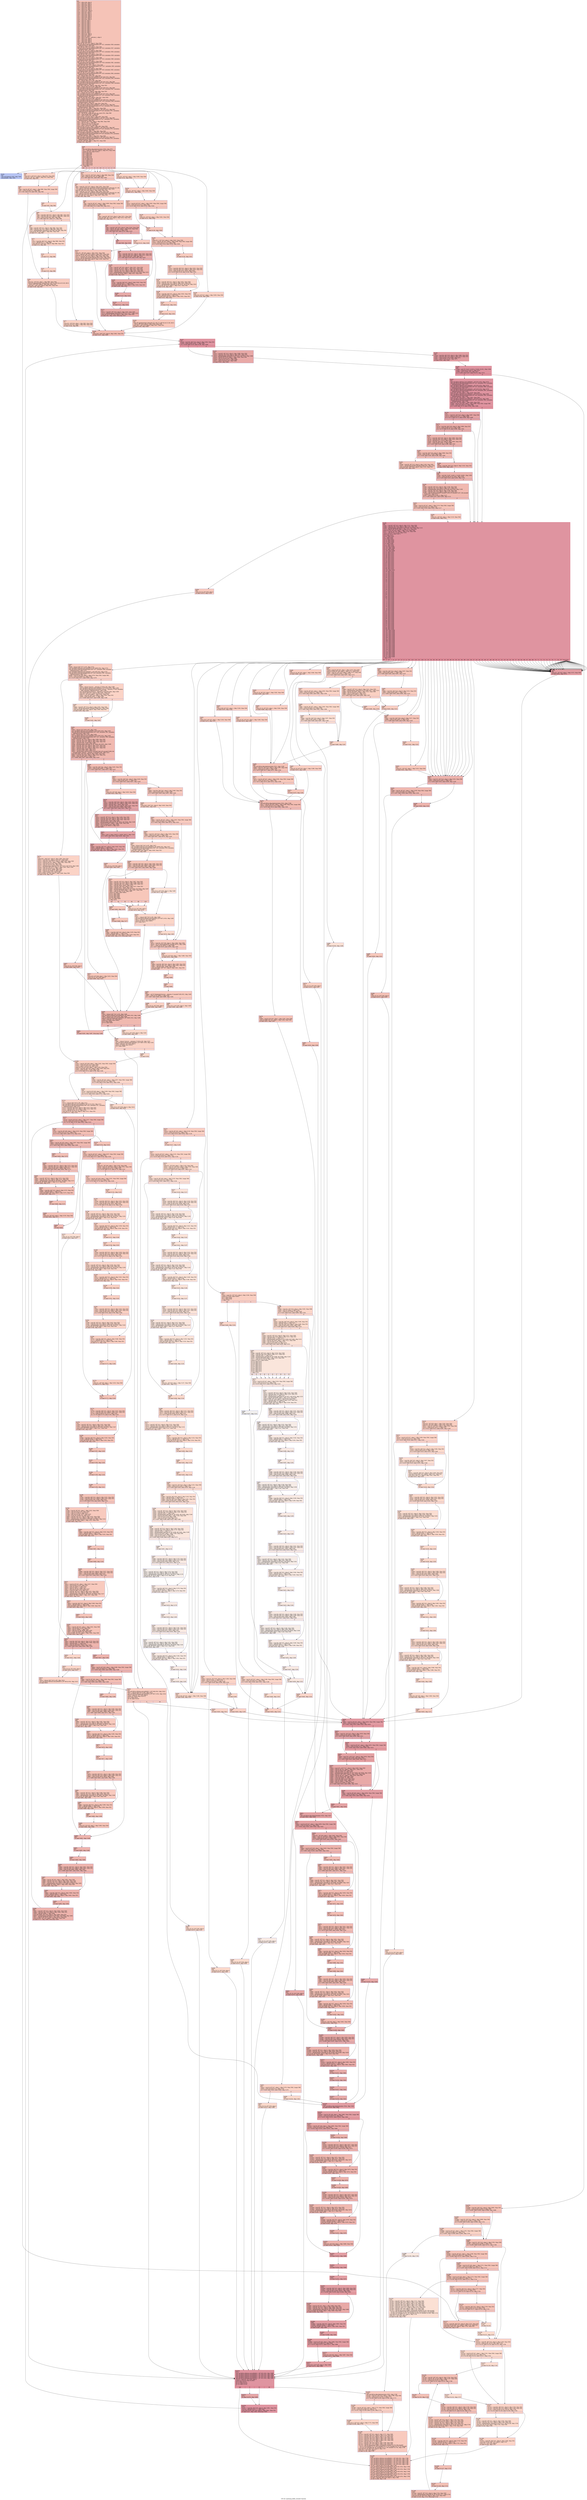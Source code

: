 digraph "CFG for 'quotearg_buffer_restyled' function" {
	label="CFG for 'quotearg_buffer_restyled' function";

	Node0x2435f40 [shape=record,color="#3d50c3ff", style=filled, fillcolor="#e8765c70",label="{%9:\l  %10 = alloca i64, align 8\l  %11 = alloca i8*, align 8\l  %12 = alloca i64, align 8\l  %13 = alloca i8*, align 8\l  %14 = alloca i64, align 8\l  %15 = alloca i32, align 4\l  %16 = alloca i32, align 4\l  %17 = alloca i32*, align 8\l  %18 = alloca i8*, align 8\l  %19 = alloca i8*, align 8\l  %20 = alloca i64, align 8\l  %21 = alloca i64, align 8\l  %22 = alloca i64, align 8\l  %23 = alloca i8*, align 8\l  %24 = alloca i64, align 8\l  %25 = alloca i8, align 1\l  %26 = alloca i8, align 1\l  %27 = alloca i8, align 1\l  %28 = alloca i8, align 1\l  %29 = alloca i8, align 1\l  %30 = alloca i8, align 1\l  %31 = alloca i8, align 1\l  %32 = alloca i8, align 1\l  %33 = alloca i8, align 1\l  %34 = alloca i8, align 1\l  %35 = alloca i8, align 1\l  %36 = alloca i32, align 4\l  %37 = alloca i64, align 8\l  %38 = alloca i8, align 1\l  %39 = alloca %struct.__mbstate_t, align 4\l  %40 = alloca i32, align 4\l  %41 = alloca i64, align 8\l  %42 = alloca i64, align 8\l  %43 = alloca i64, align 8\l  store i8* %0, i8** %11, align 8, !tbaa !926\l  call void @llvm.dbg.declare(metadata i8** %11, metadata !856, metadata\l... !DIExpression()), !dbg !930\l  store i64 %1, i64* %12, align 8, !tbaa !931\l  call void @llvm.dbg.declare(metadata i64* %12, metadata !857, metadata\l... !DIExpression()), !dbg !933\l  store i8* %2, i8** %13, align 8, !tbaa !926\l  call void @llvm.dbg.declare(metadata i8** %13, metadata !858, metadata\l... !DIExpression()), !dbg !934\l  store i64 %3, i64* %14, align 8, !tbaa !931\l  call void @llvm.dbg.declare(metadata i64* %14, metadata !859, metadata\l... !DIExpression()), !dbg !935\l  store i32 %4, i32* %15, align 4, !tbaa !936\l  call void @llvm.dbg.declare(metadata i32* %15, metadata !860, metadata\l... !DIExpression()), !dbg !937\l  store i32 %5, i32* %16, align 4, !tbaa !938\l  call void @llvm.dbg.declare(metadata i32* %16, metadata !861, metadata\l... !DIExpression()), !dbg !940\l  store i32* %6, i32** %17, align 8, !tbaa !926\l  call void @llvm.dbg.declare(metadata i32** %17, metadata !862, metadata\l... !DIExpression()), !dbg !941\l  store i8* %7, i8** %18, align 8, !tbaa !926\l  call void @llvm.dbg.declare(metadata i8** %18, metadata !863, metadata\l... !DIExpression()), !dbg !942\l  store i8* %8, i8** %19, align 8, !tbaa !926\l  call void @llvm.dbg.declare(metadata i8** %19, metadata !864, metadata\l... !DIExpression()), !dbg !943\l  %44 = bitcast i64* %20 to i8*, !dbg !944\l  call void @llvm.lifetime.start.p0i8(i64 8, i8* %44) #24, !dbg !944\l  call void @llvm.dbg.declare(metadata i64* %20, metadata !865, metadata\l... !DIExpression()), !dbg !945\l  %45 = bitcast i64* %21 to i8*, !dbg !946\l  call void @llvm.lifetime.start.p0i8(i64 8, i8* %45) #24, !dbg !946\l  call void @llvm.dbg.declare(metadata i64* %21, metadata !866, metadata\l... !DIExpression()), !dbg !947\l  store i64 0, i64* %21, align 8, !dbg !947, !tbaa !931\l  %46 = bitcast i64* %22 to i8*, !dbg !948\l  call void @llvm.lifetime.start.p0i8(i64 8, i8* %46) #24, !dbg !948\l  call void @llvm.dbg.declare(metadata i64* %22, metadata !867, metadata\l... !DIExpression()), !dbg !949\l  store i64 0, i64* %22, align 8, !dbg !949, !tbaa !931\l  %47 = bitcast i8** %23 to i8*, !dbg !950\l  call void @llvm.lifetime.start.p0i8(i64 8, i8* %47) #24, !dbg !950\l  call void @llvm.dbg.declare(metadata i8** %23, metadata !868, metadata\l... !DIExpression()), !dbg !951\l  store i8* null, i8** %23, align 8, !dbg !951, !tbaa !926\l  %48 = bitcast i64* %24 to i8*, !dbg !952\l  call void @llvm.lifetime.start.p0i8(i64 8, i8* %48) #24, !dbg !952\l  call void @llvm.dbg.declare(metadata i64* %24, metadata !869, metadata\l... !DIExpression()), !dbg !953\l  store i64 0, i64* %24, align 8, !dbg !953, !tbaa !931\l  call void @llvm.lifetime.start.p0i8(i64 1, i8* %25) #24, !dbg !954\l  call void @llvm.dbg.declare(metadata i8* %25, metadata !870, metadata\l... !DIExpression()), !dbg !955\l  store i8 0, i8* %25, align 1, !dbg !955, !tbaa !956\l  call void @llvm.lifetime.start.p0i8(i64 1, i8* %26) #24, !dbg !958\l  call void @llvm.dbg.declare(metadata i8* %26, metadata !871, metadata\l... !DIExpression()), !dbg !959\l  %49 = call i64 @__ctype_get_mb_cur_max() #24, !dbg !960\l  %50 = icmp eq i64 %49, 1, !dbg !961\l  %51 = zext i1 %50 to i8, !dbg !959\l  store i8 %51, i8* %26, align 1, !dbg !959, !tbaa !956\l  call void @llvm.lifetime.start.p0i8(i64 1, i8* %27) #24, !dbg !962\l  call void @llvm.dbg.declare(metadata i8* %27, metadata !872, metadata\l... !DIExpression()), !dbg !963\l  %52 = load i32, i32* %16, align 4, !dbg !964, !tbaa !938\l  %53 = and i32 %52, 2, !dbg !965\l  %54 = icmp ne i32 %53, 0, !dbg !966\l  %55 = zext i1 %54 to i8, !dbg !963\l  store i8 %55, i8* %27, align 1, !dbg !963, !tbaa !956\l  call void @llvm.lifetime.start.p0i8(i64 1, i8* %28) #24, !dbg !967\l  call void @llvm.dbg.declare(metadata i8* %28, metadata !873, metadata\l... !DIExpression()), !dbg !968\l  store i8 0, i8* %28, align 1, !dbg !968, !tbaa !956\l  call void @llvm.lifetime.start.p0i8(i64 1, i8* %29) #24, !dbg !969\l  call void @llvm.dbg.declare(metadata i8* %29, metadata !874, metadata\l... !DIExpression()), !dbg !970\l  store i8 0, i8* %29, align 1, !dbg !970, !tbaa !956\l  call void @llvm.lifetime.start.p0i8(i64 1, i8* %30) #24, !dbg !971\l  call void @llvm.dbg.declare(metadata i8* %30, metadata !875, metadata\l... !DIExpression()), !dbg !972\l  store i8 1, i8* %30, align 1, !dbg !972, !tbaa !956\l  br label %56, !dbg !971\l}"];
	Node0x2435f40 -> Node0x2436cf0;
	Node0x2436cf0 [shape=record,color="#3d50c3ff", style=filled, fillcolor="#e1675170",label="{%56:\l56:                                               \l  call void @llvm.dbg.label(metadata !920), !dbg !973\l  %57 = load i32, i32* %15, align 4, !dbg !974, !tbaa !936\l  switch i32 %57, label %145 [\l    i32 6, label %58\l    i32 5, label %59\l    i32 7, label %77\l    i32 8, label %78\l    i32 9, label %78\l    i32 10, label %78\l    i32 3, label %119\l    i32 1, label %120\l    i32 4, label %121\l    i32 2, label %126\l    i32 0, label %144\l  ], !dbg !975\l|{<s0>def|<s1>6|<s2>5|<s3>7|<s4>8|<s5>9|<s6>10|<s7>3|<s8>1|<s9>4|<s10>2|<s11>0}}"];
	Node0x2436cf0:s0 -> Node0x2437920;
	Node0x2436cf0:s1 -> Node0x2436d40;
	Node0x2436cf0:s2 -> Node0x2436d90;
	Node0x2436cf0:s3 -> Node0x2437010;
	Node0x2436cf0:s4 -> Node0x2437060;
	Node0x2436cf0:s5 -> Node0x2437060;
	Node0x2436cf0:s6 -> Node0x2437060;
	Node0x2436cf0:s7 -> Node0x24374c0;
	Node0x2436cf0:s8 -> Node0x2437510;
	Node0x2436cf0:s9 -> Node0x2437560;
	Node0x2436cf0:s10 -> Node0x2437650;
	Node0x2436cf0:s11 -> Node0x24378d0;
	Node0x2436d40 [shape=record,color="#3d50c3ff", style=filled, fillcolor="#f4987a70",label="{%58:\l58:                                               \l  store i32 5, i32* %15, align 4, !dbg !976, !tbaa !936\l  store i8 1, i8* %27, align 1, !dbg !978, !tbaa !956\l  br label %59, !dbg !979\l}"];
	Node0x2436d40 -> Node0x2436d90;
	Node0x2436d90 [shape=record,color="#3d50c3ff", style=filled, fillcolor="#f08b6e70",label="{%59:\l59:                                               \l  %60 = load i8, i8* %27, align 1, !dbg !980, !tbaa !956, !range !982\l  %61 = trunc i8 %60 to i1, !dbg !980\l  br i1 %61, label %76, label %62, !dbg !983\l|{<s0>T|<s1>F}}"];
	Node0x2436d90:s0 -> Node0x2436fc0;
	Node0x2436d90:s1 -> Node0x2436de0;
	Node0x2436de0 [shape=record,color="#3d50c3ff", style=filled, fillcolor="#f4987a70",label="{%62:\l62:                                               \l  br label %63, !dbg !984\l}"];
	Node0x2436de0 -> Node0x2436e30;
	Node0x2436e30 [shape=record,color="#3d50c3ff", style=filled, fillcolor="#f4987a70",label="{%63:\l63:                                               \l  %64 = load i64, i64* %21, align 8, !dbg !985, !tbaa !931\l  %65 = load i64, i64* %12, align 8, !dbg !985, !tbaa !931\l  %66 = icmp ult i64 %64, %65, !dbg !985\l  br i1 %66, label %67, label %71, !dbg !988\l|{<s0>T|<s1>F}}"];
	Node0x2436e30:s0 -> Node0x2436e80;
	Node0x2436e30:s1 -> Node0x2436ed0;
	Node0x2436e80 [shape=record,color="#3d50c3ff", style=filled, fillcolor="#f7a88970",label="{%67:\l67:                                               \l  %68 = load i8*, i8** %11, align 8, !dbg !985, !tbaa !926\l  %69 = load i64, i64* %21, align 8, !dbg !985, !tbaa !931\l  %70 = getelementptr inbounds i8, i8* %68, i64 %69, !dbg !985\l  store i8 34, i8* %70, align 1, !dbg !985, !tbaa !936\l  br label %71, !dbg !985\l}"];
	Node0x2436e80 -> Node0x2436ed0;
	Node0x2436ed0 [shape=record,color="#3d50c3ff", style=filled, fillcolor="#f4987a70",label="{%71:\l71:                                               \l  %72 = load i64, i64* %21, align 8, !dbg !988, !tbaa !931\l  %73 = add i64 %72, 1, !dbg !988\l  store i64 %73, i64* %21, align 8, !dbg !988, !tbaa !931\l  br label %74, !dbg !988\l}"];
	Node0x2436ed0 -> Node0x2436f20;
	Node0x2436f20 [shape=record,color="#3d50c3ff", style=filled, fillcolor="#f4987a70",label="{%74:\l74:                                               \l  br label %75, !dbg !988\l}"];
	Node0x2436f20 -> Node0x2436f70;
	Node0x2436f70 [shape=record,color="#3d50c3ff", style=filled, fillcolor="#f4987a70",label="{%75:\l75:                                               \l  br label %76, !dbg !988\l}"];
	Node0x2436f70 -> Node0x2436fc0;
	Node0x2436fc0 [shape=record,color="#3d50c3ff", style=filled, fillcolor="#f08b6e70",label="{%76:\l76:                                               \l  store i8 1, i8* %25, align 1, !dbg !989, !tbaa !956\l  store i8* getelementptr inbounds ([2 x i8], [2 x i8]* @.str.10.143, i64 0,\l... i64 0), i8** %23, align 8, !dbg !990, !tbaa !926\l  store i64 1, i64* %24, align 8, !dbg !991, !tbaa !931\l  br label %146, !dbg !992\l}"];
	Node0x2436fc0 -> Node0x2437970;
	Node0x2437010 [shape=record,color="#3d50c3ff", style=filled, fillcolor="#f4987a70",label="{%77:\l77:                                               \l  store i8 1, i8* %25, align 1, !dbg !993, !tbaa !956\l  store i8 0, i8* %27, align 1, !dbg !994, !tbaa !956\l  br label %146, !dbg !995\l}"];
	Node0x2437010 -> Node0x2437970;
	Node0x2437060 [shape=record,color="#3d50c3ff", style=filled, fillcolor="#ed836670",label="{%78:\l78:                                               \l  %79 = load i32, i32* %15, align 4, !dbg !996, !tbaa !936\l  %80 = icmp ne i32 %79, 10, !dbg !999\l  br i1 %80, label %81, label %86, !dbg !1000\l|{<s0>T|<s1>F}}"];
	Node0x2437060:s0 -> Node0x24370b0;
	Node0x2437060:s1 -> Node0x2437100;
	Node0x24370b0 [shape=record,color="#3d50c3ff", style=filled, fillcolor="#f2907270",label="{%81:\l81:                                               \l  %82 = load i32, i32* %15, align 4, !dbg !1001, !tbaa !936\l  %83 = call i8* @gettext_quote(i8* noundef getelementptr inbounds ([2 x i8],\l... [2 x i8]* @.str.11.144, i64 0, i64 0), i32 noundef %82), !dbg !1003\l  store i8* %83, i8** %18, align 8, !dbg !1004, !tbaa !926\l  %84 = load i32, i32* %15, align 4, !dbg !1005, !tbaa !936\l  %85 = call i8* @gettext_quote(i8* noundef getelementptr inbounds ([2 x i8],\l... [2 x i8]* @.str.12.145, i64 0, i64 0), i32 noundef %84), !dbg !1006\l  store i8* %85, i8** %19, align 8, !dbg !1007, !tbaa !926\l  br label %86, !dbg !1008\l}"];
	Node0x24370b0 -> Node0x2437100;
	Node0x2437100 [shape=record,color="#3d50c3ff", style=filled, fillcolor="#ed836670",label="{%86:\l86:                                               \l  %87 = load i8, i8* %27, align 1, !dbg !1009, !tbaa !956, !range !982\l  %88 = trunc i8 %87 to i1, !dbg !1009\l  br i1 %88, label %115, label %89, !dbg !1011\l|{<s0>T|<s1>F}}"];
	Node0x2437100:s0 -> Node0x2437470;
	Node0x2437100:s1 -> Node0x2437150;
	Node0x2437150 [shape=record,color="#3d50c3ff", style=filled, fillcolor="#f2907270",label="{%89:\l89:                                               \l  %90 = load i8*, i8** %18, align 8, !dbg !1012, !tbaa !926\l  store i8* %90, i8** %23, align 8, !dbg !1014, !tbaa !926\l  br label %91, !dbg !1015\l}"];
	Node0x2437150 -> Node0x24371a0;
	Node0x24371a0 [shape=record,color="#3d50c3ff", style=filled, fillcolor="#cc403a70",label="{%91:\l91:                                               \l  %92 = load i8*, i8** %23, align 8, !dbg !1016, !tbaa !926\l  %93 = load i8, i8* %92, align 1, !dbg !1018, !tbaa !936\l  %94 = icmp ne i8 %93, 0, !dbg !1019\l  br i1 %94, label %95, label %114, !dbg !1019\l|{<s0>T|<s1>F}}"];
	Node0x24371a0:s0 -> Node0x24371f0;
	Node0x24371a0:s1 -> Node0x2437420;
	Node0x24371f0 [shape=record,color="#3d50c3ff", style=filled, fillcolor="#cc403a70",label="{%95:\l95:                                               \l  br label %96, !dbg !1020\l}"];
	Node0x24371f0 -> Node0x2437240;
	Node0x2437240 [shape=record,color="#3d50c3ff", style=filled, fillcolor="#cc403a70",label="{%96:\l96:                                               \l  %97 = load i64, i64* %21, align 8, !dbg !1021, !tbaa !931\l  %98 = load i64, i64* %12, align 8, !dbg !1021, !tbaa !931\l  %99 = icmp ult i64 %97, %98, !dbg !1021\l  br i1 %99, label %100, label %106, !dbg !1024\l|{<s0>T|<s1>F}}"];
	Node0x2437240:s0 -> Node0x2437290;
	Node0x2437240:s1 -> Node0x24372e0;
	Node0x2437290 [shape=record,color="#3d50c3ff", style=filled, fillcolor="#d8564670",label="{%100:\l100:                                              \l  %101 = load i8*, i8** %23, align 8, !dbg !1021, !tbaa !926\l  %102 = load i8, i8* %101, align 1, !dbg !1021, !tbaa !936\l  %103 = load i8*, i8** %11, align 8, !dbg !1021, !tbaa !926\l  %104 = load i64, i64* %21, align 8, !dbg !1021, !tbaa !931\l  %105 = getelementptr inbounds i8, i8* %103, i64 %104, !dbg !1021\l  store i8 %102, i8* %105, align 1, !dbg !1021, !tbaa !936\l  br label %106, !dbg !1021\l}"];
	Node0x2437290 -> Node0x24372e0;
	Node0x24372e0 [shape=record,color="#3d50c3ff", style=filled, fillcolor="#cc403a70",label="{%106:\l106:                                              \l  %107 = load i64, i64* %21, align 8, !dbg !1024, !tbaa !931\l  %108 = add i64 %107, 1, !dbg !1024\l  store i64 %108, i64* %21, align 8, !dbg !1024, !tbaa !931\l  br label %109, !dbg !1024\l}"];
	Node0x24372e0 -> Node0x2437330;
	Node0x2437330 [shape=record,color="#3d50c3ff", style=filled, fillcolor="#cc403a70",label="{%109:\l109:                                              \l  br label %110, !dbg !1024\l}"];
	Node0x2437330 -> Node0x2437380;
	Node0x2437380 [shape=record,color="#3d50c3ff", style=filled, fillcolor="#cc403a70",label="{%110:\l110:                                              \l  br label %111, !dbg !1024\l}"];
	Node0x2437380 -> Node0x24373d0;
	Node0x24373d0 [shape=record,color="#3d50c3ff", style=filled, fillcolor="#cc403a70",label="{%111:\l111:                                              \l  %112 = load i8*, i8** %23, align 8, !dbg !1025, !tbaa !926\l  %113 = getelementptr inbounds i8, i8* %112, i32 1, !dbg !1025\l  store i8* %113, i8** %23, align 8, !dbg !1025, !tbaa !926\l  br label %91, !dbg !1026, !llvm.loop !1027\l}"];
	Node0x24373d0 -> Node0x24371a0;
	Node0x2437420 [shape=record,color="#3d50c3ff", style=filled, fillcolor="#f2907270",label="{%114:\l114:                                              \l  br label %115, !dbg !1028\l}"];
	Node0x2437420 -> Node0x2437470;
	Node0x2437470 [shape=record,color="#3d50c3ff", style=filled, fillcolor="#ed836670",label="{%115:\l115:                                              \l  store i8 1, i8* %25, align 1, !dbg !1031, !tbaa !956\l  %116 = load i8*, i8** %19, align 8, !dbg !1032, !tbaa !926\l  store i8* %116, i8** %23, align 8, !dbg !1033, !tbaa !926\l  %117 = load i8*, i8** %23, align 8, !dbg !1034, !tbaa !926\l  %118 = call i64 @strlen(i8* noundef %117) #25, !dbg !1035\l  store i64 %118, i64* %24, align 8, !dbg !1036, !tbaa !931\l  br label %146, !dbg !1037\l}"];
	Node0x2437470 -> Node0x2437970;
	Node0x24374c0 [shape=record,color="#3d50c3ff", style=filled, fillcolor="#f4987a70",label="{%119:\l119:                                              \l  store i8 1, i8* %25, align 1, !dbg !1038, !tbaa !956\l  br label %120, !dbg !1039\l}"];
	Node0x24374c0 -> Node0x2437510;
	Node0x2437510 [shape=record,color="#3d50c3ff", style=filled, fillcolor="#f08b6e70",label="{%120:\l120:                                              \l  store i8 1, i8* %27, align 1, !dbg !1040, !tbaa !956\l  br label %121, !dbg !1041\l}"];
	Node0x2437510 -> Node0x2437560;
	Node0x2437560 [shape=record,color="#3d50c3ff", style=filled, fillcolor="#ed836670",label="{%121:\l121:                                              \l  %122 = load i8, i8* %27, align 1, !dbg !1042, !tbaa !956, !range !982\l  %123 = trunc i8 %122 to i1, !dbg !1042\l  br i1 %123, label %125, label %124, !dbg !1044\l|{<s0>T|<s1>F}}"];
	Node0x2437560:s0 -> Node0x2437600;
	Node0x2437560:s1 -> Node0x24375b0;
	Node0x24375b0 [shape=record,color="#3d50c3ff", style=filled, fillcolor="#f2907270",label="{%124:\l124:                                              \l  store i8 1, i8* %25, align 1, !dbg !1045, !tbaa !956\l  br label %125, !dbg !1046\l}"];
	Node0x24375b0 -> Node0x2437600;
	Node0x2437600 [shape=record,color="#3d50c3ff", style=filled, fillcolor="#ed836670",label="{%125:\l125:                                              \l  br label %126, !dbg !1042\l}"];
	Node0x2437600 -> Node0x2437650;
	Node0x2437650 [shape=record,color="#3d50c3ff", style=filled, fillcolor="#ec7f6370",label="{%126:\l126:                                              \l  store i32 2, i32* %15, align 4, !dbg !1047, !tbaa !936\l  %127 = load i8, i8* %27, align 1, !dbg !1048, !tbaa !956, !range !982\l  %128 = trunc i8 %127 to i1, !dbg !1048\l  br i1 %128, label %143, label %129, !dbg !1050\l|{<s0>T|<s1>F}}"];
	Node0x2437650:s0 -> Node0x2437880;
	Node0x2437650:s1 -> Node0x24376a0;
	Node0x24376a0 [shape=record,color="#3d50c3ff", style=filled, fillcolor="#f08b6e70",label="{%129:\l129:                                              \l  br label %130, !dbg !1051\l}"];
	Node0x24376a0 -> Node0x24376f0;
	Node0x24376f0 [shape=record,color="#3d50c3ff", style=filled, fillcolor="#f08b6e70",label="{%130:\l130:                                              \l  %131 = load i64, i64* %21, align 8, !dbg !1052, !tbaa !931\l  %132 = load i64, i64* %12, align 8, !dbg !1052, !tbaa !931\l  %133 = icmp ult i64 %131, %132, !dbg !1052\l  br i1 %133, label %134, label %138, !dbg !1055\l|{<s0>T|<s1>F}}"];
	Node0x24376f0:s0 -> Node0x2437740;
	Node0x24376f0:s1 -> Node0x2437790;
	Node0x2437740 [shape=record,color="#3d50c3ff", style=filled, fillcolor="#f4987a70",label="{%134:\l134:                                              \l  %135 = load i8*, i8** %11, align 8, !dbg !1052, !tbaa !926\l  %136 = load i64, i64* %21, align 8, !dbg !1052, !tbaa !931\l  %137 = getelementptr inbounds i8, i8* %135, i64 %136, !dbg !1052\l  store i8 39, i8* %137, align 1, !dbg !1052, !tbaa !936\l  br label %138, !dbg !1052\l}"];
	Node0x2437740 -> Node0x2437790;
	Node0x2437790 [shape=record,color="#3d50c3ff", style=filled, fillcolor="#f08b6e70",label="{%138:\l138:                                              \l  %139 = load i64, i64* %21, align 8, !dbg !1055, !tbaa !931\l  %140 = add i64 %139, 1, !dbg !1055\l  store i64 %140, i64* %21, align 8, !dbg !1055, !tbaa !931\l  br label %141, !dbg !1055\l}"];
	Node0x2437790 -> Node0x24377e0;
	Node0x24377e0 [shape=record,color="#3d50c3ff", style=filled, fillcolor="#f08b6e70",label="{%141:\l141:                                              \l  br label %142, !dbg !1055\l}"];
	Node0x24377e0 -> Node0x2437830;
	Node0x2437830 [shape=record,color="#3d50c3ff", style=filled, fillcolor="#f08b6e70",label="{%142:\l142:                                              \l  br label %143, !dbg !1055\l}"];
	Node0x2437830 -> Node0x2437880;
	Node0x2437880 [shape=record,color="#3d50c3ff", style=filled, fillcolor="#ec7f6370",label="{%143:\l143:                                              \l  store i8* getelementptr inbounds ([2 x i8], [2 x i8]* @.str.12.145, i64 0,\l... i64 0), i8** %23, align 8, !dbg !1056, !tbaa !926\l  store i64 1, i64* %24, align 8, !dbg !1057, !tbaa !931\l  br label %146, !dbg !1058\l}"];
	Node0x2437880 -> Node0x2437970;
	Node0x24378d0 [shape=record,color="#3d50c3ff", style=filled, fillcolor="#f4987a70",label="{%144:\l144:                                              \l  store i8 0, i8* %27, align 1, !dbg !1059, !tbaa !956\l  br label %146, !dbg !1060\l}"];
	Node0x24378d0 -> Node0x2437970;
	Node0x2437920 [shape=record,color="#3d50c3ff", style=filled, fillcolor="#5b7ae570",label="{%145:\l145:                                              \l  call void @abort() #26, !dbg !1061\l  unreachable, !dbg !1061\l}"];
	Node0x2437970 [shape=record,color="#3d50c3ff", style=filled, fillcolor="#e1675170",label="{%146:\l146:                                              \l  store i64 0, i64* %20, align 8, !dbg !1062, !tbaa !931\l  br label %147, !dbg !1063\l}"];
	Node0x2437970 -> Node0x24379c0;
	Node0x24379c0 [shape=record,color="#b70d28ff", style=filled, fillcolor="#b70d2870",label="{%147:\l147:                                              \l  %148 = load i64, i64* %14, align 8, !dbg !1064, !tbaa !931\l  %149 = icmp eq i64 %148, -1, !dbg !1065\l  br i1 %149, label %150, label %158, !dbg !1064\l|{<s0>T|<s1>F}}"];
	Node0x24379c0:s0 -> Node0x2437a10;
	Node0x24379c0:s1 -> Node0x2437a60;
	Node0x2437a10 [shape=record,color="#3d50c3ff", style=filled, fillcolor="#ca3b3770",label="{%150:\l150:                                              \l  %151 = load i8*, i8** %13, align 8, !dbg !1066, !tbaa !926\l  %152 = load i64, i64* %20, align 8, !dbg !1067, !tbaa !931\l  %153 = getelementptr inbounds i8, i8* %151, i64 %152, !dbg !1066\l  %154 = load i8, i8* %153, align 1, !dbg !1066, !tbaa !936\l  %155 = sext i8 %154 to i32, !dbg !1066\l  %156 = icmp eq i32 %155, 0, !dbg !1068\l  %157 = zext i1 %156 to i32, !dbg !1068\l  br label %163, !dbg !1064\l}"];
	Node0x2437a10 -> Node0x2437ab0;
	Node0x2437a60 [shape=record,color="#b70d28ff", style=filled, fillcolor="#be242e70",label="{%158:\l158:                                              \l  %159 = load i64, i64* %20, align 8, !dbg !1069, !tbaa !931\l  %160 = load i64, i64* %14, align 8, !dbg !1070, !tbaa !931\l  %161 = icmp eq i64 %159, %160, !dbg !1071\l  %162 = zext i1 %161 to i32, !dbg !1071\l  br label %163, !dbg !1064\l}"];
	Node0x2437a60 -> Node0x2437ab0;
	Node0x2437ab0 [shape=record,color="#b70d28ff", style=filled, fillcolor="#b70d2870",label="{%163:\l163:                                              \l  %164 = phi i32 [ %157, %150 ], [ %162, %158 ], !dbg !1064\l  %165 = icmp ne i32 %164, 0, !dbg !1072\l  %166 = xor i1 %165, true, !dbg !1072\l  br i1 %166, label %167, label %1079, !dbg !1073\l|{<s0>T|<s1>F}}"];
	Node0x2437ab0:s0 -> Node0x2437b00;
	Node0x2437ab0:s1 -> Node0x243e770;
	Node0x2437b00 [shape=record,color="#b70d28ff", style=filled, fillcolor="#b70d2870",label="{%167:\l167:                                              \l  call void @llvm.lifetime.start.p0i8(i64 1, i8* %31) #24, !dbg !1074\l  call void @llvm.dbg.declare(metadata i8* %31, metadata !876, metadata\l... !DIExpression()), !dbg !1075\l  call void @llvm.lifetime.start.p0i8(i64 1, i8* %32) #24, !dbg !1076\l  call void @llvm.dbg.declare(metadata i8* %32, metadata !880, metadata\l... !DIExpression()), !dbg !1077\l  call void @llvm.lifetime.start.p0i8(i64 1, i8* %33) #24, !dbg !1078\l  call void @llvm.dbg.declare(metadata i8* %33, metadata !881, metadata\l... !DIExpression()), !dbg !1079\l  store i8 0, i8* %33, align 1, !dbg !1079, !tbaa !956\l  call void @llvm.lifetime.start.p0i8(i64 1, i8* %34) #24, !dbg !1080\l  call void @llvm.dbg.declare(metadata i8* %34, metadata !882, metadata\l... !DIExpression()), !dbg !1081\l  store i8 0, i8* %34, align 1, !dbg !1081, !tbaa !956\l  call void @llvm.lifetime.start.p0i8(i64 1, i8* %35) #24, !dbg !1082\l  call void @llvm.dbg.declare(metadata i8* %35, metadata !883, metadata\l... !DIExpression()), !dbg !1083\l  store i8 0, i8* %35, align 1, !dbg !1083, !tbaa !956\l  %168 = load i8, i8* %25, align 1, !dbg !1084, !tbaa !956, !range !982\l  %169 = trunc i8 %168 to i1, !dbg !1084\l  br i1 %169, label %170, label %206, !dbg !1086\l|{<s0>T|<s1>F}}"];
	Node0x2437b00:s0 -> Node0x2437b50;
	Node0x2437b00:s1 -> Node0x2437ec0;
	Node0x2437b50 [shape=record,color="#3d50c3ff", style=filled, fillcolor="#c32e3170",label="{%170:\l170:                                              \l  %171 = load i32, i32* %15, align 4, !dbg !1087, !tbaa !936\l  %172 = icmp ne i32 %171, 2, !dbg !1088\l  br i1 %172, label %173, label %206, !dbg !1089\l|{<s0>T|<s1>F}}"];
	Node0x2437b50:s0 -> Node0x2437ba0;
	Node0x2437b50:s1 -> Node0x2437ec0;
	Node0x2437ba0 [shape=record,color="#3d50c3ff", style=filled, fillcolor="#d0473d70",label="{%173:\l173:                                              \l  %174 = load i64, i64* %24, align 8, !dbg !1090, !tbaa !931\l  %175 = icmp ne i64 %174, 0, !dbg !1090\l  br i1 %175, label %176, label %206, !dbg !1091\l|{<s0>T|<s1>F}}"];
	Node0x2437ba0:s0 -> Node0x2437bf0;
	Node0x2437ba0:s1 -> Node0x2437ec0;
	Node0x2437bf0 [shape=record,color="#3d50c3ff", style=filled, fillcolor="#d6524470",label="{%176:\l176:                                              \l  %177 = load i64, i64* %20, align 8, !dbg !1092, !tbaa !931\l  %178 = load i64, i64* %24, align 8, !dbg !1093, !tbaa !931\l  %179 = add i64 %177, %178, !dbg !1094\l  %180 = load i64, i64* %14, align 8, !dbg !1095, !tbaa !931\l  %181 = icmp eq i64 %180, -1, !dbg !1096\l  br i1 %181, label %182, label %188, !dbg !1097\l|{<s0>T|<s1>F}}"];
	Node0x2437bf0:s0 -> Node0x2437c40;
	Node0x2437bf0:s1 -> Node0x2437ce0;
	Node0x2437c40 [shape=record,color="#3d50c3ff", style=filled, fillcolor="#e1675170",label="{%182:\l182:                                              \l  %183 = load i64, i64* %24, align 8, !dbg !1098, !tbaa !931\l  %184 = icmp ult i64 1, %183, !dbg !1099\l  br i1 %184, label %185, label %188, !dbg !1095\l|{<s0>T|<s1>F}}"];
	Node0x2437c40:s0 -> Node0x2437c90;
	Node0x2437c40:s1 -> Node0x2437ce0;
	Node0x2437c90 [shape=record,color="#3d50c3ff", style=filled, fillcolor="#e97a5f70",label="{%185:\l185:                                              \l  %186 = load i8*, i8** %13, align 8, !dbg !1100, !tbaa !926\l  %187 = call i64 @strlen(i8* noundef %186) #25, !dbg !1101\l  store i64 %187, i64* %14, align 8, !dbg !1102, !tbaa !931\l  br label %190, !dbg !1095\l}"];
	Node0x2437c90 -> Node0x2437d30;
	Node0x2437ce0 [shape=record,color="#3d50c3ff", style=filled, fillcolor="#d8564670",label="{%188:\l188:                                              \l  %189 = load i64, i64* %14, align 8, !dbg !1103, !tbaa !931\l  br label %190, !dbg !1095\l}"];
	Node0x2437ce0 -> Node0x2437d30;
	Node0x2437d30 [shape=record,color="#3d50c3ff", style=filled, fillcolor="#d6524470",label="{%190:\l190:                                              \l  %191 = phi i64 [ %187, %185 ], [ %189, %188 ], !dbg !1095\l  %192 = icmp ule i64 %179, %191, !dbg !1104\l  br i1 %192, label %193, label %206, !dbg !1105\l|{<s0>T|<s1>F}}"];
	Node0x2437d30:s0 -> Node0x2437d80;
	Node0x2437d30:s1 -> Node0x2437ec0;
	Node0x2437d80 [shape=record,color="#3d50c3ff", style=filled, fillcolor="#de614d70",label="{%193:\l193:                                              \l  %194 = load i8*, i8** %13, align 8, !dbg !1106, !tbaa !926\l  %195 = load i64, i64* %20, align 8, !dbg !1107, !tbaa !931\l  %196 = getelementptr inbounds i8, i8* %194, i64 %195, !dbg !1108\l  %197 = load i8*, i8** %23, align 8, !dbg !1109, !tbaa !926\l  %198 = load i64, i64* %24, align 8, !dbg !1110, !tbaa !931\l  %199 = call i32 @memcmp(i8* noundef %196, i8* noundef %197, i64 noundef\l... %198) #25, !dbg !1111\l  %200 = icmp eq i32 %199, 0, !dbg !1112\l  br i1 %200, label %201, label %206, !dbg !1113\l|{<s0>T|<s1>F}}"];
	Node0x2437d80:s0 -> Node0x2437dd0;
	Node0x2437d80:s1 -> Node0x2437ec0;
	Node0x2437dd0 [shape=record,color="#3d50c3ff", style=filled, fillcolor="#e97a5f70",label="{%201:\l201:                                              \l  %202 = load i8, i8* %27, align 1, !dbg !1114, !tbaa !956, !range !982\l  %203 = trunc i8 %202 to i1, !dbg !1114\l  br i1 %203, label %204, label %205, !dbg !1117\l|{<s0>T|<s1>F}}"];
	Node0x2437dd0:s0 -> Node0x2437e20;
	Node0x2437dd0:s1 -> Node0x2437e70;
	Node0x2437e20 [shape=record,color="#3d50c3ff", style=filled, fillcolor="#ef886b70",label="{%204:\l204:                                              \l  store i32 16, i32* %36, align 4\l  br label %1073, !dbg !1118\l}"];
	Node0x2437e20 -> Node0x243e680;
	Node0x2437e70 [shape=record,color="#3d50c3ff", style=filled, fillcolor="#ef886b70",label="{%205:\l205:                                              \l  store i8 1, i8* %33, align 1, !dbg !1119, !tbaa !956\l  br label %206, !dbg !1120\l}"];
	Node0x2437e70 -> Node0x2437ec0;
	Node0x2437ec0 [shape=record,color="#b70d28ff", style=filled, fillcolor="#b70d2870",label="{%206:\l206:                                              \l  %207 = load i8*, i8** %13, align 8, !dbg !1121, !tbaa !926\l  %208 = load i64, i64* %20, align 8, !dbg !1122, !tbaa !931\l  %209 = getelementptr inbounds i8, i8* %207, i64 %208, !dbg !1121\l  %210 = load i8, i8* %209, align 1, !dbg !1121, !tbaa !936\l  store i8 %210, i8* %31, align 1, !dbg !1123, !tbaa !936\l  %211 = load i8, i8* %31, align 1, !dbg !1124, !tbaa !936\l  %212 = zext i8 %211 to i32, !dbg !1124\l  switch i32 %212, label %567 [\l    i32 0, label %213\l    i32 63, label %341\l    i32 7, label %441\l    i32 8, label %442\l    i32 12, label %443\l    i32 10, label %444\l    i32 13, label %445\l    i32 9, label %446\l    i32 11, label %447\l    i32 92, label %448\l    i32 123, label %482\l    i32 125, label %482\l    i32 35, label %496\l    i32 126, label %496\l    i32 32, label %501\l    i32 33, label %502\l    i32 34, label %502\l    i32 36, label %502\l    i32 38, label %502\l    i32 40, label %502\l    i32 41, label %502\l    i32 42, label %502\l    i32 59, label %502\l    i32 60, label %502\l    i32 61, label %502\l    i32 62, label %502\l    i32 91, label %502\l    i32 94, label %502\l    i32 96, label %502\l    i32 124, label %502\l    i32 39, label %510\l    i32 37, label %566\l    i32 43, label %566\l    i32 44, label %566\l    i32 45, label %566\l    i32 46, label %566\l    i32 47, label %566\l    i32 48, label %566\l    i32 49, label %566\l    i32 50, label %566\l    i32 51, label %566\l    i32 52, label %566\l    i32 53, label %566\l    i32 54, label %566\l    i32 55, label %566\l    i32 56, label %566\l    i32 57, label %566\l    i32 58, label %566\l    i32 65, label %566\l    i32 66, label %566\l    i32 67, label %566\l    i32 68, label %566\l    i32 69, label %566\l    i32 70, label %566\l    i32 71, label %566\l    i32 72, label %566\l    i32 73, label %566\l    i32 74, label %566\l    i32 75, label %566\l    i32 76, label %566\l    i32 77, label %566\l    i32 78, label %566\l    i32 79, label %566\l    i32 80, label %566\l    i32 81, label %566\l    i32 82, label %566\l    i32 83, label %566\l    i32 84, label %566\l    i32 85, label %566\l    i32 86, label %566\l    i32 87, label %566\l    i32 88, label %566\l    i32 89, label %566\l    i32 90, label %566\l    i32 93, label %566\l    i32 95, label %566\l    i32 97, label %566\l    i32 98, label %566\l    i32 99, label %566\l    i32 100, label %566\l    i32 101, label %566\l    i32 102, label %566\l    i32 103, label %566\l    i32 104, label %566\l    i32 105, label %566\l    i32 106, label %566\l    i32 107, label %566\l    i32 108, label %566\l    i32 109, label %566\l    i32 110, label %566\l    i32 111, label %566\l    i32 112, label %566\l    i32 113, label %566\l    i32 114, label %566\l    i32 115, label %566\l    i32 116, label %566\l    i32 117, label %566\l    i32 118, label %566\l    i32 119, label %566\l    i32 120, label %566\l    i32 121, label %566\l    i32 122, label %566\l  ], !dbg !1125\l|{<s0>def|<s1>0|<s2>63|<s3>7|<s4>8|<s5>12|<s6>10|<s7>13|<s8>9|<s9>11|<s10>92|<s11>123|<s12>125|<s13>35|<s14>126|<s15>32|<s16>33|<s17>34|<s18>36|<s19>38|<s20>40|<s21>41|<s22>42|<s23>59|<s24>60|<s25>61|<s26>62|<s27>91|<s28>94|<s29>96|<s30>124|<s31>39|<s32>37|<s33>43|<s34>44|<s35>45|<s36>46|<s37>47|<s38>48|<s39>49|<s40>50|<s41>51|<s42>52|<s43>53|<s44>54|<s45>55|<s46>56|<s47>57|<s48>58|<s49>65|<s50>66|<s51>67|<s52>68|<s53>69|<s54>70|<s55>71|<s56>72|<s57>73|<s58>74|<s59>75|<s60>76|<s61>77|<s62>78|<s63>79|<s64>truncated...}}"];
	Node0x2437ec0:s0 -> Node0x243ac60;
	Node0x2437ec0:s1 -> Node0x2437f10;
	Node0x2437ec0:s2 -> Node0x2438e60;
	Node0x2437ec0:s3 -> Node0x24399a0;
	Node0x2437ec0:s4 -> Node0x24399f0;
	Node0x2437ec0:s5 -> Node0x2439a40;
	Node0x2437ec0:s6 -> Node0x2439a90;
	Node0x2437ec0:s7 -> Node0x2439ae0;
	Node0x2437ec0:s8 -> Node0x2439b30;
	Node0x2437ec0:s9 -> Node0x2439b80;
	Node0x2437ec0:s10 -> Node0x2439bd0;
	Node0x2437ec0:s11 -> Node0x243a0d0;
	Node0x2437ec0:s12 -> Node0x243a0d0;
	Node0x2437ec0:s13 -> Node0x243a260;
	Node0x2437ec0:s14 -> Node0x243a260;
	Node0x2437ec0:s15 -> Node0x243a350;
	Node0x2437ec0:s16 -> Node0x243a3a0;
	Node0x2437ec0:s17 -> Node0x243a3a0;
	Node0x2437ec0:s18 -> Node0x243a3a0;
	Node0x2437ec0:s19 -> Node0x243a3a0;
	Node0x2437ec0:s20 -> Node0x243a3a0;
	Node0x2437ec0:s21 -> Node0x243a3a0;
	Node0x2437ec0:s22 -> Node0x243a3a0;
	Node0x2437ec0:s23 -> Node0x243a3a0;
	Node0x2437ec0:s24 -> Node0x243a3a0;
	Node0x2437ec0:s25 -> Node0x243a3a0;
	Node0x2437ec0:s26 -> Node0x243a3a0;
	Node0x2437ec0:s27 -> Node0x243a3a0;
	Node0x2437ec0:s28 -> Node0x243a3a0;
	Node0x2437ec0:s29 -> Node0x243a3a0;
	Node0x2437ec0:s30 -> Node0x243a3a0;
	Node0x2437ec0:s31 -> Node0x243a4e0;
	Node0x2437ec0:s32 -> Node0x243ac10;
	Node0x2437ec0:s33 -> Node0x243ac10;
	Node0x2437ec0:s34 -> Node0x243ac10;
	Node0x2437ec0:s35 -> Node0x243ac10;
	Node0x2437ec0:s36 -> Node0x243ac10;
	Node0x2437ec0:s37 -> Node0x243ac10;
	Node0x2437ec0:s38 -> Node0x243ac10;
	Node0x2437ec0:s39 -> Node0x243ac10;
	Node0x2437ec0:s40 -> Node0x243ac10;
	Node0x2437ec0:s41 -> Node0x243ac10;
	Node0x2437ec0:s42 -> Node0x243ac10;
	Node0x2437ec0:s43 -> Node0x243ac10;
	Node0x2437ec0:s44 -> Node0x243ac10;
	Node0x2437ec0:s45 -> Node0x243ac10;
	Node0x2437ec0:s46 -> Node0x243ac10;
	Node0x2437ec0:s47 -> Node0x243ac10;
	Node0x2437ec0:s48 -> Node0x243ac10;
	Node0x2437ec0:s49 -> Node0x243ac10;
	Node0x2437ec0:s50 -> Node0x243ac10;
	Node0x2437ec0:s51 -> Node0x243ac10;
	Node0x2437ec0:s52 -> Node0x243ac10;
	Node0x2437ec0:s53 -> Node0x243ac10;
	Node0x2437ec0:s54 -> Node0x243ac10;
	Node0x2437ec0:s55 -> Node0x243ac10;
	Node0x2437ec0:s56 -> Node0x243ac10;
	Node0x2437ec0:s57 -> Node0x243ac10;
	Node0x2437ec0:s58 -> Node0x243ac10;
	Node0x2437ec0:s59 -> Node0x243ac10;
	Node0x2437ec0:s60 -> Node0x243ac10;
	Node0x2437ec0:s61 -> Node0x243ac10;
	Node0x2437ec0:s62 -> Node0x243ac10;
	Node0x2437ec0:s63 -> Node0x243ac10;
	Node0x2437ec0:s64 -> Node0x243ac10;
	Node0x2437ec0:s64 -> Node0x243ac10;
	Node0x2437ec0:s64 -> Node0x243ac10;
	Node0x2437ec0:s64 -> Node0x243ac10;
	Node0x2437ec0:s64 -> Node0x243ac10;
	Node0x2437ec0:s64 -> Node0x243ac10;
	Node0x2437ec0:s64 -> Node0x243ac10;
	Node0x2437ec0:s64 -> Node0x243ac10;
	Node0x2437ec0:s64 -> Node0x243ac10;
	Node0x2437ec0:s64 -> Node0x243ac10;
	Node0x2437ec0:s64 -> Node0x243ac10;
	Node0x2437ec0:s64 -> Node0x243ac10;
	Node0x2437ec0:s64 -> Node0x243ac10;
	Node0x2437ec0:s64 -> Node0x243ac10;
	Node0x2437ec0:s64 -> Node0x243ac10;
	Node0x2437ec0:s64 -> Node0x243ac10;
	Node0x2437ec0:s64 -> Node0x243ac10;
	Node0x2437ec0:s64 -> Node0x243ac10;
	Node0x2437ec0:s64 -> Node0x243ac10;
	Node0x2437ec0:s64 -> Node0x243ac10;
	Node0x2437ec0:s64 -> Node0x243ac10;
	Node0x2437ec0:s64 -> Node0x243ac10;
	Node0x2437ec0:s64 -> Node0x243ac10;
	Node0x2437ec0:s64 -> Node0x243ac10;
	Node0x2437ec0:s64 -> Node0x243ac10;
	Node0x2437ec0:s64 -> Node0x243ac10;
	Node0x2437ec0:s64 -> Node0x243ac10;
	Node0x2437ec0:s64 -> Node0x243ac10;
	Node0x2437ec0:s64 -> Node0x243ac10;
	Node0x2437ec0:s64 -> Node0x243ac10;
	Node0x2437ec0:s64 -> Node0x243ac10;
	Node0x2437ec0:s64 -> Node0x243ac10;
	Node0x2437ec0:s64 -> Node0x243ac10;
	Node0x2437ec0:s64 -> Node0x243ac10;
	Node0x2437ec0:s64 -> Node0x243ac10;
	Node0x2437ec0:s64 -> Node0x243ac10;
	Node0x2437ec0:s64 -> Node0x243ac10;
	Node0x2437ec0:s64 -> Node0x243ac10;
	Node0x2437ec0:s64 -> Node0x243ac10;
	Node0x2437f10 [shape=record,color="#3d50c3ff", style=filled, fillcolor="#f2907270",label="{%213:\l213:                                              \l  %214 = load i8, i8* %25, align 1, !dbg !1126, !tbaa !956, !range !982\l  %215 = trunc i8 %214 to i1, !dbg !1126\l  br i1 %215, label %216, label %334, !dbg !1128\l|{<s0>T|<s1>F}}"];
	Node0x2437f10:s0 -> Node0x2437f60;
	Node0x2437f10:s1 -> Node0x2438d20;
	Node0x2437f60 [shape=record,color="#3d50c3ff", style=filled, fillcolor="#f59c7d70",label="{%216:\l216:                                              \l  br label %217, !dbg !1129\l}"];
	Node0x2437f60 -> Node0x2437fb0;
	Node0x2437fb0 [shape=record,color="#3d50c3ff", style=filled, fillcolor="#f59c7d70",label="{%217:\l217:                                              \l  %218 = load i8, i8* %27, align 1, !dbg !1131, !tbaa !956, !range !982\l  %219 = trunc i8 %218 to i1, !dbg !1131\l  br i1 %219, label %220, label %221, !dbg !1134\l|{<s0>T|<s1>F}}"];
	Node0x2437fb0:s0 -> Node0x2438000;
	Node0x2437fb0:s1 -> Node0x2438050;
	Node0x2438000 [shape=record,color="#3d50c3ff", style=filled, fillcolor="#f7a88970",label="{%220:\l220:                                              \l  store i32 16, i32* %36, align 4\l  br label %1073, !dbg !1131\l}"];
	Node0x2438000 -> Node0x243e680;
	Node0x2438050 [shape=record,color="#3d50c3ff", style=filled, fillcolor="#f7a88970",label="{%221:\l221:                                              \l  store i8 1, i8* %34, align 1, !dbg !1134, !tbaa !956\l  %222 = load i32, i32* %15, align 4, !dbg !1135, !tbaa !936\l  %223 = icmp eq i32 %222, 2, !dbg !1135\l  br i1 %223, label %224, label %267, !dbg !1135\l|{<s0>T|<s1>F}}"];
	Node0x2438050:s0 -> Node0x24380a0;
	Node0x2438050:s1 -> Node0x24385f0;
	Node0x24380a0 [shape=record,color="#3d50c3ff", style=filled, fillcolor="#f7b59970",label="{%224:\l224:                                              \l  %225 = load i8, i8* %28, align 1, !dbg !1135, !tbaa !956, !range !982\l  %226 = trunc i8 %225 to i1, !dbg !1135\l  br i1 %226, label %267, label %227, !dbg !1134\l|{<s0>T|<s1>F}}"];
	Node0x24380a0:s0 -> Node0x24385f0;
	Node0x24380a0:s1 -> Node0x24380f0;
	Node0x24380f0 [shape=record,color="#3d50c3ff", style=filled, fillcolor="#f6bfa670",label="{%227:\l227:                                              \l  br label %228, !dbg !1137\l}"];
	Node0x24380f0 -> Node0x2438140;
	Node0x2438140 [shape=record,color="#3d50c3ff", style=filled, fillcolor="#f6bfa670",label="{%228:\l228:                                              \l  %229 = load i64, i64* %21, align 8, !dbg !1139, !tbaa !931\l  %230 = load i64, i64* %12, align 8, !dbg !1139, !tbaa !931\l  %231 = icmp ult i64 %229, %230, !dbg !1139\l  br i1 %231, label %232, label %236, !dbg !1142\l|{<s0>T|<s1>F}}"];
	Node0x2438140:s0 -> Node0x2438190;
	Node0x2438140:s1 -> Node0x24381e0;
	Node0x2438190 [shape=record,color="#3d50c3ff", style=filled, fillcolor="#f3c7b170",label="{%232:\l232:                                              \l  %233 = load i8*, i8** %11, align 8, !dbg !1139, !tbaa !926\l  %234 = load i64, i64* %21, align 8, !dbg !1139, !tbaa !931\l  %235 = getelementptr inbounds i8, i8* %233, i64 %234, !dbg !1139\l  store i8 39, i8* %235, align 1, !dbg !1139, !tbaa !936\l  br label %236, !dbg !1139\l}"];
	Node0x2438190 -> Node0x24381e0;
	Node0x24381e0 [shape=record,color="#3d50c3ff", style=filled, fillcolor="#f6bfa670",label="{%236:\l236:                                              \l  %237 = load i64, i64* %21, align 8, !dbg !1142, !tbaa !931\l  %238 = add i64 %237, 1, !dbg !1142\l  store i64 %238, i64* %21, align 8, !dbg !1142, !tbaa !931\l  br label %239, !dbg !1142\l}"];
	Node0x24381e0 -> Node0x2438230;
	Node0x2438230 [shape=record,color="#3d50c3ff", style=filled, fillcolor="#f6bfa670",label="{%239:\l239:                                              \l  br label %240, !dbg !1142\l}"];
	Node0x2438230 -> Node0x2438280;
	Node0x2438280 [shape=record,color="#3d50c3ff", style=filled, fillcolor="#f6bfa670",label="{%240:\l240:                                              \l  br label %241, !dbg !1137\l}"];
	Node0x2438280 -> Node0x24382d0;
	Node0x24382d0 [shape=record,color="#3d50c3ff", style=filled, fillcolor="#f6bfa670",label="{%241:\l241:                                              \l  %242 = load i64, i64* %21, align 8, !dbg !1143, !tbaa !931\l  %243 = load i64, i64* %12, align 8, !dbg !1143, !tbaa !931\l  %244 = icmp ult i64 %242, %243, !dbg !1143\l  br i1 %244, label %245, label %249, !dbg !1146\l|{<s0>T|<s1>F}}"];
	Node0x24382d0:s0 -> Node0x2438320;
	Node0x24382d0:s1 -> Node0x2438370;
	Node0x2438320 [shape=record,color="#3d50c3ff", style=filled, fillcolor="#f3c7b170",label="{%245:\l245:                                              \l  %246 = load i8*, i8** %11, align 8, !dbg !1143, !tbaa !926\l  %247 = load i64, i64* %21, align 8, !dbg !1143, !tbaa !931\l  %248 = getelementptr inbounds i8, i8* %246, i64 %247, !dbg !1143\l  store i8 36, i8* %248, align 1, !dbg !1143, !tbaa !936\l  br label %249, !dbg !1143\l}"];
	Node0x2438320 -> Node0x2438370;
	Node0x2438370 [shape=record,color="#3d50c3ff", style=filled, fillcolor="#f6bfa670",label="{%249:\l249:                                              \l  %250 = load i64, i64* %21, align 8, !dbg !1146, !tbaa !931\l  %251 = add i64 %250, 1, !dbg !1146\l  store i64 %251, i64* %21, align 8, !dbg !1146, !tbaa !931\l  br label %252, !dbg !1146\l}"];
	Node0x2438370 -> Node0x24383c0;
	Node0x24383c0 [shape=record,color="#3d50c3ff", style=filled, fillcolor="#f6bfa670",label="{%252:\l252:                                              \l  br label %253, !dbg !1146\l}"];
	Node0x24383c0 -> Node0x2438410;
	Node0x2438410 [shape=record,color="#3d50c3ff", style=filled, fillcolor="#f6bfa670",label="{%253:\l253:                                              \l  br label %254, !dbg !1137\l}"];
	Node0x2438410 -> Node0x2438460;
	Node0x2438460 [shape=record,color="#3d50c3ff", style=filled, fillcolor="#f6bfa670",label="{%254:\l254:                                              \l  %255 = load i64, i64* %21, align 8, !dbg !1147, !tbaa !931\l  %256 = load i64, i64* %12, align 8, !dbg !1147, !tbaa !931\l  %257 = icmp ult i64 %255, %256, !dbg !1147\l  br i1 %257, label %258, label %262, !dbg !1150\l|{<s0>T|<s1>F}}"];
	Node0x2438460:s0 -> Node0x24384b0;
	Node0x2438460:s1 -> Node0x2438500;
	Node0x24384b0 [shape=record,color="#3d50c3ff", style=filled, fillcolor="#f3c7b170",label="{%258:\l258:                                              \l  %259 = load i8*, i8** %11, align 8, !dbg !1147, !tbaa !926\l  %260 = load i64, i64* %21, align 8, !dbg !1147, !tbaa !931\l  %261 = getelementptr inbounds i8, i8* %259, i64 %260, !dbg !1147\l  store i8 39, i8* %261, align 1, !dbg !1147, !tbaa !936\l  br label %262, !dbg !1147\l}"];
	Node0x24384b0 -> Node0x2438500;
	Node0x2438500 [shape=record,color="#3d50c3ff", style=filled, fillcolor="#f6bfa670",label="{%262:\l262:                                              \l  %263 = load i64, i64* %21, align 8, !dbg !1150, !tbaa !931\l  %264 = add i64 %263, 1, !dbg !1150\l  store i64 %264, i64* %21, align 8, !dbg !1150, !tbaa !931\l  br label %265, !dbg !1150\l}"];
	Node0x2438500 -> Node0x2438550;
	Node0x2438550 [shape=record,color="#3d50c3ff", style=filled, fillcolor="#f6bfa670",label="{%265:\l265:                                              \l  br label %266, !dbg !1150\l}"];
	Node0x2438550 -> Node0x24385a0;
	Node0x24385a0 [shape=record,color="#3d50c3ff", style=filled, fillcolor="#f6bfa670",label="{%266:\l266:                                              \l  store i8 1, i8* %28, align 1, !dbg !1137, !tbaa !956\l  br label %267, !dbg !1137\l}"];
	Node0x24385a0 -> Node0x24385f0;
	Node0x24385f0 [shape=record,color="#3d50c3ff", style=filled, fillcolor="#f7a88970",label="{%267:\l267:                                              \l  br label %268, !dbg !1134\l}"];
	Node0x24385f0 -> Node0x2438640;
	Node0x2438640 [shape=record,color="#3d50c3ff", style=filled, fillcolor="#f7a88970",label="{%268:\l268:                                              \l  %269 = load i64, i64* %21, align 8, !dbg !1151, !tbaa !931\l  %270 = load i64, i64* %12, align 8, !dbg !1151, !tbaa !931\l  %271 = icmp ult i64 %269, %270, !dbg !1151\l  br i1 %271, label %272, label %276, !dbg !1154\l|{<s0>T|<s1>F}}"];
	Node0x2438640:s0 -> Node0x2438690;
	Node0x2438640:s1 -> Node0x24386e0;
	Node0x2438690 [shape=record,color="#3d50c3ff", style=filled, fillcolor="#f7b59970",label="{%272:\l272:                                              \l  %273 = load i8*, i8** %11, align 8, !dbg !1151, !tbaa !926\l  %274 = load i64, i64* %21, align 8, !dbg !1151, !tbaa !931\l  %275 = getelementptr inbounds i8, i8* %273, i64 %274, !dbg !1151\l  store i8 92, i8* %275, align 1, !dbg !1151, !tbaa !936\l  br label %276, !dbg !1151\l}"];
	Node0x2438690 -> Node0x24386e0;
	Node0x24386e0 [shape=record,color="#3d50c3ff", style=filled, fillcolor="#f7a88970",label="{%276:\l276:                                              \l  %277 = load i64, i64* %21, align 8, !dbg !1154, !tbaa !931\l  %278 = add i64 %277, 1, !dbg !1154\l  store i64 %278, i64* %21, align 8, !dbg !1154, !tbaa !931\l  br label %279, !dbg !1154\l}"];
	Node0x24386e0 -> Node0x2438730;
	Node0x2438730 [shape=record,color="#3d50c3ff", style=filled, fillcolor="#f7a88970",label="{%279:\l279:                                              \l  br label %280, !dbg !1154\l}"];
	Node0x2438730 -> Node0x2438780;
	Node0x2438780 [shape=record,color="#3d50c3ff", style=filled, fillcolor="#f7a88970",label="{%280:\l280:                                              \l  br label %281, !dbg !1134\l}"];
	Node0x2438780 -> Node0x24387d0;
	Node0x24387d0 [shape=record,color="#3d50c3ff", style=filled, fillcolor="#f7a88970",label="{%281:\l281:                                              \l  br label %282, !dbg !1134\l}"];
	Node0x24387d0 -> Node0x2438820;
	Node0x2438820 [shape=record,color="#3d50c3ff", style=filled, fillcolor="#f7a88970",label="{%282:\l282:                                              \l  %283 = load i32, i32* %15, align 4, !dbg !1155, !tbaa !936\l  %284 = icmp ne i32 %283, 2, !dbg !1157\l  br i1 %284, label %285, label %333, !dbg !1158\l|{<s0>T|<s1>F}}"];
	Node0x2438820:s0 -> Node0x2438870;
	Node0x2438820:s1 -> Node0x2438cd0;
	Node0x2438870 [shape=record,color="#3d50c3ff", style=filled, fillcolor="#f7b59970",label="{%285:\l285:                                              \l  %286 = load i64, i64* %20, align 8, !dbg !1159, !tbaa !931\l  %287 = add i64 %286, 1, !dbg !1160\l  %288 = load i64, i64* %14, align 8, !dbg !1161, !tbaa !931\l  %289 = icmp ult i64 %287, %288, !dbg !1162\l  br i1 %289, label %290, label %333, !dbg !1163\l|{<s0>T|<s1>F}}"];
	Node0x2438870:s0 -> Node0x24388c0;
	Node0x2438870:s1 -> Node0x2438cd0;
	Node0x24388c0 [shape=record,color="#3d50c3ff", style=filled, fillcolor="#f6bfa670",label="{%290:\l290:                                              \l  %291 = load i8*, i8** %13, align 8, !dbg !1164, !tbaa !926\l  %292 = load i64, i64* %20, align 8, !dbg !1165, !tbaa !931\l  %293 = add i64 %292, 1, !dbg !1166\l  %294 = getelementptr inbounds i8, i8* %291, i64 %293, !dbg !1164\l  %295 = load i8, i8* %294, align 1, !dbg !1164, !tbaa !936\l  %296 = sext i8 %295 to i32, !dbg !1164\l  %297 = icmp sle i32 48, %296, !dbg !1167\l  br i1 %297, label %298, label %333, !dbg !1168\l|{<s0>T|<s1>F}}"];
	Node0x24388c0:s0 -> Node0x2438910;
	Node0x24388c0:s1 -> Node0x2438cd0;
	Node0x2438910 [shape=record,color="#3d50c3ff", style=filled, fillcolor="#f3c7b170",label="{%298:\l298:                                              \l  %299 = load i8*, i8** %13, align 8, !dbg !1169, !tbaa !926\l  %300 = load i64, i64* %20, align 8, !dbg !1170, !tbaa !931\l  %301 = add i64 %300, 1, !dbg !1171\l  %302 = getelementptr inbounds i8, i8* %299, i64 %301, !dbg !1169\l  %303 = load i8, i8* %302, align 1, !dbg !1169, !tbaa !936\l  %304 = sext i8 %303 to i32, !dbg !1169\l  %305 = icmp sle i32 %304, 57, !dbg !1172\l  br i1 %305, label %306, label %333, !dbg !1173\l|{<s0>T|<s1>F}}"];
	Node0x2438910:s0 -> Node0x2438960;
	Node0x2438910:s1 -> Node0x2438cd0;
	Node0x2438960 [shape=record,color="#3d50c3ff", style=filled, fillcolor="#efcebd70",label="{%306:\l306:                                              \l  br label %307, !dbg !1174\l}"];
	Node0x2438960 -> Node0x24389b0;
	Node0x24389b0 [shape=record,color="#3d50c3ff", style=filled, fillcolor="#efcebd70",label="{%307:\l307:                                              \l  %308 = load i64, i64* %21, align 8, !dbg !1176, !tbaa !931\l  %309 = load i64, i64* %12, align 8, !dbg !1176, !tbaa !931\l  %310 = icmp ult i64 %308, %309, !dbg !1176\l  br i1 %310, label %311, label %315, !dbg !1179\l|{<s0>T|<s1>F}}"];
	Node0x24389b0:s0 -> Node0x2438a00;
	Node0x24389b0:s1 -> Node0x2438a50;
	Node0x2438a00 [shape=record,color="#3d50c3ff", style=filled, fillcolor="#e8d6cc70",label="{%311:\l311:                                              \l  %312 = load i8*, i8** %11, align 8, !dbg !1176, !tbaa !926\l  %313 = load i64, i64* %21, align 8, !dbg !1176, !tbaa !931\l  %314 = getelementptr inbounds i8, i8* %312, i64 %313, !dbg !1176\l  store i8 48, i8* %314, align 1, !dbg !1176, !tbaa !936\l  br label %315, !dbg !1176\l}"];
	Node0x2438a00 -> Node0x2438a50;
	Node0x2438a50 [shape=record,color="#3d50c3ff", style=filled, fillcolor="#efcebd70",label="{%315:\l315:                                              \l  %316 = load i64, i64* %21, align 8, !dbg !1179, !tbaa !931\l  %317 = add i64 %316, 1, !dbg !1179\l  store i64 %317, i64* %21, align 8, !dbg !1179, !tbaa !931\l  br label %318, !dbg !1179\l}"];
	Node0x2438a50 -> Node0x2438aa0;
	Node0x2438aa0 [shape=record,color="#3d50c3ff", style=filled, fillcolor="#efcebd70",label="{%318:\l318:                                              \l  br label %319, !dbg !1179\l}"];
	Node0x2438aa0 -> Node0x2438af0;
	Node0x2438af0 [shape=record,color="#3d50c3ff", style=filled, fillcolor="#efcebd70",label="{%319:\l319:                                              \l  br label %320, !dbg !1180\l}"];
	Node0x2438af0 -> Node0x2438b40;
	Node0x2438b40 [shape=record,color="#3d50c3ff", style=filled, fillcolor="#efcebd70",label="{%320:\l320:                                              \l  %321 = load i64, i64* %21, align 8, !dbg !1181, !tbaa !931\l  %322 = load i64, i64* %12, align 8, !dbg !1181, !tbaa !931\l  %323 = icmp ult i64 %321, %322, !dbg !1181\l  br i1 %323, label %324, label %328, !dbg !1184\l|{<s0>T|<s1>F}}"];
	Node0x2438b40:s0 -> Node0x2438b90;
	Node0x2438b40:s1 -> Node0x2438be0;
	Node0x2438b90 [shape=record,color="#3d50c3ff", style=filled, fillcolor="#e8d6cc70",label="{%324:\l324:                                              \l  %325 = load i8*, i8** %11, align 8, !dbg !1181, !tbaa !926\l  %326 = load i64, i64* %21, align 8, !dbg !1181, !tbaa !931\l  %327 = getelementptr inbounds i8, i8* %325, i64 %326, !dbg !1181\l  store i8 48, i8* %327, align 1, !dbg !1181, !tbaa !936\l  br label %328, !dbg !1181\l}"];
	Node0x2438b90 -> Node0x2438be0;
	Node0x2438be0 [shape=record,color="#3d50c3ff", style=filled, fillcolor="#efcebd70",label="{%328:\l328:                                              \l  %329 = load i64, i64* %21, align 8, !dbg !1184, !tbaa !931\l  %330 = add i64 %329, 1, !dbg !1184\l  store i64 %330, i64* %21, align 8, !dbg !1184, !tbaa !931\l  br label %331, !dbg !1184\l}"];
	Node0x2438be0 -> Node0x2438c30;
	Node0x2438c30 [shape=record,color="#3d50c3ff", style=filled, fillcolor="#efcebd70",label="{%331:\l331:                                              \l  br label %332, !dbg !1184\l}"];
	Node0x2438c30 -> Node0x2438c80;
	Node0x2438c80 [shape=record,color="#3d50c3ff", style=filled, fillcolor="#efcebd70",label="{%332:\l332:                                              \l  br label %333, !dbg !1185\l}"];
	Node0x2438c80 -> Node0x2438cd0;
	Node0x2438cd0 [shape=record,color="#3d50c3ff", style=filled, fillcolor="#f7a88970",label="{%333:\l333:                                              \l  store i8 48, i8* %31, align 1, !dbg !1186, !tbaa !936\l  br label %340, !dbg !1187\l}"];
	Node0x2438cd0 -> Node0x2438e10;
	Node0x2438d20 [shape=record,color="#3d50c3ff", style=filled, fillcolor="#f59c7d70",label="{%334:\l334:                                              \l  %335 = load i32, i32* %16, align 4, !dbg !1188, !tbaa !938\l  %336 = and i32 %335, 1, !dbg !1190\l  %337 = icmp ne i32 %336, 0, !dbg !1190\l  br i1 %337, label %338, label %339, !dbg !1191\l|{<s0>T|<s1>F}}"];
	Node0x2438d20:s0 -> Node0x2438d70;
	Node0x2438d20:s1 -> Node0x2438dc0;
	Node0x2438d70 [shape=record,color="#3d50c3ff", style=filled, fillcolor="#f7a88970",label="{%338:\l338:                                              \l  store i32 15, i32* %36, align 4\l  br label %1073, !dbg !1192\l}"];
	Node0x2438d70 -> Node0x243e680;
	Node0x2438dc0 [shape=record,color="#3d50c3ff", style=filled, fillcolor="#f7a88970",label="{%339:\l339:                                              \l  br label %340\l}"];
	Node0x2438dc0 -> Node0x2438e10;
	Node0x2438e10 [shape=record,color="#3d50c3ff", style=filled, fillcolor="#f59c7d70",label="{%340:\l340:                                              \l  br label %920, !dbg !1193\l}"];
	Node0x2438e10 -> Node0x243d370;
	Node0x2438e60 [shape=record,color="#3d50c3ff", style=filled, fillcolor="#f2907270",label="{%341:\l341:                                              \l  %342 = load i32, i32* %15, align 4, !dbg !1194, !tbaa !936\l  switch i32 %342, label %439 [\l    i32 2, label %343\l    i32 5, label %348\l  ], !dbg !1195\l|{<s0>def|<s1>2|<s2>5}}"];
	Node0x2438e60:s0 -> Node0x2439900;
	Node0x2438e60:s1 -> Node0x2438eb0;
	Node0x2438e60:s2 -> Node0x2438fa0;
	Node0x2438eb0 [shape=record,color="#3d50c3ff", style=filled, fillcolor="#f6a38570",label="{%343:\l343:                                              \l  %344 = load i8, i8* %27, align 1, !dbg !1196, !tbaa !956, !range !982\l  %345 = trunc i8 %344 to i1, !dbg !1196\l  br i1 %345, label %346, label %347, !dbg !1199\l|{<s0>T|<s1>F}}"];
	Node0x2438eb0:s0 -> Node0x2438f00;
	Node0x2438eb0:s1 -> Node0x2438f50;
	Node0x2438f00 [shape=record,color="#3d50c3ff", style=filled, fillcolor="#f7af9170",label="{%346:\l346:                                              \l  store i32 16, i32* %36, align 4\l  br label %1073, !dbg !1200\l}"];
	Node0x2438f00 -> Node0x243e680;
	Node0x2438f50 [shape=record,color="#3d50c3ff", style=filled, fillcolor="#f7af9170",label="{%347:\l347:                                              \l  br label %440, !dbg !1201\l}"];
	Node0x2438f50 -> Node0x2439950;
	Node0x2438fa0 [shape=record,color="#3d50c3ff", style=filled, fillcolor="#f6a38570",label="{%348:\l348:                                              \l  %349 = load i32, i32* %16, align 4, !dbg !1202, !tbaa !938\l  %350 = and i32 %349, 4, !dbg !1204\l  %351 = icmp ne i32 %350, 0, !dbg !1204\l  br i1 %351, label %352, label %438, !dbg !1205\l|{<s0>T|<s1>F}}"];
	Node0x2438fa0:s0 -> Node0x2438ff0;
	Node0x2438fa0:s1 -> Node0x24398b0;
	Node0x2438ff0 [shape=record,color="#3d50c3ff", style=filled, fillcolor="#f7af9170",label="{%352:\l352:                                              \l  %353 = load i64, i64* %20, align 8, !dbg !1206, !tbaa !931\l  %354 = add i64 %353, 2, !dbg !1207\l  %355 = load i64, i64* %14, align 8, !dbg !1208, !tbaa !931\l  %356 = icmp ult i64 %354, %355, !dbg !1209\l  br i1 %356, label %357, label %438, !dbg !1210\l|{<s0>T|<s1>F}}"];
	Node0x2438ff0:s0 -> Node0x2439040;
	Node0x2438ff0:s1 -> Node0x24398b0;
	Node0x2439040 [shape=record,color="#3d50c3ff", style=filled, fillcolor="#f7bca170",label="{%357:\l357:                                              \l  %358 = load i8*, i8** %13, align 8, !dbg !1211, !tbaa !926\l  %359 = load i64, i64* %20, align 8, !dbg !1212, !tbaa !931\l  %360 = add i64 %359, 1, !dbg !1213\l  %361 = getelementptr inbounds i8, i8* %358, i64 %360, !dbg !1211\l  %362 = load i8, i8* %361, align 1, !dbg !1211, !tbaa !936\l  %363 = sext i8 %362 to i32, !dbg !1211\l  %364 = icmp eq i32 %363, 63, !dbg !1214\l  br i1 %364, label %365, label %438, !dbg !1215\l|{<s0>T|<s1>F}}"];
	Node0x2439040:s0 -> Node0x2439090;
	Node0x2439040:s1 -> Node0x24398b0;
	Node0x2439090 [shape=record,color="#3d50c3ff", style=filled, fillcolor="#f4c5ad70",label="{%365:\l365:                                              \l  %366 = load i8*, i8** %13, align 8, !dbg !1216, !tbaa !926\l  %367 = load i64, i64* %20, align 8, !dbg !1217, !tbaa !931\l  %368 = add i64 %367, 2, !dbg !1218\l  %369 = getelementptr inbounds i8, i8* %366, i64 %368, !dbg !1216\l  %370 = load i8, i8* %369, align 1, !dbg !1216, !tbaa !936\l  %371 = sext i8 %370 to i32, !dbg !1216\l  switch i32 %371, label %436 [\l    i32 33, label %372\l    i32 39, label %372\l    i32 40, label %372\l    i32 41, label %372\l    i32 45, label %372\l    i32 47, label %372\l    i32 60, label %372\l    i32 61, label %372\l    i32 62, label %372\l  ], !dbg !1219\l|{<s0>def|<s1>33|<s2>39|<s3>40|<s4>41|<s5>45|<s6>47|<s7>60|<s8>61|<s9>62}}"];
	Node0x2439090:s0 -> Node0x2439810;
	Node0x2439090:s1 -> Node0x24390e0;
	Node0x2439090:s2 -> Node0x24390e0;
	Node0x2439090:s3 -> Node0x24390e0;
	Node0x2439090:s4 -> Node0x24390e0;
	Node0x2439090:s5 -> Node0x24390e0;
	Node0x2439090:s6 -> Node0x24390e0;
	Node0x2439090:s7 -> Node0x24390e0;
	Node0x2439090:s8 -> Node0x24390e0;
	Node0x2439090:s9 -> Node0x24390e0;
	Node0x24390e0 [shape=record,color="#3d50c3ff", style=filled, fillcolor="#f4c5ad70",label="{%372:\l372:                                              \l  %373 = load i8, i8* %27, align 1, !dbg !1220, !tbaa !956, !range !982\l  %374 = trunc i8 %373 to i1, !dbg !1220\l  br i1 %374, label %375, label %376, !dbg !1223\l|{<s0>T|<s1>F}}"];
	Node0x24390e0:s0 -> Node0x2439130;
	Node0x24390e0:s1 -> Node0x2439180;
	Node0x2439130 [shape=record,color="#3d50c3ff", style=filled, fillcolor="#efcebd70",label="{%375:\l375:                                              \l  store i32 16, i32* %36, align 4\l  br label %1073, !dbg !1224\l}"];
	Node0x2439130 -> Node0x243e680;
	Node0x2439180 [shape=record,color="#3d50c3ff", style=filled, fillcolor="#efcebd70",label="{%376:\l376:                                              \l  %377 = load i8*, i8** %13, align 8, !dbg !1225, !tbaa !926\l  %378 = load i64, i64* %20, align 8, !dbg !1226, !tbaa !931\l  %379 = add i64 %378, 2, !dbg !1227\l  %380 = getelementptr inbounds i8, i8* %377, i64 %379, !dbg !1225\l  %381 = load i8, i8* %380, align 1, !dbg !1225, !tbaa !936\l  store i8 %381, i8* %31, align 1, !dbg !1228, !tbaa !936\l  %382 = load i64, i64* %20, align 8, !dbg !1229, !tbaa !931\l  %383 = add i64 %382, 2, !dbg !1229\l  store i64 %383, i64* %20, align 8, !dbg !1229, !tbaa !931\l  br label %384, !dbg !1230\l}"];
	Node0x2439180 -> Node0x24391d0;
	Node0x24391d0 [shape=record,color="#3d50c3ff", style=filled, fillcolor="#efcebd70",label="{%384:\l384:                                              \l  %385 = load i64, i64* %21, align 8, !dbg !1231, !tbaa !931\l  %386 = load i64, i64* %12, align 8, !dbg !1231, !tbaa !931\l  %387 = icmp ult i64 %385, %386, !dbg !1231\l  br i1 %387, label %388, label %392, !dbg !1234\l|{<s0>T|<s1>F}}"];
	Node0x24391d0:s0 -> Node0x2439220;
	Node0x24391d0:s1 -> Node0x2439270;
	Node0x2439220 [shape=record,color="#3d50c3ff", style=filled, fillcolor="#ead5c970",label="{%388:\l388:                                              \l  %389 = load i8*, i8** %11, align 8, !dbg !1231, !tbaa !926\l  %390 = load i64, i64* %21, align 8, !dbg !1231, !tbaa !931\l  %391 = getelementptr inbounds i8, i8* %389, i64 %390, !dbg !1231\l  store i8 63, i8* %391, align 1, !dbg !1231, !tbaa !936\l  br label %392, !dbg !1231\l}"];
	Node0x2439220 -> Node0x2439270;
	Node0x2439270 [shape=record,color="#3d50c3ff", style=filled, fillcolor="#efcebd70",label="{%392:\l392:                                              \l  %393 = load i64, i64* %21, align 8, !dbg !1234, !tbaa !931\l  %394 = add i64 %393, 1, !dbg !1234\l  store i64 %394, i64* %21, align 8, !dbg !1234, !tbaa !931\l  br label %395, !dbg !1234\l}"];
	Node0x2439270 -> Node0x24392c0;
	Node0x24392c0 [shape=record,color="#3d50c3ff", style=filled, fillcolor="#efcebd70",label="{%395:\l395:                                              \l  br label %396, !dbg !1234\l}"];
	Node0x24392c0 -> Node0x2439310;
	Node0x2439310 [shape=record,color="#3d50c3ff", style=filled, fillcolor="#efcebd70",label="{%396:\l396:                                              \l  br label %397, !dbg !1235\l}"];
	Node0x2439310 -> Node0x2439360;
	Node0x2439360 [shape=record,color="#3d50c3ff", style=filled, fillcolor="#efcebd70",label="{%397:\l397:                                              \l  %398 = load i64, i64* %21, align 8, !dbg !1236, !tbaa !931\l  %399 = load i64, i64* %12, align 8, !dbg !1236, !tbaa !931\l  %400 = icmp ult i64 %398, %399, !dbg !1236\l  br i1 %400, label %401, label %405, !dbg !1239\l|{<s0>T|<s1>F}}"];
	Node0x2439360:s0 -> Node0x24393b0;
	Node0x2439360:s1 -> Node0x2439400;
	Node0x24393b0 [shape=record,color="#3d50c3ff", style=filled, fillcolor="#ead5c970",label="{%401:\l401:                                              \l  %402 = load i8*, i8** %11, align 8, !dbg !1236, !tbaa !926\l  %403 = load i64, i64* %21, align 8, !dbg !1236, !tbaa !931\l  %404 = getelementptr inbounds i8, i8* %402, i64 %403, !dbg !1236\l  store i8 34, i8* %404, align 1, !dbg !1236, !tbaa !936\l  br label %405, !dbg !1236\l}"];
	Node0x24393b0 -> Node0x2439400;
	Node0x2439400 [shape=record,color="#3d50c3ff", style=filled, fillcolor="#efcebd70",label="{%405:\l405:                                              \l  %406 = load i64, i64* %21, align 8, !dbg !1239, !tbaa !931\l  %407 = add i64 %406, 1, !dbg !1239\l  store i64 %407, i64* %21, align 8, !dbg !1239, !tbaa !931\l  br label %408, !dbg !1239\l}"];
	Node0x2439400 -> Node0x2439450;
	Node0x2439450 [shape=record,color="#3d50c3ff", style=filled, fillcolor="#efcebd70",label="{%408:\l408:                                              \l  br label %409, !dbg !1239\l}"];
	Node0x2439450 -> Node0x24394a0;
	Node0x24394a0 [shape=record,color="#3d50c3ff", style=filled, fillcolor="#efcebd70",label="{%409:\l409:                                              \l  br label %410, !dbg !1240\l}"];
	Node0x24394a0 -> Node0x24394f0;
	Node0x24394f0 [shape=record,color="#3d50c3ff", style=filled, fillcolor="#efcebd70",label="{%410:\l410:                                              \l  %411 = load i64, i64* %21, align 8, !dbg !1241, !tbaa !931\l  %412 = load i64, i64* %12, align 8, !dbg !1241, !tbaa !931\l  %413 = icmp ult i64 %411, %412, !dbg !1241\l  br i1 %413, label %414, label %418, !dbg !1244\l|{<s0>T|<s1>F}}"];
	Node0x24394f0:s0 -> Node0x2439540;
	Node0x24394f0:s1 -> Node0x2439590;
	Node0x2439540 [shape=record,color="#3d50c3ff", style=filled, fillcolor="#ead5c970",label="{%414:\l414:                                              \l  %415 = load i8*, i8** %11, align 8, !dbg !1241, !tbaa !926\l  %416 = load i64, i64* %21, align 8, !dbg !1241, !tbaa !931\l  %417 = getelementptr inbounds i8, i8* %415, i64 %416, !dbg !1241\l  store i8 34, i8* %417, align 1, !dbg !1241, !tbaa !936\l  br label %418, !dbg !1241\l}"];
	Node0x2439540 -> Node0x2439590;
	Node0x2439590 [shape=record,color="#3d50c3ff", style=filled, fillcolor="#efcebd70",label="{%418:\l418:                                              \l  %419 = load i64, i64* %21, align 8, !dbg !1244, !tbaa !931\l  %420 = add i64 %419, 1, !dbg !1244\l  store i64 %420, i64* %21, align 8, !dbg !1244, !tbaa !931\l  br label %421, !dbg !1244\l}"];
	Node0x2439590 -> Node0x24395e0;
	Node0x24395e0 [shape=record,color="#3d50c3ff", style=filled, fillcolor="#efcebd70",label="{%421:\l421:                                              \l  br label %422, !dbg !1244\l}"];
	Node0x24395e0 -> Node0x2439630;
	Node0x2439630 [shape=record,color="#3d50c3ff", style=filled, fillcolor="#efcebd70",label="{%422:\l422:                                              \l  br label %423, !dbg !1245\l}"];
	Node0x2439630 -> Node0x2439680;
	Node0x2439680 [shape=record,color="#3d50c3ff", style=filled, fillcolor="#efcebd70",label="{%423:\l423:                                              \l  %424 = load i64, i64* %21, align 8, !dbg !1246, !tbaa !931\l  %425 = load i64, i64* %12, align 8, !dbg !1246, !tbaa !931\l  %426 = icmp ult i64 %424, %425, !dbg !1246\l  br i1 %426, label %427, label %431, !dbg !1249\l|{<s0>T|<s1>F}}"];
	Node0x2439680:s0 -> Node0x24396d0;
	Node0x2439680:s1 -> Node0x2439720;
	Node0x24396d0 [shape=record,color="#3d50c3ff", style=filled, fillcolor="#ead5c970",label="{%427:\l427:                                              \l  %428 = load i8*, i8** %11, align 8, !dbg !1246, !tbaa !926\l  %429 = load i64, i64* %21, align 8, !dbg !1246, !tbaa !931\l  %430 = getelementptr inbounds i8, i8* %428, i64 %429, !dbg !1246\l  store i8 63, i8* %430, align 1, !dbg !1246, !tbaa !936\l  br label %431, !dbg !1246\l}"];
	Node0x24396d0 -> Node0x2439720;
	Node0x2439720 [shape=record,color="#3d50c3ff", style=filled, fillcolor="#efcebd70",label="{%431:\l431:                                              \l  %432 = load i64, i64* %21, align 8, !dbg !1249, !tbaa !931\l  %433 = add i64 %432, 1, !dbg !1249\l  store i64 %433, i64* %21, align 8, !dbg !1249, !tbaa !931\l  br label %434, !dbg !1249\l}"];
	Node0x2439720 -> Node0x2439770;
	Node0x2439770 [shape=record,color="#3d50c3ff", style=filled, fillcolor="#efcebd70",label="{%434:\l434:                                              \l  br label %435, !dbg !1249\l}"];
	Node0x2439770 -> Node0x24397c0;
	Node0x24397c0 [shape=record,color="#3d50c3ff", style=filled, fillcolor="#efcebd70",label="{%435:\l435:                                              \l  br label %437, !dbg !1250\l}"];
	Node0x24397c0 -> Node0x2439860;
	Node0x2439810 [shape=record,color="#3d50c3ff", style=filled, fillcolor="#e0dbd870",label="{%436:\l436:                                              \l  br label %437, !dbg !1251\l}"];
	Node0x2439810 -> Node0x2439860;
	Node0x2439860 [shape=record,color="#3d50c3ff", style=filled, fillcolor="#f1ccb870",label="{%437:\l437:                                              \l  br label %438, !dbg !1252\l}"];
	Node0x2439860 -> Node0x24398b0;
	Node0x24398b0 [shape=record,color="#3d50c3ff", style=filled, fillcolor="#f6a38570",label="{%438:\l438:                                              \l  br label %440, !dbg !1253\l}"];
	Node0x24398b0 -> Node0x2439950;
	Node0x2439900 [shape=record,color="#3d50c3ff", style=filled, fillcolor="#f6a38570",label="{%439:\l439:                                              \l  br label %440, !dbg !1254\l}"];
	Node0x2439900 -> Node0x2439950;
	Node0x2439950 [shape=record,color="#3d50c3ff", style=filled, fillcolor="#f3947570",label="{%440:\l440:                                              \l  br label %920, !dbg !1255\l}"];
	Node0x2439950 -> Node0x243d370;
	Node0x24399a0 [shape=record,color="#3d50c3ff", style=filled, fillcolor="#f2907270",label="{%441:\l441:                                              \l  store i8 97, i8* %32, align 1, !dbg !1256, !tbaa !936\l  br label %476, !dbg !1257\l}"];
	Node0x24399a0 -> Node0x2439fe0;
	Node0x24399f0 [shape=record,color="#3d50c3ff", style=filled, fillcolor="#f2907270",label="{%442:\l442:                                              \l  store i8 98, i8* %32, align 1, !dbg !1258, !tbaa !936\l  br label %476, !dbg !1259\l}"];
	Node0x24399f0 -> Node0x2439fe0;
	Node0x2439a40 [shape=record,color="#3d50c3ff", style=filled, fillcolor="#f2907270",label="{%443:\l443:                                              \l  store i8 102, i8* %32, align 1, !dbg !1260, !tbaa !936\l  br label %476, !dbg !1261\l}"];
	Node0x2439a40 -> Node0x2439fe0;
	Node0x2439a90 [shape=record,color="#3d50c3ff", style=filled, fillcolor="#f2907270",label="{%444:\l444:                                              \l  store i8 110, i8* %32, align 1, !dbg !1262, !tbaa !936\l  br label %468, !dbg !1263\l}"];
	Node0x2439a90 -> Node0x2439ea0;
	Node0x2439ae0 [shape=record,color="#3d50c3ff", style=filled, fillcolor="#f2907270",label="{%445:\l445:                                              \l  store i8 114, i8* %32, align 1, !dbg !1264, !tbaa !936\l  br label %468, !dbg !1265\l}"];
	Node0x2439ae0 -> Node0x2439ea0;
	Node0x2439b30 [shape=record,color="#3d50c3ff", style=filled, fillcolor="#f2907270",label="{%446:\l446:                                              \l  store i8 116, i8* %32, align 1, !dbg !1266, !tbaa !936\l  br label %468, !dbg !1267\l}"];
	Node0x2439b30 -> Node0x2439ea0;
	Node0x2439b80 [shape=record,color="#3d50c3ff", style=filled, fillcolor="#f2907270",label="{%447:\l447:                                              \l  store i8 118, i8* %32, align 1, !dbg !1268, !tbaa !936\l  br label %476, !dbg !1269\l}"];
	Node0x2439b80 -> Node0x2439fe0;
	Node0x2439bd0 [shape=record,color="#3d50c3ff", style=filled, fillcolor="#f2907270",label="{%448:\l448:                                              \l  %449 = load i8, i8* %31, align 1, !dbg !1270, !tbaa !936\l  store i8 %449, i8* %32, align 1, !dbg !1271, !tbaa !936\l  %450 = load i32, i32* %15, align 4, !dbg !1272, !tbaa !936\l  %451 = icmp eq i32 %450, 2, !dbg !1274\l  br i1 %451, label %452, label %457, !dbg !1275\l|{<s0>T|<s1>F}}"];
	Node0x2439bd0:s0 -> Node0x2439c20;
	Node0x2439bd0:s1 -> Node0x2439d10;
	Node0x2439c20 [shape=record,color="#3d50c3ff", style=filled, fillcolor="#f59c7d70",label="{%452:\l452:                                              \l  %453 = load i8, i8* %27, align 1, !dbg !1276, !tbaa !956, !range !982\l  %454 = trunc i8 %453 to i1, !dbg !1276\l  br i1 %454, label %455, label %456, !dbg !1279\l|{<s0>T|<s1>F}}"];
	Node0x2439c20:s0 -> Node0x2439c70;
	Node0x2439c20:s1 -> Node0x2439cc0;
	Node0x2439c70 [shape=record,color="#3d50c3ff", style=filled, fillcolor="#f7a88970",label="{%455:\l455:                                              \l  store i32 16, i32* %36, align 4\l  br label %1073, !dbg !1280\l}"];
	Node0x2439c70 -> Node0x243e680;
	Node0x2439cc0 [shape=record,color="#3d50c3ff", style=filled, fillcolor="#f7a88970",label="{%456:\l456:                                              \l  br label %1018, !dbg !1281\l}"];
	Node0x2439cc0 -> Node0x243df00;
	Node0x2439d10 [shape=record,color="#3d50c3ff", style=filled, fillcolor="#f59c7d70",label="{%457:\l457:                                              \l  %458 = load i8, i8* %25, align 1, !dbg !1282, !tbaa !956, !range !982\l  %459 = trunc i8 %458 to i1, !dbg !1282\l  br i1 %459, label %460, label %467, !dbg !1284\l|{<s0>T|<s1>F}}"];
	Node0x2439d10:s0 -> Node0x2439d60;
	Node0x2439d10:s1 -> Node0x2439e50;
	Node0x2439d60 [shape=record,color="#3d50c3ff", style=filled, fillcolor="#f7a88970",label="{%460:\l460:                                              \l  %461 = load i8, i8* %27, align 1, !dbg !1285, !tbaa !956, !range !982\l  %462 = trunc i8 %461 to i1, !dbg !1285\l  br i1 %462, label %463, label %467, !dbg !1286\l|{<s0>T|<s1>F}}"];
	Node0x2439d60:s0 -> Node0x2439db0;
	Node0x2439d60:s1 -> Node0x2439e50;
	Node0x2439db0 [shape=record,color="#3d50c3ff", style=filled, fillcolor="#f7b59970",label="{%463:\l463:                                              \l  %464 = load i64, i64* %24, align 8, !dbg !1287, !tbaa !931\l  %465 = icmp ne i64 %464, 0, !dbg !1287\l  br i1 %465, label %466, label %467, !dbg !1288\l|{<s0>T|<s1>F}}"];
	Node0x2439db0:s0 -> Node0x2439e00;
	Node0x2439db0:s1 -> Node0x2439e50;
	Node0x2439e00 [shape=record,color="#3d50c3ff", style=filled, fillcolor="#f7bca170",label="{%466:\l466:                                              \l  br label %1018, !dbg !1289\l}"];
	Node0x2439e00 -> Node0x243df00;
	Node0x2439e50 [shape=record,color="#3d50c3ff", style=filled, fillcolor="#f5a08170",label="{%467:\l467:                                              \l  br label %468, !dbg !1287\l}"];
	Node0x2439e50 -> Node0x2439ea0;
	Node0x2439ea0 [shape=record,color="#3d50c3ff", style=filled, fillcolor="#e8765c70",label="{%468:\l468:                                              \l  call void @llvm.dbg.label(metadata !921), !dbg !1290\l  %469 = load i32, i32* %15, align 4, !dbg !1291, !tbaa !936\l  %470 = icmp eq i32 %469, 2, !dbg !1293\l  br i1 %470, label %471, label %475, !dbg !1294\l|{<s0>T|<s1>F}}"];
	Node0x2439ea0:s0 -> Node0x2439ef0;
	Node0x2439ea0:s1 -> Node0x2439f90;
	Node0x2439ef0 [shape=record,color="#3d50c3ff", style=filled, fillcolor="#ed836670",label="{%471:\l471:                                              \l  %472 = load i8, i8* %27, align 1, !dbg !1295, !tbaa !956, !range !982\l  %473 = trunc i8 %472 to i1, !dbg !1295\l  br i1 %473, label %474, label %475, !dbg !1296\l|{<s0>T|<s1>F}}"];
	Node0x2439ef0:s0 -> Node0x2439f40;
	Node0x2439ef0:s1 -> Node0x2439f90;
	Node0x2439f40 [shape=record,color="#3d50c3ff", style=filled, fillcolor="#f3947570",label="{%474:\l474:                                              \l  store i32 16, i32* %36, align 4\l  br label %1073, !dbg !1297\l}"];
	Node0x2439f40 -> Node0x243e680;
	Node0x2439f90 [shape=record,color="#3d50c3ff", style=filled, fillcolor="#ec7f6370",label="{%475:\l475:                                              \l  br label %476, !dbg !1295\l}"];
	Node0x2439f90 -> Node0x2439fe0;
	Node0x2439fe0 [shape=record,color="#3d50c3ff", style=filled, fillcolor="#e1675170",label="{%476:\l476:                                              \l  call void @llvm.dbg.label(metadata !922), !dbg !1298\l  %477 = load i8, i8* %25, align 1, !dbg !1299, !tbaa !956, !range !982\l  %478 = trunc i8 %477 to i1, !dbg !1299\l  br i1 %478, label %479, label %481, !dbg !1301\l|{<s0>T|<s1>F}}"];
	Node0x2439fe0:s0 -> Node0x243a030;
	Node0x2439fe0:s1 -> Node0x243a080;
	Node0x243a030 [shape=record,color="#3d50c3ff", style=filled, fillcolor="#e8765c70",label="{%479:\l479:                                              \l  %480 = load i8, i8* %32, align 1, !dbg !1302, !tbaa !936\l  store i8 %480, i8* %31, align 1, !dbg !1304, !tbaa !936\l  br label %951, !dbg !1305\l}"];
	Node0x243a030 -> Node0x243d5f0;
	Node0x243a080 [shape=record,color="#3d50c3ff", style=filled, fillcolor="#e8765c70",label="{%481:\l481:                                              \l  br label %920, !dbg !1306\l}"];
	Node0x243a080 -> Node0x243d370;
	Node0x243a0d0 [shape=record,color="#3d50c3ff", style=filled, fillcolor="#ed836670",label="{%482:\l482:                                              \l  %483 = load i64, i64* %14, align 8, !dbg !1307, !tbaa !931\l  %484 = icmp eq i64 %483, -1, !dbg !1309\l  br i1 %484, label %485, label %491, !dbg !1310\l|{<s0>T|<s1>F}}"];
	Node0x243a0d0:s0 -> Node0x243a120;
	Node0x243a0d0:s1 -> Node0x243a170;
	Node0x243a120 [shape=record,color="#3d50c3ff", style=filled, fillcolor="#f3947570",label="{%485:\l485:                                              \l  %486 = load i8*, i8** %13, align 8, !dbg !1311, !tbaa !926\l  %487 = getelementptr inbounds i8, i8* %486, i64 1, !dbg !1311\l  %488 = load i8, i8* %487, align 1, !dbg !1311, !tbaa !936\l  %489 = sext i8 %488 to i32, !dbg !1311\l  %490 = icmp eq i32 %489, 0, !dbg !1312\l  br i1 %490, label %495, label %494, !dbg !1307\l|{<s0>T|<s1>F}}"];
	Node0x243a120:s0 -> Node0x243a210;
	Node0x243a120:s1 -> Node0x243a1c0;
	Node0x243a170 [shape=record,color="#3d50c3ff", style=filled, fillcolor="#f08b6e70",label="{%491:\l491:                                              \l  %492 = load i64, i64* %14, align 8, !dbg !1313, !tbaa !931\l  %493 = icmp eq i64 %492, 1, !dbg !1314\l  br i1 %493, label %495, label %494, !dbg !1310\l|{<s0>T|<s1>F}}"];
	Node0x243a170:s0 -> Node0x243a210;
	Node0x243a170:s1 -> Node0x243a1c0;
	Node0x243a1c0 [shape=record,color="#3d50c3ff", style=filled, fillcolor="#f2907270",label="{%494:\l494:                                              \l  br label %920, !dbg !1315\l}"];
	Node0x243a1c0 -> Node0x243d370;
	Node0x243a210 [shape=record,color="#3d50c3ff", style=filled, fillcolor="#f2907270",label="{%495:\l495:                                              \l  br label %496, !dbg !1316\l}"];
	Node0x243a210 -> Node0x243a260;
	Node0x243a260 [shape=record,color="#3d50c3ff", style=filled, fillcolor="#e97a5f70",label="{%496:\l496:                                              \l  %497 = load i64, i64* %20, align 8, !dbg !1317, !tbaa !931\l  %498 = icmp ne i64 %497, 0, !dbg !1319\l  br i1 %498, label %499, label %500, !dbg !1320\l|{<s0>T|<s1>F}}"];
	Node0x243a260:s0 -> Node0x243a2b0;
	Node0x243a260:s1 -> Node0x243a300;
	Node0x243a2b0 [shape=record,color="#3d50c3ff", style=filled, fillcolor="#ed836670",label="{%499:\l499:                                              \l  br label %920, !dbg !1321\l}"];
	Node0x243a2b0 -> Node0x243d370;
	Node0x243a300 [shape=record,color="#3d50c3ff", style=filled, fillcolor="#f2907270",label="{%500:\l500:                                              \l  br label %501, !dbg !1322\l}"];
	Node0x243a300 -> Node0x243a350;
	Node0x243a350 [shape=record,color="#3d50c3ff", style=filled, fillcolor="#ec7f6370",label="{%501:\l501:                                              \l  store i8 1, i8* %35, align 1, !dbg !1323, !tbaa !956\l  br label %502, !dbg !1324\l}"];
	Node0x243a350 -> Node0x243a3a0;
	Node0x243a3a0 [shape=record,color="#3d50c3ff", style=filled, fillcolor="#d6524470",label="{%502:\l502:                                              \l  %503 = load i32, i32* %15, align 4, !dbg !1325, !tbaa !936\l  %504 = icmp eq i32 %503, 2, !dbg !1327\l  br i1 %504, label %505, label %509, !dbg !1328\l|{<s0>T|<s1>F}}"];
	Node0x243a3a0:s0 -> Node0x243a3f0;
	Node0x243a3a0:s1 -> Node0x243a490;
	Node0x243a3f0 [shape=record,color="#3d50c3ff", style=filled, fillcolor="#de614d70",label="{%505:\l505:                                              \l  %506 = load i8, i8* %27, align 1, !dbg !1329, !tbaa !956, !range !982\l  %507 = trunc i8 %506 to i1, !dbg !1329\l  br i1 %507, label %508, label %509, !dbg !1330\l|{<s0>T|<s1>F}}"];
	Node0x243a3f0:s0 -> Node0x243a440;
	Node0x243a3f0:s1 -> Node0x243a490;
	Node0x243a440 [shape=record,color="#3d50c3ff", style=filled, fillcolor="#e5705870",label="{%508:\l508:                                              \l  store i32 16, i32* %36, align 4\l  br label %1073, !dbg !1331\l}"];
	Node0x243a440 -> Node0x243e680;
	Node0x243a490 [shape=record,color="#3d50c3ff", style=filled, fillcolor="#d8564670",label="{%509:\l509:                                              \l  br label %920, !dbg !1332\l}"];
	Node0x243a490 -> Node0x243d370;
	Node0x243a4e0 [shape=record,color="#3d50c3ff", style=filled, fillcolor="#f2907270",label="{%510:\l510:                                              \l  store i8 1, i8* %29, align 1, !dbg !1333, !tbaa !956\l  store i8 1, i8* %35, align 1, !dbg !1334, !tbaa !956\l  %511 = load i32, i32* %15, align 4, !dbg !1335, !tbaa !936\l  %512 = icmp eq i32 %511, 2, !dbg !1337\l  br i1 %512, label %513, label %565, !dbg !1338\l|{<s0>T|<s1>F}}"];
	Node0x243a4e0:s0 -> Node0x243a530;
	Node0x243a4e0:s1 -> Node0x243abc0;
	Node0x243a530 [shape=record,color="#3d50c3ff", style=filled, fillcolor="#f59c7d70",label="{%513:\l513:                                              \l  %514 = load i8, i8* %27, align 1, !dbg !1339, !tbaa !956, !range !982\l  %515 = trunc i8 %514 to i1, !dbg !1339\l  br i1 %515, label %516, label %517, !dbg !1342\l|{<s0>T|<s1>F}}"];
	Node0x243a530:s0 -> Node0x243a580;
	Node0x243a530:s1 -> Node0x243a5d0;
	Node0x243a580 [shape=record,color="#3d50c3ff", style=filled, fillcolor="#f7a88970",label="{%516:\l516:                                              \l  store i32 16, i32* %36, align 4\l  br label %1073, !dbg !1343\l}"];
	Node0x243a580 -> Node0x243e680;
	Node0x243a5d0 [shape=record,color="#3d50c3ff", style=filled, fillcolor="#f7a88970",label="{%517:\l517:                                              \l  %518 = load i64, i64* %12, align 8, !dbg !1344, !tbaa !931\l  %519 = icmp ne i64 %518, 0, !dbg !1344\l  br i1 %519, label %520, label %525, !dbg !1346\l|{<s0>T|<s1>F}}"];
	Node0x243a5d0:s0 -> Node0x243a620;
	Node0x243a5d0:s1 -> Node0x243a6c0;
	Node0x243a620 [shape=record,color="#3d50c3ff", style=filled, fillcolor="#f7b39670",label="{%520:\l520:                                              \l  %521 = load i64, i64* %22, align 8, !dbg !1347, !tbaa !931\l  %522 = icmp ne i64 %521, 0, !dbg !1347\l  br i1 %522, label %525, label %523, !dbg !1348\l|{<s0>T|<s1>F}}"];
	Node0x243a620:s0 -> Node0x243a6c0;
	Node0x243a620:s1 -> Node0x243a670;
	Node0x243a670 [shape=record,color="#3d50c3ff", style=filled, fillcolor="#f6bfa670",label="{%523:\l523:                                              \l  %524 = load i64, i64* %12, align 8, !dbg !1349, !tbaa !931\l  store i64 %524, i64* %22, align 8, !dbg !1351, !tbaa !931\l  store i64 0, i64* %12, align 8, !dbg !1352, !tbaa !931\l  br label %525, !dbg !1353\l}"];
	Node0x243a670 -> Node0x243a6c0;
	Node0x243a6c0 [shape=record,color="#3d50c3ff", style=filled, fillcolor="#f7a88970",label="{%525:\l525:                                              \l  br label %526, !dbg !1354\l}"];
	Node0x243a6c0 -> Node0x243a710;
	Node0x243a710 [shape=record,color="#3d50c3ff", style=filled, fillcolor="#f7a88970",label="{%526:\l526:                                              \l  %527 = load i64, i64* %21, align 8, !dbg !1355, !tbaa !931\l  %528 = load i64, i64* %12, align 8, !dbg !1355, !tbaa !931\l  %529 = icmp ult i64 %527, %528, !dbg !1355\l  br i1 %529, label %530, label %534, !dbg !1358\l|{<s0>T|<s1>F}}"];
	Node0x243a710:s0 -> Node0x243a760;
	Node0x243a710:s1 -> Node0x243a7b0;
	Node0x243a760 [shape=record,color="#3d50c3ff", style=filled, fillcolor="#f7b59970",label="{%530:\l530:                                              \l  %531 = load i8*, i8** %11, align 8, !dbg !1355, !tbaa !926\l  %532 = load i64, i64* %21, align 8, !dbg !1355, !tbaa !931\l  %533 = getelementptr inbounds i8, i8* %531, i64 %532, !dbg !1355\l  store i8 39, i8* %533, align 1, !dbg !1355, !tbaa !936\l  br label %534, !dbg !1355\l}"];
	Node0x243a760 -> Node0x243a7b0;
	Node0x243a7b0 [shape=record,color="#3d50c3ff", style=filled, fillcolor="#f7a88970",label="{%534:\l534:                                              \l  %535 = load i64, i64* %21, align 8, !dbg !1358, !tbaa !931\l  %536 = add i64 %535, 1, !dbg !1358\l  store i64 %536, i64* %21, align 8, !dbg !1358, !tbaa !931\l  br label %537, !dbg !1358\l}"];
	Node0x243a7b0 -> Node0x243a800;
	Node0x243a800 [shape=record,color="#3d50c3ff", style=filled, fillcolor="#f7a88970",label="{%537:\l537:                                              \l  br label %538, !dbg !1358\l}"];
	Node0x243a800 -> Node0x243a850;
	Node0x243a850 [shape=record,color="#3d50c3ff", style=filled, fillcolor="#f7a88970",label="{%538:\l538:                                              \l  br label %539, !dbg !1359\l}"];
	Node0x243a850 -> Node0x243a8a0;
	Node0x243a8a0 [shape=record,color="#3d50c3ff", style=filled, fillcolor="#f7a88970",label="{%539:\l539:                                              \l  %540 = load i64, i64* %21, align 8, !dbg !1360, !tbaa !931\l  %541 = load i64, i64* %12, align 8, !dbg !1360, !tbaa !931\l  %542 = icmp ult i64 %540, %541, !dbg !1360\l  br i1 %542, label %543, label %547, !dbg !1363\l|{<s0>T|<s1>F}}"];
	Node0x243a8a0:s0 -> Node0x243a8f0;
	Node0x243a8a0:s1 -> Node0x243a940;
	Node0x243a8f0 [shape=record,color="#3d50c3ff", style=filled, fillcolor="#f7b59970",label="{%543:\l543:                                              \l  %544 = load i8*, i8** %11, align 8, !dbg !1360, !tbaa !926\l  %545 = load i64, i64* %21, align 8, !dbg !1360, !tbaa !931\l  %546 = getelementptr inbounds i8, i8* %544, i64 %545, !dbg !1360\l  store i8 92, i8* %546, align 1, !dbg !1360, !tbaa !936\l  br label %547, !dbg !1360\l}"];
	Node0x243a8f0 -> Node0x243a940;
	Node0x243a940 [shape=record,color="#3d50c3ff", style=filled, fillcolor="#f7a88970",label="{%547:\l547:                                              \l  %548 = load i64, i64* %21, align 8, !dbg !1363, !tbaa !931\l  %549 = add i64 %548, 1, !dbg !1363\l  store i64 %549, i64* %21, align 8, !dbg !1363, !tbaa !931\l  br label %550, !dbg !1363\l}"];
	Node0x243a940 -> Node0x243a990;
	Node0x243a990 [shape=record,color="#3d50c3ff", style=filled, fillcolor="#f7a88970",label="{%550:\l550:                                              \l  br label %551, !dbg !1363\l}"];
	Node0x243a990 -> Node0x243a9e0;
	Node0x243a9e0 [shape=record,color="#3d50c3ff", style=filled, fillcolor="#f7a88970",label="{%551:\l551:                                              \l  br label %552, !dbg !1364\l}"];
	Node0x243a9e0 -> Node0x243aa30;
	Node0x243aa30 [shape=record,color="#3d50c3ff", style=filled, fillcolor="#f7a88970",label="{%552:\l552:                                              \l  %553 = load i64, i64* %21, align 8, !dbg !1365, !tbaa !931\l  %554 = load i64, i64* %12, align 8, !dbg !1365, !tbaa !931\l  %555 = icmp ult i64 %553, %554, !dbg !1365\l  br i1 %555, label %556, label %560, !dbg !1368\l|{<s0>T|<s1>F}}"];
	Node0x243aa30:s0 -> Node0x243aa80;
	Node0x243aa30:s1 -> Node0x243aad0;
	Node0x243aa80 [shape=record,color="#3d50c3ff", style=filled, fillcolor="#f7b59970",label="{%556:\l556:                                              \l  %557 = load i8*, i8** %11, align 8, !dbg !1365, !tbaa !926\l  %558 = load i64, i64* %21, align 8, !dbg !1365, !tbaa !931\l  %559 = getelementptr inbounds i8, i8* %557, i64 %558, !dbg !1365\l  store i8 39, i8* %559, align 1, !dbg !1365, !tbaa !936\l  br label %560, !dbg !1365\l}"];
	Node0x243aa80 -> Node0x243aad0;
	Node0x243aad0 [shape=record,color="#3d50c3ff", style=filled, fillcolor="#f7a88970",label="{%560:\l560:                                              \l  %561 = load i64, i64* %21, align 8, !dbg !1368, !tbaa !931\l  %562 = add i64 %561, 1, !dbg !1368\l  store i64 %562, i64* %21, align 8, !dbg !1368, !tbaa !931\l  br label %563, !dbg !1368\l}"];
	Node0x243aad0 -> Node0x243ab20;
	Node0x243ab20 [shape=record,color="#3d50c3ff", style=filled, fillcolor="#f7a88970",label="{%563:\l563:                                              \l  br label %564, !dbg !1368\l}"];
	Node0x243ab20 -> Node0x243ab70;
	Node0x243ab70 [shape=record,color="#3d50c3ff", style=filled, fillcolor="#f7a88970",label="{%564:\l564:                                              \l  store i8 0, i8* %28, align 1, !dbg !1369, !tbaa !956\l  br label %565, !dbg !1370\l}"];
	Node0x243ab70 -> Node0x243abc0;
	Node0x243abc0 [shape=record,color="#3d50c3ff", style=filled, fillcolor="#f3947570",label="{%565:\l565:                                              \l  br label %920, !dbg !1371\l}"];
	Node0x243abc0 -> Node0x243d370;
	Node0x243ac10 [shape=record,color="#b70d28ff", style=filled, fillcolor="#be242e70",label="{%566:\l566:                                              \l  store i8 1, i8* %35, align 1, !dbg !1372, !tbaa !956\l  br label %920, !dbg !1373\l}"];
	Node0x243ac10 -> Node0x243d370;
	Node0x243ac60 [shape=record,color="#3d50c3ff", style=filled, fillcolor="#f2907270",label="{%567:\l567:                                              \l  %568 = bitcast i64* %37 to i8*, !dbg !1374\l  call void @llvm.lifetime.start.p0i8(i64 8, i8* %568) #24, !dbg !1374\l  call void @llvm.dbg.declare(metadata i64* %37, metadata !884, metadata\l... !DIExpression()), !dbg !1375\l  call void @llvm.lifetime.start.p0i8(i64 1, i8* %38) #24, !dbg !1376\l  call void @llvm.dbg.declare(metadata i8* %38, metadata !887, metadata\l... !DIExpression()), !dbg !1377\l  %569 = load i8, i8* %26, align 1, !dbg !1378, !tbaa !956, !range !982\l  %570 = trunc i8 %569 to i1, !dbg !1378\l  br i1 %570, label %571, label %583, !dbg !1379\l|{<s0>T|<s1>F}}"];
	Node0x243ac60:s0 -> Node0x243acb0;
	Node0x243ac60:s1 -> Node0x243ad00;
	Node0x243acb0 [shape=record,color="#3d50c3ff", style=filled, fillcolor="#f59c7d70",label="{%571:\l571:                                              \l  store i64 1, i64* %37, align 8, !dbg !1380, !tbaa !931\l  %572 = call i16** @__ctype_b_loc() #27, !dbg !1382\l  %573 = load i16*, i16** %572, align 8, !dbg !1382, !tbaa !926\l  %574 = load i8, i8* %31, align 1, !dbg !1382, !tbaa !936\l  %575 = zext i8 %574 to i32, !dbg !1382\l  %576 = sext i32 %575 to i64, !dbg !1382\l  %577 = getelementptr inbounds i16, i16* %573, i64 %576, !dbg !1382\l  %578 = load i16, i16* %577, align 2, !dbg !1382, !tbaa !1383\l  %579 = zext i16 %578 to i32, !dbg !1382\l  %580 = and i32 %579, 16384, !dbg !1382\l  %581 = icmp ne i32 %580, 0, !dbg !1385\l  %582 = zext i1 %581 to i8, !dbg !1386\l  store i8 %582, i8* %38, align 1, !dbg !1386, !tbaa !956\l  br label %700, !dbg !1387\l}"];
	Node0x243acb0 -> Node0x243b9d0;
	Node0x243ad00 [shape=record,color="#3d50c3ff", style=filled, fillcolor="#f59c7d70",label="{%583:\l583:                                              \l  %584 = bitcast %struct.__mbstate_t* %39 to i8*, !dbg !1388\l  call void @llvm.lifetime.start.p0i8(i64 8, i8* %584) #24, !dbg !1388\l  call void @llvm.dbg.declare(metadata %struct.__mbstate_t* %39, metadata\l... !888, metadata !DIExpression()), !dbg !1389\l  call void @mbszero(%struct.__mbstate_t* noundef %39), !dbg !1390\l  store i64 0, i64* %37, align 8, !dbg !1391, !tbaa !931\l  store i8 1, i8* %38, align 1, !dbg !1392, !tbaa !956\l  %585 = load i64, i64* %14, align 8, !dbg !1393, !tbaa !931\l  %586 = icmp eq i64 %585, -1, !dbg !1395\l  br i1 %586, label %587, label %590, !dbg !1396\l|{<s0>T|<s1>F}}"];
	Node0x243ad00:s0 -> Node0x243ad50;
	Node0x243ad00:s1 -> Node0x243ada0;
	Node0x243ad50 [shape=record,color="#3d50c3ff", style=filled, fillcolor="#f7af9170",label="{%587:\l587:                                              \l  %588 = load i8*, i8** %13, align 8, !dbg !1397, !tbaa !926\l  %589 = call i64 @strlen(i8* noundef %588) #25, !dbg !1398\l  store i64 %589, i64* %14, align 8, !dbg !1399, !tbaa !931\l  br label %590, !dbg !1400\l}"];
	Node0x243ad50 -> Node0x243ada0;
	Node0x243ada0 [shape=record,color="#3d50c3ff", style=filled, fillcolor="#f59c7d70",label="{%590:\l590:                                              \l  br label %591, !dbg !1401\l}"];
	Node0x243ada0 -> Node0x243adf0;
	Node0x243adf0 [shape=record,color="#3d50c3ff", style=filled, fillcolor="#de614d70",label="{%591:\l591:                                              \l  %592 = bitcast i32* %40 to i8*, !dbg !1402\l  call void @llvm.lifetime.start.p0i8(i64 4, i8* %592) #24, !dbg !1402\l  call void @llvm.dbg.declare(metadata i32* %40, metadata !901, metadata\l... !DIExpression()), !dbg !1403\l  %593 = bitcast i64* %41 to i8*, !dbg !1404\l  call void @llvm.lifetime.start.p0i8(i64 8, i8* %593) #24, !dbg !1404\l  call void @llvm.dbg.declare(metadata i64* %41, metadata !909, metadata\l... !DIExpression()), !dbg !1405\l  %594 = load i8*, i8** %13, align 8, !dbg !1406, !tbaa !926\l  %595 = load i64, i64* %20, align 8, !dbg !1407, !tbaa !931\l  %596 = load i64, i64* %37, align 8, !dbg !1408, !tbaa !931\l  %597 = add i64 %595, %596, !dbg !1409\l  %598 = getelementptr inbounds i8, i8* %594, i64 %597, !dbg !1406\l  %599 = load i64, i64* %14, align 8, !dbg !1410, !tbaa !931\l  %600 = load i64, i64* %20, align 8, !dbg !1411, !tbaa !931\l  %601 = load i64, i64* %37, align 8, !dbg !1412, !tbaa !931\l  %602 = add i64 %600, %601, !dbg !1413\l  %603 = sub i64 %599, %602, !dbg !1414\l  %604 = call i64 @rpl_mbrtoc32(i32* noundef %40, i8* noundef %598, i64\l... noundef %603, %struct.__mbstate_t* noundef %39), !dbg !1415\l  store i64 %604, i64* %41, align 8, !dbg !1405, !tbaa !931\l  %605 = load i64, i64* %41, align 8, !dbg !1416, !tbaa !931\l  %606 = icmp eq i64 %605, 0, !dbg !1417\l  br i1 %606, label %607, label %608, !dbg !1418\l|{<s0>T|<s1>F}}"];
	Node0x243adf0:s0 -> Node0x243ae40;
	Node0x243adf0:s1 -> Node0x243ae90;
	Node0x243ae40 [shape=record,color="#3d50c3ff", style=filled, fillcolor="#e97a5f70",label="{%607:\l607:                                              \l  store i32 52, i32* %36, align 4\l  br label %690, !dbg !1419\l}"];
	Node0x243ae40 -> Node0x243b840;
	Node0x243ae90 [shape=record,color="#3d50c3ff", style=filled, fillcolor="#e36c5570",label="{%608:\l608:                                              \l  %609 = load i64, i64* %41, align 8, !dbg !1420, !tbaa !931\l  %610 = icmp eq i64 %609, -1, !dbg !1421\l  br i1 %610, label %611, label %612, !dbg !1422\l|{<s0>T|<s1>F}}"];
	Node0x243ae90:s0 -> Node0x243aee0;
	Node0x243ae90:s1 -> Node0x243af30;
	Node0x243aee0 [shape=record,color="#3d50c3ff", style=filled, fillcolor="#ed836670",label="{%611:\l611:                                              \l  store i8 0, i8* %38, align 1, !dbg !1423, !tbaa !956\l  store i32 52, i32* %36, align 4\l  br label %690, !dbg !1425\l}"];
	Node0x243aee0 -> Node0x243b840;
	Node0x243af30 [shape=record,color="#3d50c3ff", style=filled, fillcolor="#e8765c70",label="{%612:\l612:                                              \l  %613 = load i64, i64* %41, align 8, !dbg !1426, !tbaa !931\l  %614 = icmp eq i64 %613, -2, !dbg !1427\l  br i1 %614, label %615, label %637, !dbg !1428\l|{<s0>T|<s1>F}}"];
	Node0x243af30:s0 -> Node0x243af80;
	Node0x243af30:s1 -> Node0x243b160;
	Node0x243af80 [shape=record,color="#3d50c3ff", style=filled, fillcolor="#ef886b70",label="{%615:\l615:                                              \l  store i8 0, i8* %38, align 1, !dbg !1429, !tbaa !956\l  br label %616, !dbg !1431\l}"];
	Node0x243af80 -> Node0x243afd0;
	Node0x243afd0 [shape=record,color="#3d50c3ff", style=filled, fillcolor="#c32e3170",label="{%616:\l616:                                              \l  %617 = load i64, i64* %20, align 8, !dbg !1432, !tbaa !931\l  %618 = load i64, i64* %37, align 8, !dbg !1433, !tbaa !931\l  %619 = add i64 %617, %618, !dbg !1434\l  %620 = load i64, i64* %14, align 8, !dbg !1435, !tbaa !931\l  %621 = icmp ult i64 %619, %620, !dbg !1436\l  br i1 %621, label %622, label %631, !dbg !1437\l|{<s0>T|<s1>F}}"];
	Node0x243afd0:s0 -> Node0x243b020;
	Node0x243afd0:s1 -> Node0x243b070;
	Node0x243b020 [shape=record,color="#3d50c3ff", style=filled, fillcolor="#d0473d70",label="{%622:\l622:                                              \l  %623 = load i8*, i8** %13, align 8, !dbg !1438, !tbaa !926\l  %624 = load i64, i64* %20, align 8, !dbg !1439, !tbaa !931\l  %625 = load i64, i64* %37, align 8, !dbg !1440, !tbaa !931\l  %626 = add i64 %624, %625, !dbg !1441\l  %627 = getelementptr inbounds i8, i8* %623, i64 %626, !dbg !1438\l  %628 = load i8, i8* %627, align 1, !dbg !1438, !tbaa !936\l  %629 = sext i8 %628 to i32, !dbg !1438\l  %630 = icmp ne i32 %629, 0, !dbg !1437\l  br label %631\l}"];
	Node0x243b020 -> Node0x243b070;
	Node0x243b070 [shape=record,color="#3d50c3ff", style=filled, fillcolor="#c32e3170",label="{%631:\l631:                                              \l  %632 = phi i1 [ false, %616 ], [ %630, %622 ], !dbg !1442\l  br i1 %632, label %633, label %636, !dbg !1431\l|{<s0>T|<s1>F}}"];
	Node0x243b070:s0 -> Node0x243b0c0;
	Node0x243b070:s1 -> Node0x243b110;
	Node0x243b0c0 [shape=record,color="#3d50c3ff", style=filled, fillcolor="#c5333470",label="{%633:\l633:                                              \l  %634 = load i64, i64* %37, align 8, !dbg !1443, !tbaa !931\l  %635 = add i64 %634, 1, !dbg !1443\l  store i64 %635, i64* %37, align 8, !dbg !1443, !tbaa !931\l  br label %616, !dbg !1431, !llvm.loop !1444\l}"];
	Node0x243b0c0 -> Node0x243afd0;
	Node0x243b110 [shape=record,color="#3d50c3ff", style=filled, fillcolor="#ef886b70",label="{%636:\l636:                                              \l  store i32 52, i32* %36, align 4\l  br label %690, !dbg !1445\l}"];
	Node0x243b110 -> Node0x243b840;
	Node0x243b160 [shape=record,color="#3d50c3ff", style=filled, fillcolor="#ef886b70",label="{%637:\l637:                                              \l  %638 = load i64, i64* %41, align 8, !dbg !1446, !tbaa !931\l  %639 = icmp eq i64 %638, -3, !dbg !1448\l  br i1 %639, label %640, label %641, !dbg !1449\l|{<s0>T|<s1>F}}"];
	Node0x243b160:s0 -> Node0x243b1b0;
	Node0x243b160:s1 -> Node0x243b200;
	Node0x243b1b0 [shape=record,color="#3d50c3ff", style=filled, fillcolor="#f3947570",label="{%640:\l640:                                              \l  store i64 0, i64* %41, align 8, !dbg !1450, !tbaa !931\l  br label %641, !dbg !1451\l}"];
	Node0x243b1b0 -> Node0x243b200;
	Node0x243b200 [shape=record,color="#3d50c3ff", style=filled, fillcolor="#ef886b70",label="{%641:\l641:                                              \l  %642 = load i8, i8* %27, align 1, !dbg !1452, !tbaa !956, !range !982\l  %643 = trunc i8 %642 to i1, !dbg !1452\l  br i1 %643, label %644, label %674, !dbg !1453\l|{<s0>T|<s1>F}}"];
	Node0x243b200:s0 -> Node0x243b250;
	Node0x243b200:s1 -> Node0x243b5c0;
	Node0x243b250 [shape=record,color="#3d50c3ff", style=filled, fillcolor="#f3947570",label="{%644:\l644:                                              \l  %645 = load i32, i32* %15, align 4, !dbg !1454, !tbaa !936\l  %646 = icmp eq i32 %645, 2, !dbg !1455\l  br i1 %646, label %647, label %674, !dbg !1456\l|{<s0>T|<s1>F}}"];
	Node0x243b250:s0 -> Node0x243b2a0;
	Node0x243b250:s1 -> Node0x243b5c0;
	Node0x243b2a0 [shape=record,color="#3d50c3ff", style=filled, fillcolor="#f5a08170",label="{%647:\l647:                                              \l  %648 = bitcast i64* %42 to i8*, !dbg !1457\l  call void @llvm.lifetime.start.p0i8(i64 8, i8* %648) #24, !dbg !1457\l  call void @llvm.dbg.declare(metadata i64* %42, metadata !910, metadata\l... !DIExpression()), !dbg !1458\l  store i64 1, i64* %42, align 8, !dbg !1459, !tbaa !931\l  br label %649, !dbg !1461\l}"];
	Node0x243b2a0 -> Node0x243b2f0;
	Node0x243b2f0 [shape=record,color="#3d50c3ff", style=filled, fillcolor="#ec7f6370",label="{%649:\l649:                                              \l  %650 = load i64, i64* %42, align 8, !dbg !1462, !tbaa !931\l  %651 = load i64, i64* %41, align 8, !dbg !1464, !tbaa !931\l  %652 = icmp ult i64 %650, %651, !dbg !1465\l  br i1 %652, label %653, label %669, !dbg !1466\l|{<s0>T|<s1>F}}"];
	Node0x243b2f0:s0 -> Node0x243b340;
	Node0x243b2f0:s1 -> Node0x243b4d0;
	Node0x243b340 [shape=record,color="#3d50c3ff", style=filled, fillcolor="#ec7f6370",label="{%653:\l653:                                              \l  %654 = load i8*, i8** %13, align 8, !dbg !1467, !tbaa !926\l  %655 = load i64, i64* %20, align 8, !dbg !1468, !tbaa !931\l  %656 = load i64, i64* %37, align 8, !dbg !1469, !tbaa !931\l  %657 = add i64 %655, %656, !dbg !1470\l  %658 = load i64, i64* %42, align 8, !dbg !1471, !tbaa !931\l  %659 = add i64 %657, %658, !dbg !1472\l  %660 = getelementptr inbounds i8, i8* %654, i64 %659, !dbg !1467\l  %661 = load i8, i8* %660, align 1, !dbg !1467, !tbaa !936\l  %662 = sext i8 %661 to i32, !dbg !1467\l  switch i32 %662, label %664 [\l    i32 91, label %663\l    i32 92, label %663\l    i32 94, label %663\l    i32 96, label %663\l    i32 124, label %663\l  ], !dbg !1473\l|{<s0>def|<s1>91|<s2>92|<s3>94|<s4>96|<s5>124}}"];
	Node0x243b340:s0 -> Node0x243b3e0;
	Node0x243b340:s1 -> Node0x243b390;
	Node0x243b340:s2 -> Node0x243b390;
	Node0x243b340:s3 -> Node0x243b390;
	Node0x243b340:s4 -> Node0x243b390;
	Node0x243b340:s5 -> Node0x243b390;
	Node0x243b390 [shape=record,color="#3d50c3ff", style=filled, fillcolor="#f6a38570",label="{%663:\l663:                                              \l  store i32 16, i32* %36, align 4\l  br label %670, !dbg !1474\l}"];
	Node0x243b390 -> Node0x243b520;
	Node0x243b3e0 [shape=record,color="#3d50c3ff", style=filled, fillcolor="#ed836670",label="{%664:\l664:                                              \l  br label %665, !dbg !1476\l}"];
	Node0x243b3e0 -> Node0x243b430;
	Node0x243b430 [shape=record,color="#3d50c3ff", style=filled, fillcolor="#ed836670",label="{%665:\l665:                                              \l  br label %666, !dbg !1477\l}"];
	Node0x243b430 -> Node0x243b480;
	Node0x243b480 [shape=record,color="#3d50c3ff", style=filled, fillcolor="#ed836670",label="{%666:\l666:                                              \l  %667 = load i64, i64* %42, align 8, !dbg !1478, !tbaa !931\l  %668 = add i64 %667, 1, !dbg !1478\l  store i64 %668, i64* %42, align 8, !dbg !1478, !tbaa !931\l  br label %649, !dbg !1479, !llvm.loop !1480\l}"];
	Node0x243b480 -> Node0x243b2f0;
	Node0x243b4d0 [shape=record,color="#3d50c3ff", style=filled, fillcolor="#f7bca170",label="{%669:\l669:                                              \l  store i32 0, i32* %36, align 4, !dbg !1482\l  br label %670, !dbg !1482\l}"];
	Node0x243b4d0 -> Node0x243b520;
	Node0x243b520 [shape=record,color="#3d50c3ff", style=filled, fillcolor="#f5a08170",label="{%670:\l670:                                              \l  %671 = bitcast i64* %42 to i8*, !dbg !1482\l  call void @llvm.lifetime.end.p0i8(i64 8, i8* %671) #24, !dbg !1482\l  %672 = load i32, i32* %36, align 4\l  switch i32 %672, label %690 [\l    i32 0, label %673\l  ]\l|{<s0>def|<s1>0}}"];
	Node0x243b520:s0 -> Node0x243b840;
	Node0x243b520:s1 -> Node0x243b570;
	Node0x243b570 [shape=record,color="#3d50c3ff", style=filled, fillcolor="#f7ac8e70",label="{%673:\l673:                                              \l  br label %674, !dbg !1483\l}"];
	Node0x243b570 -> Node0x243b5c0;
	Node0x243b5c0 [shape=record,color="#3d50c3ff", style=filled, fillcolor="#ef886b70",label="{%674:\l674:                                              \l  %675 = load i32, i32* %40, align 4, !dbg !1484, !tbaa !938\l  %676 = call i32 @c32isprint(i32 noundef %675), !dbg !1486\l  %677 = icmp ne i32 %676, 0, !dbg !1486\l  br i1 %677, label %679, label %678, !dbg !1487\l|{<s0>T|<s1>F}}"];
	Node0x243b5c0:s0 -> Node0x243b660;
	Node0x243b5c0:s1 -> Node0x243b610;
	Node0x243b610 [shape=record,color="#3d50c3ff", style=filled, fillcolor="#f59c7d70",label="{%678:\l678:                                              \l  store i8 0, i8* %38, align 1, !dbg !1488, !tbaa !956\l  br label %679, !dbg !1489\l}"];
	Node0x243b610 -> Node0x243b660;
	Node0x243b660 [shape=record,color="#3d50c3ff", style=filled, fillcolor="#ef886b70",label="{%679:\l679:                                              \l  %680 = load i64, i64* %41, align 8, !dbg !1490, !tbaa !931\l  %681 = load i64, i64* %37, align 8, !dbg !1491, !tbaa !931\l  %682 = add i64 %681, %680, !dbg !1491\l  store i64 %682, i64* %37, align 8, !dbg !1491, !tbaa !931\l  br label %683\l}"];
	Node0x243b660 -> Node0x243b6b0;
	Node0x243b6b0 [shape=record,color="#3d50c3ff", style=filled, fillcolor="#ef886b70",label="{%683:\l683:                                              \l  br label %684\l}"];
	Node0x243b6b0 -> Node0x243b700;
	Node0x243b700 [shape=record,color="#3d50c3ff", style=filled, fillcolor="#ef886b70",label="{%684:\l684:                                              \l  br label %685\l}"];
	Node0x243b700 -> Node0x243b750;
	Node0x243b750 [shape=record,color="#3d50c3ff", style=filled, fillcolor="#ef886b70",label="{%685:\l685:                                              \l  %686 = call i32 @mbsinit(%struct.__mbstate_t* noundef %39) #25, !dbg !1492\l  %687 = icmp ne i32 %686, 0, !dbg !1492\l  br i1 %687, label %688, label %689, !dbg !1494\l|{<s0>T|<s1>F}}"];
	Node0x243b750:s0 -> Node0x243b7a0;
	Node0x243b750:s1 -> Node0x243b7f0;
	Node0x243b7a0 [shape=record,color="#3d50c3ff", style=filled, fillcolor="#f3947570",label="{%688:\l688:                                              \l  store i32 52, i32* %36, align 4\l  br label %690, !dbg !1495\l}"];
	Node0x243b7a0 -> Node0x243b840;
	Node0x243b7f0 [shape=record,color="#3d50c3ff", style=filled, fillcolor="#f59c7d70",label="{%689:\l689:                                              \l  store i32 0, i32* %36, align 4, !dbg !1496\l  br label %690, !dbg !1496\l}"];
	Node0x243b7f0 -> Node0x243b840;
	Node0x243b840 [shape=record,color="#3d50c3ff", style=filled, fillcolor="#de614d70",label="{%690:\l690:                                              \l  %691 = bitcast i64* %41 to i8*, !dbg !1496\l  call void @llvm.lifetime.end.p0i8(i64 8, i8* %691) #24, !dbg !1496\l  %692 = bitcast i32* %40 to i8*, !dbg !1496\l  call void @llvm.lifetime.end.p0i8(i64 4, i8* %692) #24, !dbg !1496\l  %693 = load i32, i32* %36, align 4\l  switch i32 %693, label %696 [\l    i32 0, label %694\l    i32 52, label %695\l  ]\l|{<s0>def|<s1>0|<s2>52}}"];
	Node0x243b840:s0 -> Node0x243b930;
	Node0x243b840:s1 -> Node0x243b890;
	Node0x243b840:s2 -> Node0x243b8e0;
	Node0x243b890 [shape=record,color="#3d50c3ff", style=filled, fillcolor="#de614d70",label="{%694:\l694:                                              \l  br label %591, !dbg !1497, !llvm.loop !1498\l}"];
	Node0x243b890 -> Node0x243adf0;
	Node0x243b8e0 [shape=record,color="#3d50c3ff", style=filled, fillcolor="#f7a88970",label="{%695:\l695:                                              \l  store i32 0, i32* %36, align 4, !dbg !1501\l  br label %696, !dbg !1501\l}"];
	Node0x243b8e0 -> Node0x243b930;
	Node0x243b930 [shape=record,color="#3d50c3ff", style=filled, fillcolor="#f59c7d70",label="{%696:\l696:                                              \l  %697 = bitcast %struct.__mbstate_t* %39 to i8*, !dbg !1501\l  call void @llvm.lifetime.end.p0i8(i64 8, i8* %697) #24, !dbg !1501\l  %698 = load i32, i32* %36, align 4\l  switch i32 %698, label %916 [\l    i32 0, label %699\l  ]\l|{<s0>def|<s1>0}}"];
	Node0x243b930:s0 -> Node0x243d2d0;
	Node0x243b930:s1 -> Node0x243b980;
	Node0x243b980 [shape=record,color="#3d50c3ff", style=filled, fillcolor="#f7a88970",label="{%699:\l699:                                              \l  br label %700\l}"];
	Node0x243b980 -> Node0x243b9d0;
	Node0x243b9d0 [shape=record,color="#3d50c3ff", style=filled, fillcolor="#f3947570",label="{%700:\l700:                                              \l  %701 = load i8, i8* %38, align 1, !dbg !1502, !tbaa !956, !range !982\l  %702 = trunc i8 %701 to i1, !dbg !1502\l  %703 = zext i1 %702 to i8, !dbg !1503\l  store i8 %703, i8* %35, align 1, !dbg !1503, !tbaa !956\l  %704 = load i64, i64* %37, align 8, !dbg !1504, !tbaa !931\l  %705 = icmp ult i64 1, %704, !dbg !1505\l  br i1 %705, label %712, label %706, !dbg !1506\l|{<s0>T|<s1>F}}"];
	Node0x243b9d0:s0 -> Node0x243bac0;
	Node0x243b9d0:s1 -> Node0x243ba20;
	Node0x243ba20 [shape=record,color="#3d50c3ff", style=filled, fillcolor="#f6a38570",label="{%706:\l706:                                              \l  %707 = load i8, i8* %25, align 1, !dbg !1507, !tbaa !956, !range !982\l  %708 = trunc i8 %707 to i1, !dbg !1507\l  br i1 %708, label %709, label %915, !dbg !1508\l|{<s0>T|<s1>F}}"];
	Node0x243ba20:s0 -> Node0x243ba70;
	Node0x243ba20:s1 -> Node0x243d280;
	Node0x243ba70 [shape=record,color="#3d50c3ff", style=filled, fillcolor="#f7af9170",label="{%709:\l709:                                              \l  %710 = load i8, i8* %38, align 1, !dbg !1509, !tbaa !956, !range !982\l  %711 = trunc i8 %710 to i1, !dbg !1509\l  br i1 %711, label %915, label %712, !dbg !1510\l|{<s0>T|<s1>F}}"];
	Node0x243ba70:s0 -> Node0x243d280;
	Node0x243ba70:s1 -> Node0x243bac0;
	Node0x243bac0 [shape=record,color="#3d50c3ff", style=filled, fillcolor="#f59c7d70",label="{%712:\l712:                                              \l  %713 = bitcast i64* %43 to i8*, !dbg !1511\l  call void @llvm.lifetime.start.p0i8(i64 8, i8* %713) #24, !dbg !1511\l  call void @llvm.dbg.declare(metadata i64* %43, metadata !917, metadata\l... !DIExpression()), !dbg !1512\l  %714 = load i64, i64* %20, align 8, !dbg !1513, !tbaa !931\l  %715 = load i64, i64* %37, align 8, !dbg !1514, !tbaa !931\l  %716 = add i64 %714, %715, !dbg !1515\l  store i64 %716, i64* %43, align 8, !dbg !1512, !tbaa !931\l  br label %717, !dbg !1516\l}"];
	Node0x243bac0 -> Node0x243bb10;
	Node0x243bb10 [shape=record,color="#3d50c3ff", style=filled, fillcolor="#d8564670",label="{%717:\l717:                                              \l  %718 = load i8, i8* %25, align 1, !dbg !1517, !tbaa !956, !range !982\l  %719 = trunc i8 %718 to i1, !dbg !1517\l  br i1 %719, label %720, label %832, !dbg !1522\l|{<s0>T|<s1>F}}"];
	Node0x243bb10:s0 -> Node0x243bb60;
	Node0x243bb10:s1 -> Node0x243c7e0;
	Node0x243bb60 [shape=record,color="#3d50c3ff", style=filled, fillcolor="#e36c5570",label="{%720:\l720:                                              \l  %721 = load i8, i8* %38, align 1, !dbg !1523, !tbaa !956, !range !982\l  %722 = trunc i8 %721 to i1, !dbg !1523\l  br i1 %722, label %832, label %723, !dbg !1524\l|{<s0>T|<s1>F}}"];
	Node0x243bb60:s0 -> Node0x243c7e0;
	Node0x243bb60:s1 -> Node0x243bbb0;
	Node0x243bbb0 [shape=record,color="#3d50c3ff", style=filled, fillcolor="#e97a5f70",label="{%723:\l723:                                              \l  br label %724, !dbg !1525\l}"];
	Node0x243bbb0 -> Node0x243bc00;
	Node0x243bc00 [shape=record,color="#3d50c3ff", style=filled, fillcolor="#e97a5f70",label="{%724:\l724:                                              \l  %725 = load i8, i8* %27, align 1, !dbg !1527, !tbaa !956, !range !982\l  %726 = trunc i8 %725 to i1, !dbg !1527\l  br i1 %726, label %727, label %728, !dbg !1530\l|{<s0>T|<s1>F}}"];
	Node0x243bc00:s0 -> Node0x243bc50;
	Node0x243bc00:s1 -> Node0x243bca0;
	Node0x243bc50 [shape=record,color="#3d50c3ff", style=filled, fillcolor="#f7b99e70",label="{%727:\l727:                                              \l  store i32 16, i32* %36, align 4\l  br label %913, !dbg !1527\l}"];
	Node0x243bc50 -> Node0x243d230;
	Node0x243bca0 [shape=record,color="#3d50c3ff", style=filled, fillcolor="#e97a5f70",label="{%728:\l728:                                              \l  store i8 1, i8* %34, align 1, !dbg !1530, !tbaa !956\l  %729 = load i32, i32* %15, align 4, !dbg !1531, !tbaa !936\l  %730 = icmp eq i32 %729, 2, !dbg !1531\l  br i1 %730, label %731, label %774, !dbg !1531\l|{<s0>T|<s1>F}}"];
	Node0x243bca0:s0 -> Node0x243bcf0;
	Node0x243bca0:s1 -> Node0x243c240;
	Node0x243bcf0 [shape=record,color="#3d50c3ff", style=filled, fillcolor="#ef886b70",label="{%731:\l731:                                              \l  %732 = load i8, i8* %28, align 1, !dbg !1531, !tbaa !956, !range !982\l  %733 = trunc i8 %732 to i1, !dbg !1531\l  br i1 %733, label %774, label %734, !dbg !1530\l|{<s0>T|<s1>F}}"];
	Node0x243bcf0:s0 -> Node0x243c240;
	Node0x243bcf0:s1 -> Node0x243bd40;
	Node0x243bd40 [shape=record,color="#3d50c3ff", style=filled, fillcolor="#f3947570",label="{%734:\l734:                                              \l  br label %735, !dbg !1533\l}"];
	Node0x243bd40 -> Node0x243bd90;
	Node0x243bd90 [shape=record,color="#3d50c3ff", style=filled, fillcolor="#f3947570",label="{%735:\l735:                                              \l  %736 = load i64, i64* %21, align 8, !dbg !1535, !tbaa !931\l  %737 = load i64, i64* %12, align 8, !dbg !1535, !tbaa !931\l  %738 = icmp ult i64 %736, %737, !dbg !1535\l  br i1 %738, label %739, label %743, !dbg !1538\l|{<s0>T|<s1>F}}"];
	Node0x243bd90:s0 -> Node0x243bde0;
	Node0x243bd90:s1 -> Node0x243be30;
	Node0x243bde0 [shape=record,color="#3d50c3ff", style=filled, fillcolor="#f6a38570",label="{%739:\l739:                                              \l  %740 = load i8*, i8** %11, align 8, !dbg !1535, !tbaa !926\l  %741 = load i64, i64* %21, align 8, !dbg !1535, !tbaa !931\l  %742 = getelementptr inbounds i8, i8* %740, i64 %741, !dbg !1535\l  store i8 39, i8* %742, align 1, !dbg !1535, !tbaa !936\l  br label %743, !dbg !1535\l}"];
	Node0x243bde0 -> Node0x243be30;
	Node0x243be30 [shape=record,color="#3d50c3ff", style=filled, fillcolor="#f3947570",label="{%743:\l743:                                              \l  %744 = load i64, i64* %21, align 8, !dbg !1538, !tbaa !931\l  %745 = add i64 %744, 1, !dbg !1538\l  store i64 %745, i64* %21, align 8, !dbg !1538, !tbaa !931\l  br label %746, !dbg !1538\l}"];
	Node0x243be30 -> Node0x243be80;
	Node0x243be80 [shape=record,color="#3d50c3ff", style=filled, fillcolor="#f3947570",label="{%746:\l746:                                              \l  br label %747, !dbg !1538\l}"];
	Node0x243be80 -> Node0x243bed0;
	Node0x243bed0 [shape=record,color="#3d50c3ff", style=filled, fillcolor="#f3947570",label="{%747:\l747:                                              \l  br label %748, !dbg !1533\l}"];
	Node0x243bed0 -> Node0x243bf20;
	Node0x243bf20 [shape=record,color="#3d50c3ff", style=filled, fillcolor="#f3947570",label="{%748:\l748:                                              \l  %749 = load i64, i64* %21, align 8, !dbg !1539, !tbaa !931\l  %750 = load i64, i64* %12, align 8, !dbg !1539, !tbaa !931\l  %751 = icmp ult i64 %749, %750, !dbg !1539\l  br i1 %751, label %752, label %756, !dbg !1542\l|{<s0>T|<s1>F}}"];
	Node0x243bf20:s0 -> Node0x243bf70;
	Node0x243bf20:s1 -> Node0x243bfc0;
	Node0x243bf70 [shape=record,color="#3d50c3ff", style=filled, fillcolor="#f6a38570",label="{%752:\l752:                                              \l  %753 = load i8*, i8** %11, align 8, !dbg !1539, !tbaa !926\l  %754 = load i64, i64* %21, align 8, !dbg !1539, !tbaa !931\l  %755 = getelementptr inbounds i8, i8* %753, i64 %754, !dbg !1539\l  store i8 36, i8* %755, align 1, !dbg !1539, !tbaa !936\l  br label %756, !dbg !1539\l}"];
	Node0x243bf70 -> Node0x243bfc0;
	Node0x243bfc0 [shape=record,color="#3d50c3ff", style=filled, fillcolor="#f3947570",label="{%756:\l756:                                              \l  %757 = load i64, i64* %21, align 8, !dbg !1542, !tbaa !931\l  %758 = add i64 %757, 1, !dbg !1542\l  store i64 %758, i64* %21, align 8, !dbg !1542, !tbaa !931\l  br label %759, !dbg !1542\l}"];
	Node0x243bfc0 -> Node0x243c010;
	Node0x243c010 [shape=record,color="#3d50c3ff", style=filled, fillcolor="#f3947570",label="{%759:\l759:                                              \l  br label %760, !dbg !1542\l}"];
	Node0x243c010 -> Node0x243c060;
	Node0x243c060 [shape=record,color="#3d50c3ff", style=filled, fillcolor="#f3947570",label="{%760:\l760:                                              \l  br label %761, !dbg !1533\l}"];
	Node0x243c060 -> Node0x243c0b0;
	Node0x243c0b0 [shape=record,color="#3d50c3ff", style=filled, fillcolor="#f3947570",label="{%761:\l761:                                              \l  %762 = load i64, i64* %21, align 8, !dbg !1543, !tbaa !931\l  %763 = load i64, i64* %12, align 8, !dbg !1543, !tbaa !931\l  %764 = icmp ult i64 %762, %763, !dbg !1543\l  br i1 %764, label %765, label %769, !dbg !1546\l|{<s0>T|<s1>F}}"];
	Node0x243c0b0:s0 -> Node0x243c100;
	Node0x243c0b0:s1 -> Node0x243c150;
	Node0x243c100 [shape=record,color="#3d50c3ff", style=filled, fillcolor="#f6a38570",label="{%765:\l765:                                              \l  %766 = load i8*, i8** %11, align 8, !dbg !1543, !tbaa !926\l  %767 = load i64, i64* %21, align 8, !dbg !1543, !tbaa !931\l  %768 = getelementptr inbounds i8, i8* %766, i64 %767, !dbg !1543\l  store i8 39, i8* %768, align 1, !dbg !1543, !tbaa !936\l  br label %769, !dbg !1543\l}"];
	Node0x243c100 -> Node0x243c150;
	Node0x243c150 [shape=record,color="#3d50c3ff", style=filled, fillcolor="#f3947570",label="{%769:\l769:                                              \l  %770 = load i64, i64* %21, align 8, !dbg !1546, !tbaa !931\l  %771 = add i64 %770, 1, !dbg !1546\l  store i64 %771, i64* %21, align 8, !dbg !1546, !tbaa !931\l  br label %772, !dbg !1546\l}"];
	Node0x243c150 -> Node0x243c1a0;
	Node0x243c1a0 [shape=record,color="#3d50c3ff", style=filled, fillcolor="#f3947570",label="{%772:\l772:                                              \l  br label %773, !dbg !1546\l}"];
	Node0x243c1a0 -> Node0x243c1f0;
	Node0x243c1f0 [shape=record,color="#3d50c3ff", style=filled, fillcolor="#f3947570",label="{%773:\l773:                                              \l  store i8 1, i8* %28, align 1, !dbg !1533, !tbaa !956\l  br label %774, !dbg !1533\l}"];
	Node0x243c1f0 -> Node0x243c240;
	Node0x243c240 [shape=record,color="#3d50c3ff", style=filled, fillcolor="#e97a5f70",label="{%774:\l774:                                              \l  br label %775, !dbg !1530\l}"];
	Node0x243c240 -> Node0x243c290;
	Node0x243c290 [shape=record,color="#3d50c3ff", style=filled, fillcolor="#e97a5f70",label="{%775:\l775:                                              \l  %776 = load i64, i64* %21, align 8, !dbg !1547, !tbaa !931\l  %777 = load i64, i64* %12, align 8, !dbg !1547, !tbaa !931\l  %778 = icmp ult i64 %776, %777, !dbg !1547\l  br i1 %778, label %779, label %783, !dbg !1550\l|{<s0>T|<s1>F}}"];
	Node0x243c290:s0 -> Node0x243c2e0;
	Node0x243c290:s1 -> Node0x243c330;
	Node0x243c2e0 [shape=record,color="#3d50c3ff", style=filled, fillcolor="#ef886b70",label="{%779:\l779:                                              \l  %780 = load i8*, i8** %11, align 8, !dbg !1547, !tbaa !926\l  %781 = load i64, i64* %21, align 8, !dbg !1547, !tbaa !931\l  %782 = getelementptr inbounds i8, i8* %780, i64 %781, !dbg !1547\l  store i8 92, i8* %782, align 1, !dbg !1547, !tbaa !936\l  br label %783, !dbg !1547\l}"];
	Node0x243c2e0 -> Node0x243c330;
	Node0x243c330 [shape=record,color="#3d50c3ff", style=filled, fillcolor="#e97a5f70",label="{%783:\l783:                                              \l  %784 = load i64, i64* %21, align 8, !dbg !1550, !tbaa !931\l  %785 = add i64 %784, 1, !dbg !1550\l  store i64 %785, i64* %21, align 8, !dbg !1550, !tbaa !931\l  br label %786, !dbg !1550\l}"];
	Node0x243c330 -> Node0x243c380;
	Node0x243c380 [shape=record,color="#3d50c3ff", style=filled, fillcolor="#e97a5f70",label="{%786:\l786:                                              \l  br label %787, !dbg !1550\l}"];
	Node0x243c380 -> Node0x243c3d0;
	Node0x243c3d0 [shape=record,color="#3d50c3ff", style=filled, fillcolor="#e97a5f70",label="{%787:\l787:                                              \l  br label %788, !dbg !1530\l}"];
	Node0x243c3d0 -> Node0x243c420;
	Node0x243c420 [shape=record,color="#3d50c3ff", style=filled, fillcolor="#e97a5f70",label="{%788:\l788:                                              \l  br label %789, !dbg !1530\l}"];
	Node0x243c420 -> Node0x243c470;
	Node0x243c470 [shape=record,color="#3d50c3ff", style=filled, fillcolor="#e97a5f70",label="{%789:\l789:                                              \l  br label %790, !dbg !1551\l}"];
	Node0x243c470 -> Node0x243c4c0;
	Node0x243c4c0 [shape=record,color="#3d50c3ff", style=filled, fillcolor="#e97a5f70",label="{%790:\l790:                                              \l  %791 = load i64, i64* %21, align 8, !dbg !1552, !tbaa !931\l  %792 = load i64, i64* %12, align 8, !dbg !1552, !tbaa !931\l  %793 = icmp ult i64 %791, %792, !dbg !1552\l  br i1 %793, label %794, label %803, !dbg !1555\l|{<s0>T|<s1>F}}"];
	Node0x243c4c0:s0 -> Node0x243c510;
	Node0x243c4c0:s1 -> Node0x243c560;
	Node0x243c510 [shape=record,color="#3d50c3ff", style=filled, fillcolor="#ef886b70",label="{%794:\l794:                                              \l  %795 = load i8, i8* %31, align 1, !dbg !1552, !tbaa !936\l  %796 = zext i8 %795 to i32, !dbg !1552\l  %797 = ashr i32 %796, 6, !dbg !1552\l  %798 = add nsw i32 48, %797, !dbg !1552\l  %799 = trunc i32 %798 to i8, !dbg !1552\l  %800 = load i8*, i8** %11, align 8, !dbg !1552, !tbaa !926\l  %801 = load i64, i64* %21, align 8, !dbg !1552, !tbaa !931\l  %802 = getelementptr inbounds i8, i8* %800, i64 %801, !dbg !1552\l  store i8 %799, i8* %802, align 1, !dbg !1552, !tbaa !936\l  br label %803, !dbg !1552\l}"];
	Node0x243c510 -> Node0x243c560;
	Node0x243c560 [shape=record,color="#3d50c3ff", style=filled, fillcolor="#e97a5f70",label="{%803:\l803:                                              \l  %804 = load i64, i64* %21, align 8, !dbg !1555, !tbaa !931\l  %805 = add i64 %804, 1, !dbg !1555\l  store i64 %805, i64* %21, align 8, !dbg !1555, !tbaa !931\l  br label %806, !dbg !1555\l}"];
	Node0x243c560 -> Node0x243c5b0;
	Node0x243c5b0 [shape=record,color="#3d50c3ff", style=filled, fillcolor="#e97a5f70",label="{%806:\l806:                                              \l  br label %807, !dbg !1555\l}"];
	Node0x243c5b0 -> Node0x243c600;
	Node0x243c600 [shape=record,color="#3d50c3ff", style=filled, fillcolor="#e97a5f70",label="{%807:\l807:                                              \l  br label %808, !dbg !1556\l}"];
	Node0x243c600 -> Node0x243c650;
	Node0x243c650 [shape=record,color="#3d50c3ff", style=filled, fillcolor="#e97a5f70",label="{%808:\l808:                                              \l  %809 = load i64, i64* %21, align 8, !dbg !1557, !tbaa !931\l  %810 = load i64, i64* %12, align 8, !dbg !1557, !tbaa !931\l  %811 = icmp ult i64 %809, %810, !dbg !1557\l  br i1 %811, label %812, label %822, !dbg !1560\l|{<s0>T|<s1>F}}"];
	Node0x243c650:s0 -> Node0x243c6a0;
	Node0x243c650:s1 -> Node0x243c6f0;
	Node0x243c6a0 [shape=record,color="#3d50c3ff", style=filled, fillcolor="#ef886b70",label="{%812:\l812:                                              \l  %813 = load i8, i8* %31, align 1, !dbg !1557, !tbaa !936\l  %814 = zext i8 %813 to i32, !dbg !1557\l  %815 = ashr i32 %814, 3, !dbg !1557\l  %816 = and i32 %815, 7, !dbg !1557\l  %817 = add nsw i32 48, %816, !dbg !1557\l  %818 = trunc i32 %817 to i8, !dbg !1557\l  %819 = load i8*, i8** %11, align 8, !dbg !1557, !tbaa !926\l  %820 = load i64, i64* %21, align 8, !dbg !1557, !tbaa !931\l  %821 = getelementptr inbounds i8, i8* %819, i64 %820, !dbg !1557\l  store i8 %818, i8* %821, align 1, !dbg !1557, !tbaa !936\l  br label %822, !dbg !1557\l}"];
	Node0x243c6a0 -> Node0x243c6f0;
	Node0x243c6f0 [shape=record,color="#3d50c3ff", style=filled, fillcolor="#e97a5f70",label="{%822:\l822:                                              \l  %823 = load i64, i64* %21, align 8, !dbg !1560, !tbaa !931\l  %824 = add i64 %823, 1, !dbg !1560\l  store i64 %824, i64* %21, align 8, !dbg !1560, !tbaa !931\l  br label %825, !dbg !1560\l}"];
	Node0x243c6f0 -> Node0x243c740;
	Node0x243c740 [shape=record,color="#3d50c3ff", style=filled, fillcolor="#e97a5f70",label="{%825:\l825:                                              \l  br label %826, !dbg !1560\l}"];
	Node0x243c740 -> Node0x243c790;
	Node0x243c790 [shape=record,color="#3d50c3ff", style=filled, fillcolor="#e97a5f70",label="{%826:\l826:                                              \l  %827 = load i8, i8* %31, align 1, !dbg !1561, !tbaa !936\l  %828 = zext i8 %827 to i32, !dbg !1561\l  %829 = and i32 %828, 7, !dbg !1562\l  %830 = add nsw i32 48, %829, !dbg !1563\l  %831 = trunc i32 %830 to i8, !dbg !1564\l  store i8 %831, i8* %31, align 1, !dbg !1565, !tbaa !936\l  br label %850, !dbg !1566\l}"];
	Node0x243c790 -> Node0x243ca60;
	Node0x243c7e0 [shape=record,color="#3d50c3ff", style=filled, fillcolor="#de614d70",label="{%832:\l832:                                              \l  %833 = load i8, i8* %33, align 1, !dbg !1567, !tbaa !956, !range !982\l  %834 = trunc i8 %833 to i1, !dbg !1567\l  br i1 %834, label %835, label %849, !dbg !1569\l|{<s0>T|<s1>F}}"];
	Node0x243c7e0:s0 -> Node0x243c830;
	Node0x243c7e0:s1 -> Node0x243ca10;
	Node0x243c830 [shape=record,color="#3d50c3ff", style=filled, fillcolor="#e5705870",label="{%835:\l835:                                              \l  br label %836, !dbg !1570\l}"];
	Node0x243c830 -> Node0x243c880;
	Node0x243c880 [shape=record,color="#3d50c3ff", style=filled, fillcolor="#e5705870",label="{%836:\l836:                                              \l  %837 = load i64, i64* %21, align 8, !dbg !1572, !tbaa !931\l  %838 = load i64, i64* %12, align 8, !dbg !1572, !tbaa !931\l  %839 = icmp ult i64 %837, %838, !dbg !1572\l  br i1 %839, label %840, label %844, !dbg !1575\l|{<s0>T|<s1>F}}"];
	Node0x243c880:s0 -> Node0x243c8d0;
	Node0x243c880:s1 -> Node0x243c920;
	Node0x243c8d0 [shape=record,color="#3d50c3ff", style=filled, fillcolor="#ec7f6370",label="{%840:\l840:                                              \l  %841 = load i8*, i8** %11, align 8, !dbg !1572, !tbaa !926\l  %842 = load i64, i64* %21, align 8, !dbg !1572, !tbaa !931\l  %843 = getelementptr inbounds i8, i8* %841, i64 %842, !dbg !1572\l  store i8 92, i8* %843, align 1, !dbg !1572, !tbaa !936\l  br label %844, !dbg !1572\l}"];
	Node0x243c8d0 -> Node0x243c920;
	Node0x243c920 [shape=record,color="#3d50c3ff", style=filled, fillcolor="#e5705870",label="{%844:\l844:                                              \l  %845 = load i64, i64* %21, align 8, !dbg !1575, !tbaa !931\l  %846 = add i64 %845, 1, !dbg !1575\l  store i64 %846, i64* %21, align 8, !dbg !1575, !tbaa !931\l  br label %847, !dbg !1575\l}"];
	Node0x243c920 -> Node0x243c970;
	Node0x243c970 [shape=record,color="#3d50c3ff", style=filled, fillcolor="#e5705870",label="{%847:\l847:                                              \l  br label %848, !dbg !1575\l}"];
	Node0x243c970 -> Node0x243c9c0;
	Node0x243c9c0 [shape=record,color="#3d50c3ff", style=filled, fillcolor="#e5705870",label="{%848:\l848:                                              \l  store i8 0, i8* %33, align 1, !dbg !1576, !tbaa !956\l  br label %849, !dbg !1577\l}"];
	Node0x243c9c0 -> Node0x243ca10;
	Node0x243ca10 [shape=record,color="#3d50c3ff", style=filled, fillcolor="#de614d70",label="{%849:\l849:                                              \l  br label %850\l}"];
	Node0x243ca10 -> Node0x243ca60;
	Node0x243ca60 [shape=record,color="#3d50c3ff", style=filled, fillcolor="#d8564670",label="{%850:\l850:                                              \l  %851 = load i64, i64* %43, align 8, !dbg !1578, !tbaa !931\l  %852 = load i64, i64* %20, align 8, !dbg !1580, !tbaa !931\l  %853 = add i64 %852, 1, !dbg !1581\l  %854 = icmp ule i64 %851, %853, !dbg !1582\l  br i1 %854, label %855, label %856, !dbg !1583\l|{<s0>T|<s1>F}}"];
	Node0x243ca60:s0 -> Node0x243cab0;
	Node0x243ca60:s1 -> Node0x243cb00;
	Node0x243cab0 [shape=record,color="#3d50c3ff", style=filled, fillcolor="#f6a38570",label="{%855:\l855:                                              \l  br label %912, !dbg !1584\l}"];
	Node0x243cab0 -> Node0x243d1e0;
	Node0x243cb00 [shape=record,color="#3d50c3ff", style=filled, fillcolor="#d8564670",label="{%856:\l856:                                              \l  br label %857, !dbg !1585\l}"];
	Node0x243cb00 -> Node0x243cb50;
	Node0x243cb50 [shape=record,color="#3d50c3ff", style=filled, fillcolor="#d8564670",label="{%857:\l857:                                              \l  %858 = load i8, i8* %28, align 1, !dbg !1586, !tbaa !956, !range !982\l  %859 = trunc i8 %858 to i1, !dbg !1586\l  br i1 %859, label %860, label %890, !dbg !1586\l|{<s0>T|<s1>F}}"];
	Node0x243cb50:s0 -> Node0x243cba0;
	Node0x243cb50:s1 -> Node0x243cf60;
	Node0x243cba0 [shape=record,color="#3d50c3ff", style=filled, fillcolor="#e36c5570",label="{%860:\l860:                                              \l  %861 = load i8, i8* %34, align 1, !dbg !1586, !tbaa !956, !range !982\l  %862 = trunc i8 %861 to i1, !dbg !1586\l  br i1 %862, label %890, label %863, !dbg !1589\l|{<s0>T|<s1>F}}"];
	Node0x243cba0:s0 -> Node0x243cf60;
	Node0x243cba0:s1 -> Node0x243cbf0;
	Node0x243cbf0 [shape=record,color="#3d50c3ff", style=filled, fillcolor="#e97a5f70",label="{%863:\l863:                                              \l  br label %864, !dbg !1590\l}"];
	Node0x243cbf0 -> Node0x243cc40;
	Node0x243cc40 [shape=record,color="#3d50c3ff", style=filled, fillcolor="#e97a5f70",label="{%864:\l864:                                              \l  %865 = load i64, i64* %21, align 8, !dbg !1592, !tbaa !931\l  %866 = load i64, i64* %12, align 8, !dbg !1592, !tbaa !931\l  %867 = icmp ult i64 %865, %866, !dbg !1592\l  br i1 %867, label %868, label %872, !dbg !1595\l|{<s0>T|<s1>F}}"];
	Node0x243cc40:s0 -> Node0x243cc90;
	Node0x243cc40:s1 -> Node0x243cce0;
	Node0x243cc90 [shape=record,color="#3d50c3ff", style=filled, fillcolor="#ef886b70",label="{%868:\l868:                                              \l  %869 = load i8*, i8** %11, align 8, !dbg !1592, !tbaa !926\l  %870 = load i64, i64* %21, align 8, !dbg !1592, !tbaa !931\l  %871 = getelementptr inbounds i8, i8* %869, i64 %870, !dbg !1592\l  store i8 39, i8* %871, align 1, !dbg !1592, !tbaa !936\l  br label %872, !dbg !1592\l}"];
	Node0x243cc90 -> Node0x243cce0;
	Node0x243cce0 [shape=record,color="#3d50c3ff", style=filled, fillcolor="#e97a5f70",label="{%872:\l872:                                              \l  %873 = load i64, i64* %21, align 8, !dbg !1595, !tbaa !931\l  %874 = add i64 %873, 1, !dbg !1595\l  store i64 %874, i64* %21, align 8, !dbg !1595, !tbaa !931\l  br label %875, !dbg !1595\l}"];
	Node0x243cce0 -> Node0x243cd30;
	Node0x243cd30 [shape=record,color="#3d50c3ff", style=filled, fillcolor="#e97a5f70",label="{%875:\l875:                                              \l  br label %876, !dbg !1595\l}"];
	Node0x243cd30 -> Node0x243cd80;
	Node0x243cd80 [shape=record,color="#3d50c3ff", style=filled, fillcolor="#e97a5f70",label="{%876:\l876:                                              \l  br label %877, !dbg !1590\l}"];
	Node0x243cd80 -> Node0x243cdd0;
	Node0x243cdd0 [shape=record,color="#3d50c3ff", style=filled, fillcolor="#e97a5f70",label="{%877:\l877:                                              \l  %878 = load i64, i64* %21, align 8, !dbg !1596, !tbaa !931\l  %879 = load i64, i64* %12, align 8, !dbg !1596, !tbaa !931\l  %880 = icmp ult i64 %878, %879, !dbg !1596\l  br i1 %880, label %881, label %885, !dbg !1599\l|{<s0>T|<s1>F}}"];
	Node0x243cdd0:s0 -> Node0x243ce20;
	Node0x243cdd0:s1 -> Node0x243ce70;
	Node0x243ce20 [shape=record,color="#3d50c3ff", style=filled, fillcolor="#ef886b70",label="{%881:\l881:                                              \l  %882 = load i8*, i8** %11, align 8, !dbg !1596, !tbaa !926\l  %883 = load i64, i64* %21, align 8, !dbg !1596, !tbaa !931\l  %884 = getelementptr inbounds i8, i8* %882, i64 %883, !dbg !1596\l  store i8 39, i8* %884, align 1, !dbg !1596, !tbaa !936\l  br label %885, !dbg !1596\l}"];
	Node0x243ce20 -> Node0x243ce70;
	Node0x243ce70 [shape=record,color="#3d50c3ff", style=filled, fillcolor="#e97a5f70",label="{%885:\l885:                                              \l  %886 = load i64, i64* %21, align 8, !dbg !1599, !tbaa !931\l  %887 = add i64 %886, 1, !dbg !1599\l  store i64 %887, i64* %21, align 8, !dbg !1599, !tbaa !931\l  br label %888, !dbg !1599\l}"];
	Node0x243ce70 -> Node0x243cec0;
	Node0x243cec0 [shape=record,color="#3d50c3ff", style=filled, fillcolor="#e97a5f70",label="{%888:\l888:                                              \l  br label %889, !dbg !1599\l}"];
	Node0x243cec0 -> Node0x243cf10;
	Node0x243cf10 [shape=record,color="#3d50c3ff", style=filled, fillcolor="#e97a5f70",label="{%889:\l889:                                              \l  store i8 0, i8* %28, align 1, !dbg !1590, !tbaa !956\l  br label %890, !dbg !1590\l}"];
	Node0x243cf10 -> Node0x243cf60;
	Node0x243cf60 [shape=record,color="#3d50c3ff", style=filled, fillcolor="#d8564670",label="{%890:\l890:                                              \l  br label %891, !dbg !1589\l}"];
	Node0x243cf60 -> Node0x243cfb0;
	Node0x243cfb0 [shape=record,color="#3d50c3ff", style=filled, fillcolor="#d8564670",label="{%891:\l891:                                              \l  br label %892, !dbg !1589\l}"];
	Node0x243cfb0 -> Node0x243d000;
	Node0x243d000 [shape=record,color="#3d50c3ff", style=filled, fillcolor="#d8564670",label="{%892:\l892:                                              \l  br label %893, !dbg !1600\l}"];
	Node0x243d000 -> Node0x243d050;
	Node0x243d050 [shape=record,color="#3d50c3ff", style=filled, fillcolor="#d8564670",label="{%893:\l893:                                              \l  %894 = load i64, i64* %21, align 8, !dbg !1601, !tbaa !931\l  %895 = load i64, i64* %12, align 8, !dbg !1601, !tbaa !931\l  %896 = icmp ult i64 %894, %895, !dbg !1601\l  br i1 %896, label %897, label %902, !dbg !1604\l|{<s0>T|<s1>F}}"];
	Node0x243d050:s0 -> Node0x243d0a0;
	Node0x243d050:s1 -> Node0x243d0f0;
	Node0x243d0a0 [shape=record,color="#3d50c3ff", style=filled, fillcolor="#e36c5570",label="{%897:\l897:                                              \l  %898 = load i8, i8* %31, align 1, !dbg !1601, !tbaa !936\l  %899 = load i8*, i8** %11, align 8, !dbg !1601, !tbaa !926\l  %900 = load i64, i64* %21, align 8, !dbg !1601, !tbaa !931\l  %901 = getelementptr inbounds i8, i8* %899, i64 %900, !dbg !1601\l  store i8 %898, i8* %901, align 1, !dbg !1601, !tbaa !936\l  br label %902, !dbg !1601\l}"];
	Node0x243d0a0 -> Node0x243d0f0;
	Node0x243d0f0 [shape=record,color="#3d50c3ff", style=filled, fillcolor="#d8564670",label="{%902:\l902:                                              \l  %903 = load i64, i64* %21, align 8, !dbg !1604, !tbaa !931\l  %904 = add i64 %903, 1, !dbg !1604\l  store i64 %904, i64* %21, align 8, !dbg !1604, !tbaa !931\l  br label %905, !dbg !1604\l}"];
	Node0x243d0f0 -> Node0x243d140;
	Node0x243d140 [shape=record,color="#3d50c3ff", style=filled, fillcolor="#d8564670",label="{%905:\l905:                                              \l  br label %906, !dbg !1604\l}"];
	Node0x243d140 -> Node0x243d190;
	Node0x243d190 [shape=record,color="#3d50c3ff", style=filled, fillcolor="#d8564670",label="{%906:\l906:                                              \l  %907 = load i8*, i8** %13, align 8, !dbg !1605, !tbaa !926\l  %908 = load i64, i64* %20, align 8, !dbg !1606, !tbaa !931\l  %909 = add i64 %908, 1, !dbg !1606\l  store i64 %909, i64* %20, align 8, !dbg !1606, !tbaa !931\l  %910 = getelementptr inbounds i8, i8* %907, i64 %909, !dbg !1605\l  %911 = load i8, i8* %910, align 1, !dbg !1605, !tbaa !936\l  store i8 %911, i8* %31, align 1, !dbg !1607, !tbaa !936\l  br label %717, !dbg !1608, !llvm.loop !1609\l}"];
	Node0x243d190 -> Node0x243bb10;
	Node0x243d1e0 [shape=record,color="#3d50c3ff", style=filled, fillcolor="#f6a38570",label="{%912:\l912:                                              \l  store i32 44, i32* %36, align 4\l  br label %913, !dbg !1612\l}"];
	Node0x243d1e0 -> Node0x243d230;
	Node0x243d230 [shape=record,color="#3d50c3ff", style=filled, fillcolor="#f59c7d70",label="{%913:\l913:                                              \l  %914 = bitcast i64* %43 to i8*, !dbg !1613\l  call void @llvm.lifetime.end.p0i8(i64 8, i8* %914) #24, !dbg !1613\l  br label %916\l}"];
	Node0x243d230 -> Node0x243d2d0;
	Node0x243d280 [shape=record,color="#3d50c3ff", style=filled, fillcolor="#f7a88970",label="{%915:\l915:                                              \l  store i32 0, i32* %36, align 4, !dbg !1614\l  br label %916, !dbg !1614\l}"];
	Node0x243d280 -> Node0x243d2d0;
	Node0x243d2d0 [shape=record,color="#3d50c3ff", style=filled, fillcolor="#f2907270",label="{%916:\l916:                                              \l  call void @llvm.lifetime.end.p0i8(i64 1, i8* %38) #24, !dbg !1614\l  %917 = bitcast i64* %37 to i8*, !dbg !1614\l  call void @llvm.lifetime.end.p0i8(i64 8, i8* %917) #24, !dbg !1614\l  %918 = load i32, i32* %36, align 4\l  switch i32 %918, label %1073 [\l    i32 0, label %919\l    i32 44, label %1018\l  ]\l|{<s0>def|<s1>0|<s2>44}}"];
	Node0x243d2d0:s0 -> Node0x243e680;
	Node0x243d2d0:s1 -> Node0x243d320;
	Node0x243d2d0:s2 -> Node0x243df00;
	Node0x243d320 [shape=record,color="#3d50c3ff", style=filled, fillcolor="#f6a38570",label="{%919:\l919:                                              \l  br label %920, !dbg !1615\l}"];
	Node0x243d320 -> Node0x243d370;
	Node0x243d370 [shape=record,color="#b70d28ff", style=filled, fillcolor="#bb1b2c70",label="{%920:\l920:                                              \l  %921 = load i8, i8* %25, align 1, !dbg !1616, !tbaa !956, !range !982\l  %922 = trunc i8 %921 to i1, !dbg !1616\l  br i1 %922, label %923, label %926, !dbg !1618\l|{<s0>T|<s1>F}}"];
	Node0x243d370:s0 -> Node0x243d3c0;
	Node0x243d370:s1 -> Node0x243d410;
	Node0x243d3c0 [shape=record,color="#3d50c3ff", style=filled, fillcolor="#c5333470",label="{%923:\l923:                                              \l  %924 = load i32, i32* %15, align 4, !dbg !1619, !tbaa !936\l  %925 = icmp ne i32 %924, 2, !dbg !1620\l  br i1 %925, label %929, label %926, !dbg !1621\l|{<s0>T|<s1>F}}"];
	Node0x243d3c0:s0 -> Node0x243d460;
	Node0x243d3c0:s1 -> Node0x243d410;
	Node0x243d410 [shape=record,color="#b70d28ff", style=filled, fillcolor="#be242e70",label="{%926:\l926:                                              \l  %927 = load i8, i8* %27, align 1, !dbg !1622, !tbaa !956, !range !982\l  %928 = trunc i8 %927 to i1, !dbg !1622\l  br i1 %928, label %929, label %946, !dbg !1623\l|{<s0>T|<s1>F}}"];
	Node0x243d410:s0 -> Node0x243d460;
	Node0x243d410:s1 -> Node0x243d500;
	Node0x243d460 [shape=record,color="#b70d28ff", style=filled, fillcolor="#c32e3170",label="{%929:\l929:                                              \l  %930 = load i32*, i32** %17, align 8, !dbg !1624, !tbaa !926\l  %931 = icmp ne i32* %930, null, !dbg !1624\l  br i1 %931, label %932, label %946, !dbg !1625\l|{<s0>T|<s1>F}}"];
	Node0x243d460:s0 -> Node0x243d4b0;
	Node0x243d460:s1 -> Node0x243d500;
	Node0x243d4b0 [shape=record,color="#3d50c3ff", style=filled, fillcolor="#ca3b3770",label="{%932:\l932:                                              \l  %933 = load i32*, i32** %17, align 8, !dbg !1626, !tbaa !926\l  %934 = load i8, i8* %31, align 1, !dbg !1627, !tbaa !936\l  %935 = zext i8 %934 to i64, !dbg !1627\l  %936 = udiv i64 %935, 32, !dbg !1628\l  %937 = getelementptr inbounds i32, i32* %933, i64 %936, !dbg !1626\l  %938 = load i32, i32* %937, align 4, !dbg !1626, !tbaa !938\l  %939 = load i8, i8* %31, align 1, !dbg !1629, !tbaa !936\l  %940 = zext i8 %939 to i64, !dbg !1629\l  %941 = urem i64 %940, 32, !dbg !1630\l  %942 = trunc i64 %941 to i32, !dbg !1631\l  %943 = lshr i32 %938, %942, !dbg !1631\l  %944 = and i32 %943, 1, !dbg !1632\l  %945 = icmp ne i32 %944, 0, !dbg !1632\l  br i1 %945, label %950, label %946, !dbg !1633\l|{<s0>T|<s1>F}}"];
	Node0x243d4b0:s0 -> Node0x243d5a0;
	Node0x243d4b0:s1 -> Node0x243d500;
	Node0x243d500 [shape=record,color="#b70d28ff", style=filled, fillcolor="#be242e70",label="{%946:\l946:                                              \l  %947 = load i8, i8* %33, align 1, !dbg !1634, !tbaa !956, !range !982\l  %948 = trunc i8 %947 to i1, !dbg !1634\l  br i1 %948, label %950, label %949, !dbg !1635\l|{<s0>T|<s1>F}}"];
	Node0x243d500:s0 -> Node0x243d5a0;
	Node0x243d500:s1 -> Node0x243d550;
	Node0x243d550 [shape=record,color="#3d50c3ff", style=filled, fillcolor="#ca3b3770",label="{%949:\l949:                                              \l  br label %1018, !dbg !1636\l}"];
	Node0x243d550 -> Node0x243df00;
	Node0x243d5a0 [shape=record,color="#b70d28ff", style=filled, fillcolor="#c32e3170",label="{%950:\l950:                                              \l  br label %951, !dbg !1634\l}"];
	Node0x243d5a0 -> Node0x243d5f0;
	Node0x243d5f0 [shape=record,color="#b70d28ff", style=filled, fillcolor="#c32e3170",label="{%951:\l951:                                              \l  call void @llvm.dbg.label(metadata !923), !dbg !1637\l  br label %952, !dbg !1638\l}"];
	Node0x243d5f0 -> Node0x243d640;
	Node0x243d640 [shape=record,color="#b70d28ff", style=filled, fillcolor="#c32e3170",label="{%952:\l952:                                              \l  %953 = load i8, i8* %27, align 1, !dbg !1639, !tbaa !956, !range !982\l  %954 = trunc i8 %953 to i1, !dbg !1639\l  br i1 %954, label %955, label %956, !dbg !1642\l|{<s0>T|<s1>F}}"];
	Node0x243d640:s0 -> Node0x243d690;
	Node0x243d640:s1 -> Node0x243d6e0;
	Node0x243d690 [shape=record,color="#3d50c3ff", style=filled, fillcolor="#cc403a70",label="{%955:\l955:                                              \l  store i32 16, i32* %36, align 4\l  br label %1073, !dbg !1639\l}"];
	Node0x243d690 -> Node0x243e680;
	Node0x243d6e0 [shape=record,color="#3d50c3ff", style=filled, fillcolor="#cc403a70",label="{%956:\l956:                                              \l  store i8 1, i8* %34, align 1, !dbg !1642, !tbaa !956\l  %957 = load i32, i32* %15, align 4, !dbg !1643, !tbaa !936\l  %958 = icmp eq i32 %957, 2, !dbg !1643\l  br i1 %958, label %959, label %1002, !dbg !1643\l|{<s0>T|<s1>F}}"];
	Node0x243d6e0:s0 -> Node0x243d730;
	Node0x243d6e0:s1 -> Node0x243dc80;
	Node0x243d730 [shape=record,color="#3d50c3ff", style=filled, fillcolor="#d6524470",label="{%959:\l959:                                              \l  %960 = load i8, i8* %28, align 1, !dbg !1643, !tbaa !956, !range !982\l  %961 = trunc i8 %960 to i1, !dbg !1643\l  br i1 %961, label %1002, label %962, !dbg !1642\l|{<s0>T|<s1>F}}"];
	Node0x243d730:s0 -> Node0x243dc80;
	Node0x243d730:s1 -> Node0x243d780;
	Node0x243d780 [shape=record,color="#3d50c3ff", style=filled, fillcolor="#e1675170",label="{%962:\l962:                                              \l  br label %963, !dbg !1645\l}"];
	Node0x243d780 -> Node0x243d7d0;
	Node0x243d7d0 [shape=record,color="#3d50c3ff", style=filled, fillcolor="#e1675170",label="{%963:\l963:                                              \l  %964 = load i64, i64* %21, align 8, !dbg !1647, !tbaa !931\l  %965 = load i64, i64* %12, align 8, !dbg !1647, !tbaa !931\l  %966 = icmp ult i64 %964, %965, !dbg !1647\l  br i1 %966, label %967, label %971, !dbg !1650\l|{<s0>T|<s1>F}}"];
	Node0x243d7d0:s0 -> Node0x243d820;
	Node0x243d7d0:s1 -> Node0x243d870;
	Node0x243d820 [shape=record,color="#3d50c3ff", style=filled, fillcolor="#e8765c70",label="{%967:\l967:                                              \l  %968 = load i8*, i8** %11, align 8, !dbg !1647, !tbaa !926\l  %969 = load i64, i64* %21, align 8, !dbg !1647, !tbaa !931\l  %970 = getelementptr inbounds i8, i8* %968, i64 %969, !dbg !1647\l  store i8 39, i8* %970, align 1, !dbg !1647, !tbaa !936\l  br label %971, !dbg !1647\l}"];
	Node0x243d820 -> Node0x243d870;
	Node0x243d870 [shape=record,color="#3d50c3ff", style=filled, fillcolor="#e1675170",label="{%971:\l971:                                              \l  %972 = load i64, i64* %21, align 8, !dbg !1650, !tbaa !931\l  %973 = add i64 %972, 1, !dbg !1650\l  store i64 %973, i64* %21, align 8, !dbg !1650, !tbaa !931\l  br label %974, !dbg !1650\l}"];
	Node0x243d870 -> Node0x243d8c0;
	Node0x243d8c0 [shape=record,color="#3d50c3ff", style=filled, fillcolor="#e1675170",label="{%974:\l974:                                              \l  br label %975, !dbg !1650\l}"];
	Node0x243d8c0 -> Node0x243d910;
	Node0x243d910 [shape=record,color="#3d50c3ff", style=filled, fillcolor="#e1675170",label="{%975:\l975:                                              \l  br label %976, !dbg !1645\l}"];
	Node0x243d910 -> Node0x243d960;
	Node0x243d960 [shape=record,color="#3d50c3ff", style=filled, fillcolor="#e1675170",label="{%976:\l976:                                              \l  %977 = load i64, i64* %21, align 8, !dbg !1651, !tbaa !931\l  %978 = load i64, i64* %12, align 8, !dbg !1651, !tbaa !931\l  %979 = icmp ult i64 %977, %978, !dbg !1651\l  br i1 %979, label %980, label %984, !dbg !1654\l|{<s0>T|<s1>F}}"];
	Node0x243d960:s0 -> Node0x243d9b0;
	Node0x243d960:s1 -> Node0x243da00;
	Node0x243d9b0 [shape=record,color="#3d50c3ff", style=filled, fillcolor="#e8765c70",label="{%980:\l980:                                              \l  %981 = load i8*, i8** %11, align 8, !dbg !1651, !tbaa !926\l  %982 = load i64, i64* %21, align 8, !dbg !1651, !tbaa !931\l  %983 = getelementptr inbounds i8, i8* %981, i64 %982, !dbg !1651\l  store i8 36, i8* %983, align 1, !dbg !1651, !tbaa !936\l  br label %984, !dbg !1651\l}"];
	Node0x243d9b0 -> Node0x243da00;
	Node0x243da00 [shape=record,color="#3d50c3ff", style=filled, fillcolor="#e1675170",label="{%984:\l984:                                              \l  %985 = load i64, i64* %21, align 8, !dbg !1654, !tbaa !931\l  %986 = add i64 %985, 1, !dbg !1654\l  store i64 %986, i64* %21, align 8, !dbg !1654, !tbaa !931\l  br label %987, !dbg !1654\l}"];
	Node0x243da00 -> Node0x243da50;
	Node0x243da50 [shape=record,color="#3d50c3ff", style=filled, fillcolor="#e1675170",label="{%987:\l987:                                              \l  br label %988, !dbg !1654\l}"];
	Node0x243da50 -> Node0x243daa0;
	Node0x243daa0 [shape=record,color="#3d50c3ff", style=filled, fillcolor="#e1675170",label="{%988:\l988:                                              \l  br label %989, !dbg !1645\l}"];
	Node0x243daa0 -> Node0x243daf0;
	Node0x243daf0 [shape=record,color="#3d50c3ff", style=filled, fillcolor="#e1675170",label="{%989:\l989:                                              \l  %990 = load i64, i64* %21, align 8, !dbg !1655, !tbaa !931\l  %991 = load i64, i64* %12, align 8, !dbg !1655, !tbaa !931\l  %992 = icmp ult i64 %990, %991, !dbg !1655\l  br i1 %992, label %993, label %997, !dbg !1658\l|{<s0>T|<s1>F}}"];
	Node0x243daf0:s0 -> Node0x243db40;
	Node0x243daf0:s1 -> Node0x243db90;
	Node0x243db40 [shape=record,color="#3d50c3ff", style=filled, fillcolor="#e8765c70",label="{%993:\l993:                                              \l  %994 = load i8*, i8** %11, align 8, !dbg !1655, !tbaa !926\l  %995 = load i64, i64* %21, align 8, !dbg !1655, !tbaa !931\l  %996 = getelementptr inbounds i8, i8* %994, i64 %995, !dbg !1655\l  store i8 39, i8* %996, align 1, !dbg !1655, !tbaa !936\l  br label %997, !dbg !1655\l}"];
	Node0x243db40 -> Node0x243db90;
	Node0x243db90 [shape=record,color="#3d50c3ff", style=filled, fillcolor="#e1675170",label="{%997:\l997:                                              \l  %998 = load i64, i64* %21, align 8, !dbg !1658, !tbaa !931\l  %999 = add i64 %998, 1, !dbg !1658\l  store i64 %999, i64* %21, align 8, !dbg !1658, !tbaa !931\l  br label %1000, !dbg !1658\l}"];
	Node0x243db90 -> Node0x243dbe0;
	Node0x243dbe0 [shape=record,color="#3d50c3ff", style=filled, fillcolor="#e1675170",label="{%1000:\l1000:                                             \l  br label %1001, !dbg !1658\l}"];
	Node0x243dbe0 -> Node0x243dc30;
	Node0x243dc30 [shape=record,color="#3d50c3ff", style=filled, fillcolor="#e1675170",label="{%1001:\l1001:                                             \l  store i8 1, i8* %28, align 1, !dbg !1645, !tbaa !956\l  br label %1002, !dbg !1645\l}"];
	Node0x243dc30 -> Node0x243dc80;
	Node0x243dc80 [shape=record,color="#3d50c3ff", style=filled, fillcolor="#cc403a70",label="{%1002:\l1002:                                             \l  br label %1003, !dbg !1642\l}"];
	Node0x243dc80 -> Node0x243dcd0;
	Node0x243dcd0 [shape=record,color="#3d50c3ff", style=filled, fillcolor="#cc403a70",label="{%1003:\l1003:                                             \l  %1004 = load i64, i64* %21, align 8, !dbg !1659, !tbaa !931\l  %1005 = load i64, i64* %12, align 8, !dbg !1659, !tbaa !931\l  %1006 = icmp ult i64 %1004, %1005, !dbg !1659\l  br i1 %1006, label %1007, label %1011, !dbg !1662\l|{<s0>T|<s1>F}}"];
	Node0x243dcd0:s0 -> Node0x243dd20;
	Node0x243dcd0:s1 -> Node0x243dd70;
	Node0x243dd20 [shape=record,color="#3d50c3ff", style=filled, fillcolor="#d6524470",label="{%1007:\l1007:                                             \l  %1008 = load i8*, i8** %11, align 8, !dbg !1659, !tbaa !926\l  %1009 = load i64, i64* %21, align 8, !dbg !1659, !tbaa !931\l  %1010 = getelementptr inbounds i8, i8* %1008, i64 %1009, !dbg !1659\l  store i8 92, i8* %1010, align 1, !dbg !1659, !tbaa !936\l  br label %1011, !dbg !1659\l}"];
	Node0x243dd20 -> Node0x243dd70;
	Node0x243dd70 [shape=record,color="#3d50c3ff", style=filled, fillcolor="#cc403a70",label="{%1011:\l1011:                                             \l  %1012 = load i64, i64* %21, align 8, !dbg !1662, !tbaa !931\l  %1013 = add i64 %1012, 1, !dbg !1662\l  store i64 %1013, i64* %21, align 8, !dbg !1662, !tbaa !931\l  br label %1014, !dbg !1662\l}"];
	Node0x243dd70 -> Node0x243ddc0;
	Node0x243ddc0 [shape=record,color="#3d50c3ff", style=filled, fillcolor="#cc403a70",label="{%1014:\l1014:                                             \l  br label %1015, !dbg !1662\l}"];
	Node0x243ddc0 -> Node0x243de10;
	Node0x243de10 [shape=record,color="#3d50c3ff", style=filled, fillcolor="#cc403a70",label="{%1015:\l1015:                                             \l  br label %1016, !dbg !1642\l}"];
	Node0x243de10 -> Node0x243de60;
	Node0x243de60 [shape=record,color="#3d50c3ff", style=filled, fillcolor="#cc403a70",label="{%1016:\l1016:                                             \l  br label %1017, !dbg !1642\l}"];
	Node0x243de60 -> Node0x243deb0;
	Node0x243deb0 [shape=record,color="#3d50c3ff", style=filled, fillcolor="#cc403a70",label="{%1017:\l1017:                                             \l  br label %1018, !dbg !1642\l}"];
	Node0x243deb0 -> Node0x243df00;
	Node0x243df00 [shape=record,color="#b70d28ff", style=filled, fillcolor="#be242e70",label="{%1018:\l1018:                                             \l  call void @llvm.dbg.label(metadata !924), !dbg !1663\l  br label %1019, !dbg !1664\l}"];
	Node0x243df00 -> Node0x243df50;
	Node0x243df50 [shape=record,color="#b70d28ff", style=filled, fillcolor="#be242e70",label="{%1019:\l1019:                                             \l  %1020 = load i8, i8* %28, align 1, !dbg !1665, !tbaa !956, !range !982\l  %1021 = trunc i8 %1020 to i1, !dbg !1665\l  br i1 %1021, label %1022, label %1052, !dbg !1665\l|{<s0>T|<s1>F}}"];
	Node0x243df50:s0 -> Node0x243dfa0;
	Node0x243df50:s1 -> Node0x243e360;
	Node0x243dfa0 [shape=record,color="#3d50c3ff", style=filled, fillcolor="#ca3b3770",label="{%1022:\l1022:                                             \l  %1023 = load i8, i8* %34, align 1, !dbg !1665, !tbaa !956, !range !982\l  %1024 = trunc i8 %1023 to i1, !dbg !1665\l  br i1 %1024, label %1052, label %1025, !dbg !1668\l|{<s0>T|<s1>F}}"];
	Node0x243dfa0:s0 -> Node0x243e360;
	Node0x243dfa0:s1 -> Node0x243dff0;
	Node0x243dff0 [shape=record,color="#3d50c3ff", style=filled, fillcolor="#d6524470",label="{%1025:\l1025:                                             \l  br label %1026, !dbg !1669\l}"];
	Node0x243dff0 -> Node0x243e040;
	Node0x243e040 [shape=record,color="#3d50c3ff", style=filled, fillcolor="#d6524470",label="{%1026:\l1026:                                             \l  %1027 = load i64, i64* %21, align 8, !dbg !1671, !tbaa !931\l  %1028 = load i64, i64* %12, align 8, !dbg !1671, !tbaa !931\l  %1029 = icmp ult i64 %1027, %1028, !dbg !1671\l  br i1 %1029, label %1030, label %1034, !dbg !1674\l|{<s0>T|<s1>F}}"];
	Node0x243e040:s0 -> Node0x243e090;
	Node0x243e040:s1 -> Node0x243e0e0;
	Node0x243e090 [shape=record,color="#3d50c3ff", style=filled, fillcolor="#de614d70",label="{%1030:\l1030:                                             \l  %1031 = load i8*, i8** %11, align 8, !dbg !1671, !tbaa !926\l  %1032 = load i64, i64* %21, align 8, !dbg !1671, !tbaa !931\l  %1033 = getelementptr inbounds i8, i8* %1031, i64 %1032, !dbg !1671\l  store i8 39, i8* %1033, align 1, !dbg !1671, !tbaa !936\l  br label %1034, !dbg !1671\l}"];
	Node0x243e090 -> Node0x243e0e0;
	Node0x243e0e0 [shape=record,color="#3d50c3ff", style=filled, fillcolor="#d6524470",label="{%1034:\l1034:                                             \l  %1035 = load i64, i64* %21, align 8, !dbg !1674, !tbaa !931\l  %1036 = add i64 %1035, 1, !dbg !1674\l  store i64 %1036, i64* %21, align 8, !dbg !1674, !tbaa !931\l  br label %1037, !dbg !1674\l}"];
	Node0x243e0e0 -> Node0x243e130;
	Node0x243e130 [shape=record,color="#3d50c3ff", style=filled, fillcolor="#d6524470",label="{%1037:\l1037:                                             \l  br label %1038, !dbg !1674\l}"];
	Node0x243e130 -> Node0x243e180;
	Node0x243e180 [shape=record,color="#3d50c3ff", style=filled, fillcolor="#d6524470",label="{%1038:\l1038:                                             \l  br label %1039, !dbg !1669\l}"];
	Node0x243e180 -> Node0x243e1d0;
	Node0x243e1d0 [shape=record,color="#3d50c3ff", style=filled, fillcolor="#d6524470",label="{%1039:\l1039:                                             \l  %1040 = load i64, i64* %21, align 8, !dbg !1675, !tbaa !931\l  %1041 = load i64, i64* %12, align 8, !dbg !1675, !tbaa !931\l  %1042 = icmp ult i64 %1040, %1041, !dbg !1675\l  br i1 %1042, label %1043, label %1047, !dbg !1678\l|{<s0>T|<s1>F}}"];
	Node0x243e1d0:s0 -> Node0x243e220;
	Node0x243e1d0:s1 -> Node0x243e270;
	Node0x243e220 [shape=record,color="#3d50c3ff", style=filled, fillcolor="#de614d70",label="{%1043:\l1043:                                             \l  %1044 = load i8*, i8** %11, align 8, !dbg !1675, !tbaa !926\l  %1045 = load i64, i64* %21, align 8, !dbg !1675, !tbaa !931\l  %1046 = getelementptr inbounds i8, i8* %1044, i64 %1045, !dbg !1675\l  store i8 39, i8* %1046, align 1, !dbg !1675, !tbaa !936\l  br label %1047, !dbg !1675\l}"];
	Node0x243e220 -> Node0x243e270;
	Node0x243e270 [shape=record,color="#3d50c3ff", style=filled, fillcolor="#d6524470",label="{%1047:\l1047:                                             \l  %1048 = load i64, i64* %21, align 8, !dbg !1678, !tbaa !931\l  %1049 = add i64 %1048, 1, !dbg !1678\l  store i64 %1049, i64* %21, align 8, !dbg !1678, !tbaa !931\l  br label %1050, !dbg !1678\l}"];
	Node0x243e270 -> Node0x243e2c0;
	Node0x243e2c0 [shape=record,color="#3d50c3ff", style=filled, fillcolor="#d6524470",label="{%1050:\l1050:                                             \l  br label %1051, !dbg !1678\l}"];
	Node0x243e2c0 -> Node0x243e310;
	Node0x243e310 [shape=record,color="#3d50c3ff", style=filled, fillcolor="#d6524470",label="{%1051:\l1051:                                             \l  store i8 0, i8* %28, align 1, !dbg !1669, !tbaa !956\l  br label %1052, !dbg !1669\l}"];
	Node0x243e310 -> Node0x243e360;
	Node0x243e360 [shape=record,color="#b70d28ff", style=filled, fillcolor="#be242e70",label="{%1052:\l1052:                                             \l  br label %1053, !dbg !1668\l}"];
	Node0x243e360 -> Node0x243e3b0;
	Node0x243e3b0 [shape=record,color="#b70d28ff", style=filled, fillcolor="#be242e70",label="{%1053:\l1053:                                             \l  br label %1054, !dbg !1668\l}"];
	Node0x243e3b0 -> Node0x243e400;
	Node0x243e400 [shape=record,color="#b70d28ff", style=filled, fillcolor="#be242e70",label="{%1054:\l1054:                                             \l  br label %1055, !dbg !1679\l}"];
	Node0x243e400 -> Node0x243e450;
	Node0x243e450 [shape=record,color="#b70d28ff", style=filled, fillcolor="#be242e70",label="{%1055:\l1055:                                             \l  %1056 = load i64, i64* %21, align 8, !dbg !1680, !tbaa !931\l  %1057 = load i64, i64* %12, align 8, !dbg !1680, !tbaa !931\l  %1058 = icmp ult i64 %1056, %1057, !dbg !1680\l  br i1 %1058, label %1059, label %1064, !dbg !1683\l|{<s0>T|<s1>F}}"];
	Node0x243e450:s0 -> Node0x243e4a0;
	Node0x243e450:s1 -> Node0x243e4f0;
	Node0x243e4a0 [shape=record,color="#3d50c3ff", style=filled, fillcolor="#ca3b3770",label="{%1059:\l1059:                                             \l  %1060 = load i8, i8* %31, align 1, !dbg !1680, !tbaa !936\l  %1061 = load i8*, i8** %11, align 8, !dbg !1680, !tbaa !926\l  %1062 = load i64, i64* %21, align 8, !dbg !1680, !tbaa !931\l  %1063 = getelementptr inbounds i8, i8* %1061, i64 %1062, !dbg !1680\l  store i8 %1060, i8* %1063, align 1, !dbg !1680, !tbaa !936\l  br label %1064, !dbg !1680\l}"];
	Node0x243e4a0 -> Node0x243e4f0;
	Node0x243e4f0 [shape=record,color="#b70d28ff", style=filled, fillcolor="#be242e70",label="{%1064:\l1064:                                             \l  %1065 = load i64, i64* %21, align 8, !dbg !1683, !tbaa !931\l  %1066 = add i64 %1065, 1, !dbg !1683\l  store i64 %1066, i64* %21, align 8, !dbg !1683, !tbaa !931\l  br label %1067, !dbg !1683\l}"];
	Node0x243e4f0 -> Node0x243e540;
	Node0x243e540 [shape=record,color="#b70d28ff", style=filled, fillcolor="#be242e70",label="{%1067:\l1067:                                             \l  br label %1068, !dbg !1683\l}"];
	Node0x243e540 -> Node0x243e590;
	Node0x243e590 [shape=record,color="#b70d28ff", style=filled, fillcolor="#be242e70",label="{%1068:\l1068:                                             \l  %1069 = load i8, i8* %35, align 1, !dbg !1684, !tbaa !956, !range !982\l  %1070 = trunc i8 %1069 to i1, !dbg !1684\l  br i1 %1070, label %1072, label %1071, !dbg !1686\l|{<s0>T|<s1>F}}"];
	Node0x243e590:s0 -> Node0x243e630;
	Node0x243e590:s1 -> Node0x243e5e0;
	Node0x243e5e0 [shape=record,color="#3d50c3ff", style=filled, fillcolor="#ca3b3770",label="{%1071:\l1071:                                             \l  store i8 0, i8* %30, align 1, !dbg !1687, !tbaa !956\l  br label %1072, !dbg !1688\l}"];
	Node0x243e5e0 -> Node0x243e630;
	Node0x243e630 [shape=record,color="#b70d28ff", style=filled, fillcolor="#be242e70",label="{%1072:\l1072:                                             \l  store i32 0, i32* %36, align 4, !dbg !1689\l  br label %1073, !dbg !1689\l}"];
	Node0x243e630 -> Node0x243e680;
	Node0x243e680 [shape=record,color="#b70d28ff", style=filled, fillcolor="#b70d2870",label="{%1073:\l1073:                                             \l  call void @llvm.lifetime.end.p0i8(i64 1, i8* %35) #24, !dbg !1689\l  call void @llvm.lifetime.end.p0i8(i64 1, i8* %34) #24, !dbg !1689\l  call void @llvm.lifetime.end.p0i8(i64 1, i8* %33) #24, !dbg !1689\l  call void @llvm.lifetime.end.p0i8(i64 1, i8* %32) #24, !dbg !1689\l  call void @llvm.lifetime.end.p0i8(i64 1, i8* %31) #24, !dbg !1689\l  %1074 = load i32, i32* %36, align 4\l  switch i32 %1074, label %1180 [\l    i32 0, label %1075\l    i32 15, label %1076\l    i32 16, label %1162\l  ]\l|{<s0>def|<s1>0|<s2>15|<s3>16}}"];
	Node0x243e680:s0 -> Node0x243f1c0;
	Node0x243e680:s1 -> Node0x243e6d0;
	Node0x243e680:s2 -> Node0x243e720;
	Node0x243e680:s3 -> Node0x243f080;
	Node0x243e6d0 [shape=record,color="#3d50c3ff", style=filled, fillcolor="#c5333470",label="{%1075:\l1075:                                             \l  br label %1076, !dbg !1690\l}"];
	Node0x243e6d0 -> Node0x243e720;
	Node0x243e720 [shape=record,color="#b70d28ff", style=filled, fillcolor="#b70d2870",label="{%1076:\l1076:                                             \l  %1077 = load i64, i64* %20, align 8, !dbg !1691, !tbaa !931\l  %1078 = add i64 %1077, 1, !dbg !1691\l  store i64 %1078, i64* %20, align 8, !dbg !1691, !tbaa !931\l  br label %147, !dbg !1692, !llvm.loop !1693\l}"];
	Node0x243e720 -> Node0x24379c0;
	Node0x243e770 [shape=record,color="#3d50c3ff", style=filled, fillcolor="#e8765c70",label="{%1079:\l1079:                                             \l  %1080 = load i64, i64* %21, align 8, !dbg !1695, !tbaa !931\l  %1081 = icmp eq i64 %1080, 0, !dbg !1697\l  br i1 %1081, label %1082, label %1089, !dbg !1698\l|{<s0>T|<s1>F}}"];
	Node0x243e770:s0 -> Node0x243e7c0;
	Node0x243e770:s1 -> Node0x243e8b0;
	Node0x243e7c0 [shape=record,color="#3d50c3ff", style=filled, fillcolor="#f08b6e70",label="{%1082:\l1082:                                             \l  %1083 = load i32, i32* %15, align 4, !dbg !1699, !tbaa !936\l  %1084 = icmp eq i32 %1083, 2, !dbg !1700\l  br i1 %1084, label %1085, label %1089, !dbg !1701\l|{<s0>T|<s1>F}}"];
	Node0x243e7c0:s0 -> Node0x243e810;
	Node0x243e7c0:s1 -> Node0x243e8b0;
	Node0x243e810 [shape=record,color="#3d50c3ff", style=filled, fillcolor="#f4987a70",label="{%1085:\l1085:                                             \l  %1086 = load i8, i8* %27, align 1, !dbg !1702, !tbaa !956, !range !982\l  %1087 = trunc i8 %1086 to i1, !dbg !1702\l  br i1 %1087, label %1088, label %1089, !dbg !1703\l|{<s0>T|<s1>F}}"];
	Node0x243e810:s0 -> Node0x243e860;
	Node0x243e810:s1 -> Node0x243e8b0;
	Node0x243e860 [shape=record,color="#3d50c3ff", style=filled, fillcolor="#f1ccb870",label="{%1088:\l1088:                                             \l  br label %1162, !dbg !1704\l}"];
	Node0x243e860 -> Node0x243f080;
	Node0x243e8b0 [shape=record,color="#3d50c3ff", style=filled, fillcolor="#e8765c70",label="{%1089:\l1089:                                             \l  %1090 = load i32, i32* %15, align 4, !dbg !1705, !tbaa !936\l  %1091 = icmp eq i32 %1090, 2, !dbg !1707\l  br i1 %1091, label %1092, label %1121, !dbg !1708\l|{<s0>T|<s1>F}}"];
	Node0x243e8b0:s0 -> Node0x243e900;
	Node0x243e8b0:s1 -> Node0x243ebd0;
	Node0x243e900 [shape=record,color="#3d50c3ff", style=filled, fillcolor="#e8765c70",label="{%1092:\l1092:                                             \l  %1093 = load i8, i8* %27, align 1, !dbg !1709, !tbaa !956, !range !982\l  %1094 = trunc i8 %1093 to i1, !dbg !1709\l  br i1 %1094, label %1121, label %1095, !dbg !1710\l|{<s0>T|<s1>F}}"];
	Node0x243e900:s0 -> Node0x243ebd0;
	Node0x243e900:s1 -> Node0x243e950;
	Node0x243e950 [shape=record,color="#3d50c3ff", style=filled, fillcolor="#e97a5f70",label="{%1095:\l1095:                                             \l  %1096 = load i8, i8* %29, align 1, !dbg !1711, !tbaa !956, !range !982\l  %1097 = trunc i8 %1096 to i1, !dbg !1711\l  br i1 %1097, label %1098, label %1121, !dbg !1712\l|{<s0>T|<s1>F}}"];
	Node0x243e950:s0 -> Node0x243e9a0;
	Node0x243e950:s1 -> Node0x243ebd0;
	Node0x243e9a0 [shape=record,color="#3d50c3ff", style=filled, fillcolor="#e97a5f70",label="{%1098:\l1098:                                             \l  %1099 = load i8, i8* %30, align 1, !dbg !1713, !tbaa !956, !range !982\l  %1100 = trunc i8 %1099 to i1, !dbg !1713\l  br i1 %1100, label %1101, label %1111, !dbg !1716\l|{<s0>T|<s1>F}}"];
	Node0x243e9a0:s0 -> Node0x243e9f0;
	Node0x243e9a0:s1 -> Node0x243ea40;
	Node0x243e9f0 [shape=record,color="#3d50c3ff", style=filled, fillcolor="#f7b99e70",label="{%1101:\l1101:                                             \l  %1102 = load i8*, i8** %11, align 8, !dbg !1717, !tbaa !926\l  %1103 = load i64, i64* %22, align 8, !dbg !1718, !tbaa !931\l  %1104 = load i8*, i8** %13, align 8, !dbg !1719, !tbaa !926\l  %1105 = load i64, i64* %14, align 8, !dbg !1720, !tbaa !931\l  %1106 = load i32, i32* %16, align 4, !dbg !1721, !tbaa !938\l  %1107 = load i32*, i32** %17, align 8, !dbg !1722, !tbaa !926\l  %1108 = load i8*, i8** %18, align 8, !dbg !1723, !tbaa !926\l  %1109 = load i8*, i8** %19, align 8, !dbg !1724, !tbaa !926\l  %1110 = call i64 @quotearg_buffer_restyled(i8* noundef %1102, i64 noundef\l... %1103, i8* noundef %1104, i64 noundef %1105, i32 noundef 5, i32 noundef\l... %1106, i32* noundef %1107, i8* noundef %1108, i8* noundef %1109), !dbg !1725\l  store i64 %1110, i64* %10, align 8, !dbg !1726\l  store i32 1, i32* %36, align 4\l  br label %1180, !dbg !1726\l}"];
	Node0x243e9f0 -> Node0x243f1c0;
	Node0x243ea40 [shape=record,color="#3d50c3ff", style=filled, fillcolor="#e97a5f70",label="{%1111:\l1111:                                             \l  %1112 = load i64, i64* %12, align 8, !dbg !1727, !tbaa !931\l  %1113 = icmp ne i64 %1112, 0, !dbg !1727\l  br i1 %1113, label %1119, label %1114, !dbg !1729\l|{<s0>T|<s1>F}}"];
	Node0x243ea40:s0 -> Node0x243eb30;
	Node0x243ea40:s1 -> Node0x243ea90;
	Node0x243ea90 [shape=record,color="#3d50c3ff", style=filled, fillcolor="#e97a5f70",label="{%1114:\l1114:                                             \l  %1115 = load i64, i64* %22, align 8, !dbg !1730, !tbaa !931\l  %1116 = icmp ne i64 %1115, 0, !dbg !1730\l  br i1 %1116, label %1117, label %1119, !dbg !1731\l|{<s0>T|<s1>F}}"];
	Node0x243ea90:s0 -> Node0x243eae0;
	Node0x243ea90:s1 -> Node0x243eb30;
	Node0x243eae0 [shape=record,color="#3d50c3ff", style=filled, fillcolor="#e97a5f70",label="{%1117:\l1117:                                             \l  %1118 = load i64, i64* %22, align 8, !dbg !1732, !tbaa !931\l  store i64 %1118, i64* %12, align 8, !dbg !1734, !tbaa !931\l  store i64 0, i64* %21, align 8, !dbg !1735, !tbaa !931\l  br label %56, !dbg !1736\l}"];
	Node0x243eae0 -> Node0x2436cf0;
	Node0x243eb30 [shape=record,color="#3d50c3ff", style=filled, fillcolor="#f7af9170",label="{%1119:\l1119:                                             \l  br label %1120\l}"];
	Node0x243eb30 -> Node0x243eb80;
	Node0x243eb80 [shape=record,color="#3d50c3ff", style=filled, fillcolor="#f7af9170",label="{%1120:\l1120:                                             \l  br label %1121, !dbg !1737\l}"];
	Node0x243eb80 -> Node0x243ebd0;
	Node0x243ebd0 [shape=record,color="#3d50c3ff", style=filled, fillcolor="#f59c7d70",label="{%1121:\l1121:                                             \l  %1122 = load i8*, i8** %23, align 8, !dbg !1738, !tbaa !926\l  %1123 = icmp ne i8* %1122, null, !dbg !1738\l  br i1 %1123, label %1124, label %1152, !dbg !1740\l|{<s0>T|<s1>F}}"];
	Node0x243ebd0:s0 -> Node0x243ec20;
	Node0x243ebd0:s1 -> Node0x243ef90;
	Node0x243ec20 [shape=record,color="#3d50c3ff", style=filled, fillcolor="#f7a88970",label="{%1124:\l1124:                                             \l  %1125 = load i8, i8* %27, align 1, !dbg !1741, !tbaa !956, !range !982\l  %1126 = trunc i8 %1125 to i1, !dbg !1741\l  br i1 %1126, label %1152, label %1127, !dbg !1742\l|{<s0>T|<s1>F}}"];
	Node0x243ec20:s0 -> Node0x243ef90;
	Node0x243ec20:s1 -> Node0x243ec70;
	Node0x243ec70 [shape=record,color="#3d50c3ff", style=filled, fillcolor="#f7b39670",label="{%1127:\l1127:                                             \l  br label %1128, !dbg !1743\l}"];
	Node0x243ec70 -> Node0x243ecc0;
	Node0x243ecc0 [shape=record,color="#3d50c3ff", style=filled, fillcolor="#e5705870",label="{%1128:\l1128:                                             \l  %1129 = load i8*, i8** %23, align 8, !dbg !1744, !tbaa !926\l  %1130 = load i8, i8* %1129, align 1, !dbg !1747, !tbaa !936\l  %1131 = icmp ne i8 %1130, 0, !dbg !1748\l  br i1 %1131, label %1132, label %1151, !dbg !1748\l|{<s0>T|<s1>F}}"];
	Node0x243ecc0:s0 -> Node0x243ed10;
	Node0x243ecc0:s1 -> Node0x243ef40;
	Node0x243ed10 [shape=record,color="#3d50c3ff", style=filled, fillcolor="#e5705870",label="{%1132:\l1132:                                             \l  br label %1133, !dbg !1749\l}"];
	Node0x243ed10 -> Node0x243ed60;
	Node0x243ed60 [shape=record,color="#3d50c3ff", style=filled, fillcolor="#e5705870",label="{%1133:\l1133:                                             \l  %1134 = load i64, i64* %21, align 8, !dbg !1750, !tbaa !931\l  %1135 = load i64, i64* %12, align 8, !dbg !1750, !tbaa !931\l  %1136 = icmp ult i64 %1134, %1135, !dbg !1750\l  br i1 %1136, label %1137, label %1143, !dbg !1753\l|{<s0>T|<s1>F}}"];
	Node0x243ed60:s0 -> Node0x243edb0;
	Node0x243ed60:s1 -> Node0x243ee00;
	Node0x243edb0 [shape=record,color="#3d50c3ff", style=filled, fillcolor="#ec7f6370",label="{%1137:\l1137:                                             \l  %1138 = load i8*, i8** %23, align 8, !dbg !1750, !tbaa !926\l  %1139 = load i8, i8* %1138, align 1, !dbg !1750, !tbaa !936\l  %1140 = load i8*, i8** %11, align 8, !dbg !1750, !tbaa !926\l  %1141 = load i64, i64* %21, align 8, !dbg !1750, !tbaa !931\l  %1142 = getelementptr inbounds i8, i8* %1140, i64 %1141, !dbg !1750\l  store i8 %1139, i8* %1142, align 1, !dbg !1750, !tbaa !936\l  br label %1143, !dbg !1750\l}"];
	Node0x243edb0 -> Node0x243ee00;
	Node0x243ee00 [shape=record,color="#3d50c3ff", style=filled, fillcolor="#e5705870",label="{%1143:\l1143:                                             \l  %1144 = load i64, i64* %21, align 8, !dbg !1753, !tbaa !931\l  %1145 = add i64 %1144, 1, !dbg !1753\l  store i64 %1145, i64* %21, align 8, !dbg !1753, !tbaa !931\l  br label %1146, !dbg !1753\l}"];
	Node0x243ee00 -> Node0x243ee50;
	Node0x243ee50 [shape=record,color="#3d50c3ff", style=filled, fillcolor="#e5705870",label="{%1146:\l1146:                                             \l  br label %1147, !dbg !1753\l}"];
	Node0x243ee50 -> Node0x243eea0;
	Node0x243eea0 [shape=record,color="#3d50c3ff", style=filled, fillcolor="#e5705870",label="{%1147:\l1147:                                             \l  br label %1148, !dbg !1753\l}"];
	Node0x243eea0 -> Node0x243eef0;
	Node0x243eef0 [shape=record,color="#3d50c3ff", style=filled, fillcolor="#e5705870",label="{%1148:\l1148:                                             \l  %1149 = load i8*, i8** %23, align 8, !dbg !1754, !tbaa !926\l  %1150 = getelementptr inbounds i8, i8* %1149, i32 1, !dbg !1754\l  store i8* %1150, i8** %23, align 8, !dbg !1754, !tbaa !926\l  br label %1128, !dbg !1755, !llvm.loop !1756\l}"];
	Node0x243eef0 -> Node0x243ecc0;
	Node0x243ef40 [shape=record,color="#3d50c3ff", style=filled, fillcolor="#f7b39670",label="{%1151:\l1151:                                             \l  br label %1152, !dbg !1757\l}"];
	Node0x243ef40 -> Node0x243ef90;
	Node0x243ef90 [shape=record,color="#3d50c3ff", style=filled, fillcolor="#f59c7d70",label="{%1152:\l1152:                                             \l  %1153 = load i64, i64* %21, align 8, !dbg !1758, !tbaa !931\l  %1154 = load i64, i64* %12, align 8, !dbg !1760, !tbaa !931\l  %1155 = icmp ult i64 %1153, %1154, !dbg !1761\l  br i1 %1155, label %1156, label %1160, !dbg !1762\l|{<s0>T|<s1>F}}"];
	Node0x243ef90:s0 -> Node0x243efe0;
	Node0x243ef90:s1 -> Node0x243f030;
	Node0x243efe0 [shape=record,color="#3d50c3ff", style=filled, fillcolor="#f7ac8e70",label="{%1156:\l1156:                                             \l  %1157 = load i8*, i8** %11, align 8, !dbg !1763, !tbaa !926\l  %1158 = load i64, i64* %21, align 8, !dbg !1764, !tbaa !931\l  %1159 = getelementptr inbounds i8, i8* %1157, i64 %1158, !dbg !1763\l  store i8 0, i8* %1159, align 1, !dbg !1765, !tbaa !936\l  br label %1160, !dbg !1763\l}"];
	Node0x243efe0 -> Node0x243f030;
	Node0x243f030 [shape=record,color="#3d50c3ff", style=filled, fillcolor="#f59c7d70",label="{%1160:\l1160:                                             \l  %1161 = load i64, i64* %21, align 8, !dbg !1766, !tbaa !931\l  store i64 %1161, i64* %10, align 8, !dbg !1767\l  store i32 1, i32* %36, align 4\l  br label %1180, !dbg !1767\l}"];
	Node0x243f030 -> Node0x243f1c0;
	Node0x243f080 [shape=record,color="#3d50c3ff", style=filled, fillcolor="#ef886b70",label="{%1162:\l1162:                                             \l  call void @llvm.dbg.label(metadata !925), !dbg !1768\l  %1163 = load i32, i32* %15, align 4, !dbg !1769, !tbaa !936\l  %1164 = icmp eq i32 %1163, 2, !dbg !1771\l  br i1 %1164, label %1165, label %1169, !dbg !1772\l|{<s0>T|<s1>F}}"];
	Node0x243f080:s0 -> Node0x243f0d0;
	Node0x243f080:s1 -> Node0x243f170;
	Node0x243f0d0 [shape=record,color="#3d50c3ff", style=filled, fillcolor="#f3947570",label="{%1165:\l1165:                                             \l  %1166 = load i8, i8* %25, align 1, !dbg !1773, !tbaa !956, !range !982\l  %1167 = trunc i8 %1166 to i1, !dbg !1773\l  br i1 %1167, label %1168, label %1169, !dbg !1774\l|{<s0>T|<s1>F}}"];
	Node0x243f0d0:s0 -> Node0x243f120;
	Node0x243f0d0:s1 -> Node0x243f170;
	Node0x243f120 [shape=record,color="#3d50c3ff", style=filled, fillcolor="#f5a08170",label="{%1168:\l1168:                                             \l  store i32 4, i32* %15, align 4, !dbg !1775, !tbaa !936\l  br label %1169, !dbg !1776\l}"];
	Node0x243f120 -> Node0x243f170;
	Node0x243f170 [shape=record,color="#3d50c3ff", style=filled, fillcolor="#ef886b70",label="{%1169:\l1169:                                             \l  %1170 = load i8*, i8** %11, align 8, !dbg !1777, !tbaa !926\l  %1171 = load i64, i64* %12, align 8, !dbg !1778, !tbaa !931\l  %1172 = load i8*, i8** %13, align 8, !dbg !1779, !tbaa !926\l  %1173 = load i64, i64* %14, align 8, !dbg !1780, !tbaa !931\l  %1174 = load i32, i32* %15, align 4, !dbg !1781, !tbaa !936\l  %1175 = load i32, i32* %16, align 4, !dbg !1782, !tbaa !938\l  %1176 = and i32 %1175, -3, !dbg !1783\l  %1177 = load i8*, i8** %18, align 8, !dbg !1784, !tbaa !926\l  %1178 = load i8*, i8** %19, align 8, !dbg !1785, !tbaa !926\l  %1179 = call i64 @quotearg_buffer_restyled(i8* noundef %1170, i64 noundef\l... %1171, i8* noundef %1172, i64 noundef %1173, i32 noundef %1174, i32 noundef\l... %1176, i32* noundef null, i8* noundef %1177, i8* noundef %1178), !dbg !1786\l  store i64 %1179, i64* %10, align 8, !dbg !1787\l  store i32 1, i32* %36, align 4\l  br label %1180, !dbg !1787\l}"];
	Node0x243f170 -> Node0x243f1c0;
	Node0x243f1c0 [shape=record,color="#3d50c3ff", style=filled, fillcolor="#e8765c70",label="{%1180:\l1180:                                             \l  call void @llvm.lifetime.end.p0i8(i64 1, i8* %30) #24, !dbg !1788\l  call void @llvm.lifetime.end.p0i8(i64 1, i8* %29) #24, !dbg !1788\l  call void @llvm.lifetime.end.p0i8(i64 1, i8* %28) #24, !dbg !1788\l  call void @llvm.lifetime.end.p0i8(i64 1, i8* %27) #24, !dbg !1788\l  call void @llvm.lifetime.end.p0i8(i64 1, i8* %26) #24, !dbg !1788\l  call void @llvm.lifetime.end.p0i8(i64 1, i8* %25) #24, !dbg !1788\l  %1181 = bitcast i64* %24 to i8*, !dbg !1788\l  call void @llvm.lifetime.end.p0i8(i64 8, i8* %1181) #24, !dbg !1788\l  %1182 = bitcast i8** %23 to i8*, !dbg !1788\l  call void @llvm.lifetime.end.p0i8(i64 8, i8* %1182) #24, !dbg !1788\l  %1183 = bitcast i64* %22 to i8*, !dbg !1788\l  call void @llvm.lifetime.end.p0i8(i64 8, i8* %1183) #24, !dbg !1788\l  %1184 = bitcast i64* %21 to i8*, !dbg !1788\l  call void @llvm.lifetime.end.p0i8(i64 8, i8* %1184) #24, !dbg !1788\l  %1185 = bitcast i64* %20 to i8*, !dbg !1788\l  call void @llvm.lifetime.end.p0i8(i64 8, i8* %1185) #24, !dbg !1788\l  %1186 = load i64, i64* %10, align 8, !dbg !1788\l  ret i64 %1186, !dbg !1788\l}"];
}
